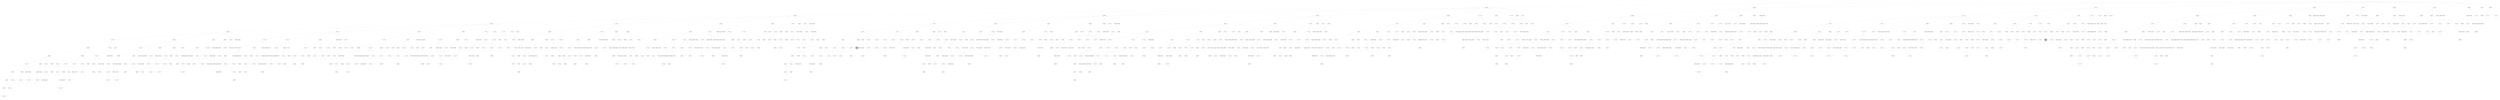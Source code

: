 digraph G { 
12453 -> 12454;
12453 -> 12455;
12453 -> 12457;
12453 -> 12460;
12453 -> 12467;
12453 -> 12478;
12453 -> 12499;
12453 -> 12536;
12453 -> 12727;
12453 -> 12938;
12454 -> 12456;
12454 -> 12458;
12454 -> 12461;
12454 -> 12468;
12454 -> 12479;
12454 -> 12537;
12454 -> 12604;
12454 -> 12939;
12454 -> 13306;
12455 -> 12462;
12455 -> 12480;
12455 -> 12500;
12455 -> 12538;
12455 -> 12605;
12455 -> 13307;
12456 -> 12459;
12456 -> 12463;
12456 -> 12469;
12456 -> 12501;
12456 -> 12539;
12456 -> 12606;
12456 -> 12728;
12456 -> 12940;
12456 -> 13308;
12457 -> 12464;
12457 -> 12470;
12457 -> 12481;
12457 -> 12502;
12457 -> 12729;
12457 -> 12941;
12457 -> 13309;
12458 -> 12465;
12458 -> 12471;
12458 -> 12482;
12458 -> 12503;
12458 -> 12540;
12458 -> 12730;
12458 -> 12942;
12458 -> 13310;
12459 -> 12466;
12459 -> 12472;
12459 -> 12483;
12459 -> 12504;
12459 -> 12541;
12459 -> 12607;
12459 -> 12731;
12459 -> 12943;
12459 -> 13311;
12460 -> 12473;
12460 -> 12484;
12460 -> 12505;
12460 -> 12542;
12460 -> 12608;
12460 -> 12732;
12460 -> 12944;
12460 -> 13312;
12461 -> 12474;
12461 -> 12485;
12461 -> 12506;
12461 -> 12543;
12461 -> 12733;
12461 -> 13313;
12462 -> 12486;
12462 -> 12507;
12462 -> 12544;
12462 -> 12609;
12462 -> 12734;
12462 -> 13314;
12463 -> 12475;
12463 -> 12508;
12463 -> 12545;
12463 -> 12610;
12464 -> 12476;
12464 -> 12487;
12464 -> 12509;
12464 -> 12546;
12464 -> 12611;
12464 -> 12735;
12464 -> 12945;
12464 -> 13315;
12465 -> 12488;
12465 -> 12510;
12465 -> 12547;
12465 -> 12612;
12465 -> 12946;
12465 -> 13316;
12466 -> 12477;
12466 -> 12489;
12466 -> 12511;
12466 -> 12613;
12466 -> 12736;
12466 -> 12947;
12466 -> 13317;
12467 -> 12548;
12467 -> 12614;
12467 -> 12737;
12467 -> 12948;
12468 -> 12490;
12468 -> 12512;
12468 -> 12615;
12468 -> 12738;
12468 -> 12949;
12468 -> 13318;
12469 -> 12491;
12469 -> 12549;
12469 -> 12616;
12469 -> 12739;
12469 -> 12950;
12469 -> 13319;
12470 -> 12513;
12470 -> 12550;
12470 -> 12617;
12470 -> 12740;
12470 -> 12951;
12471 -> 12492;
12471 -> 12551;
12471 -> 12618;
12471 -> 12741;
12471 -> 13320;
12472 -> 12493;
12472 -> 12514;
12472 -> 12552;
12472 -> 12619;
12472 -> 12952;
12472 -> 13321;
12473 -> 12494;
12473 -> 12515;
12473 -> 12553;
12473 -> 12620;
12473 -> 12953;
12474 -> 12495;
12474 -> 12516;
12474 -> 12554;
12474 -> 12621;
12474 -> 12954;
12474 -> 13322;
12475 -> 12496;
12475 -> 12555;
12475 -> 12622;
12475 -> 12742;
12475 -> 12955;
12476 -> 12497;
12476 -> 12517;
12476 -> 12556;
12476 -> 12623;
12476 -> 12743;
12476 -> 12956;
12477 -> 12498;
12477 -> 12744;
12477 -> 13323;
12478 -> 12518;
12478 -> 12624;
12478 -> 12745;
12478 -> 13324;
12479 -> 12557;
12479 -> 12625;
12479 -> 12957;
12480 -> 12519;
12480 -> 12558;
12480 -> 12626;
12480 -> 12746;
12480 -> 13325;
12481 -> 12520;
12481 -> 12958;
12481 -> 13326;
12482 -> 12559;
12482 -> 12627;
12482 -> 12747;
12483 -> 12521;
12483 -> 12560;
12483 -> 12628;
12483 -> 12748;
12483 -> 12959;
12484 -> 12522;
12484 -> 12561;
12484 -> 12629;
12484 -> 13327;
12485 -> 12523;
12485 -> 12562;
12485 -> 12630;
12485 -> 12749;
12485 -> 12960;
12485 -> 13328;
12486 -> 12524;
12486 -> 12563;
12486 -> 12631;
12486 -> 12750;
12486 -> 12961;
12487 -> 12525;
12487 -> 12564;
12487 -> 12632;
12487 -> 12751;
12487 -> 12962;
12487 -> 13329;
12488 -> 12526;
12488 -> 12565;
12488 -> 12633;
12488 -> 12752;
12488 -> 12963;
12488 -> 13330;
12489 -> 12527;
12489 -> 12566;
12489 -> 12634;
12489 -> 12753;
12490 -> 12528;
12490 -> 12567;
12490 -> 12635;
12490 -> 12754;
12490 -> 12964;
12490 -> 13331;
12491 -> 12529;
12491 -> 12568;
12491 -> 12636;
12491 -> 12755;
12491 -> 12965;
12491 -> 13332;
12492 -> 12530;
12492 -> 12756;
12492 -> 13333;
12493 -> 12531;
12493 -> 12569;
12493 -> 12637;
12493 -> 12966;
12493 -> 13334;
12494 -> 12532;
12494 -> 12570;
12494 -> 12638;
12494 -> 12757;
12494 -> 12967;
12494 -> 13335;
12495 -> 12533;
12495 -> 12639;
12495 -> 12758;
12495 -> 12968;
12495 -> 13336;
12496 -> 12759;
12496 -> 12969;
12496 -> 13337;
12497 -> 12534;
12497 -> 12571;
12497 -> 12640;
12497 -> 12760;
12497 -> 12970;
12497 -> 13338;
12498 -> 12535;
12498 -> 12572;
12498 -> 12641;
12499 -> 12573;
12499 -> 12642;
12499 -> 12761;
12499 -> 12971;
12499 -> 13339;
12500 -> 12643;
12500 -> 12762;
12500 -> 12972;
12500 -> 13340;
12501 -> 12574;
12501 -> 12644;
12501 -> 12763;
12501 -> 12973;
12501 -> 13341;
12502 -> 12575;
12502 -> 12645;
12502 -> 12764;
12502 -> 12974;
12503 -> 12576;
12503 -> 12765;
12503 -> 12975;
12503 -> 13342;
12504 -> 12577;
12504 -> 12646;
12504 -> 12766;
12505 -> 12578;
12505 -> 12647;
12505 -> 12767;
12505 -> 12976;
12505 -> 13343;
12506 -> 12579;
12506 -> 12648;
12506 -> 13344;
12507 -> 12580;
12507 -> 12649;
12507 -> 12977;
12507 -> 13345;
12508 -> 12581;
12508 -> 12650;
12508 -> 12768;
12508 -> 12978;
12508 -> 13346;
12509 -> 12582;
12509 -> 12651;
12509 -> 12769;
12509 -> 12979;
12509 -> 13347;
12510 -> 12770;
12510 -> 12980;
12510 -> 13348;
12511 -> 12583;
12511 -> 12652;
12511 -> 12771;
12511 -> 12981;
12512 -> 12584;
12512 -> 12653;
12512 -> 12772;
12512 -> 12982;
12512 -> 13349;
12513 -> 12585;
12513 -> 12654;
12513 -> 13350;
12514 -> 12655;
12514 -> 12773;
12514 -> 12983;
12515 -> 12586;
12515 -> 12656;
12515 -> 12774;
12515 -> 12984;
12515 -> 13351;
12516 -> 12587;
12516 -> 12657;
12516 -> 12775;
12516 -> 12985;
12516 -> 13352;
12517 -> 12658;
12517 -> 12986;
12517 -> 13353;
12518 -> 12588;
12518 -> 12659;
12518 -> 12776;
12518 -> 12987;
12519 -> 12589;
12519 -> 12660;
12519 -> 12777;
12519 -> 12988;
12519 -> 13354;
12520 -> 12661;
12520 -> 12778;
12520 -> 12989;
12520 -> 13355;
12521 -> 12590;
12521 -> 12662;
12521 -> 12779;
12521 -> 12990;
12521 -> 13356;
12522 -> 12591;
12522 -> 12663;
12522 -> 12780;
12523 -> 12592;
12523 -> 12664;
12523 -> 12991;
12523 -> 13357;
12524 -> 12593;
12524 -> 12665;
12524 -> 12781;
12524 -> 12992;
12524 -> 13358;
12525 -> 12594;
12525 -> 12782;
12525 -> 12993;
12525 -> 13359;
12526 -> 12595;
12526 -> 12666;
12526 -> 12994;
12527 -> 12596;
12527 -> 12667;
12527 -> 12783;
12527 -> 12995;
12527 -> 13360;
12528 -> 12597;
12528 -> 12668;
12528 -> 12784;
12528 -> 12996;
12529 -> 12598;
12529 -> 12669;
12529 -> 12785;
12529 -> 12997;
12529 -> 13361;
12530 -> 12599;
12530 -> 12670;
12530 -> 12786;
12531 -> 12671;
12531 -> 12787;
12531 -> 12998;
12531 -> 13362;
12532 -> 12600;
12532 -> 12672;
12532 -> 12788;
12532 -> 12999;
12532 -> 13363;
12533 -> 12601;
12533 -> 12673;
12533 -> 12789;
12533 -> 13364;
12534 -> 12602;
12534 -> 12674;
12534 -> 13000;
12534 -> 13365;
12535 -> 12603;
12535 -> 12675;
12535 -> 12790;
12535 -> 13001;
12535 -> 13366;
12536 -> 12676;
12536 -> 12791;
12536 -> 13367;
12537 -> 12677;
12537 -> 12792;
12537 -> 13002;
12537 -> 13368;
12538 -> 12678;
12538 -> 13003;
12538 -> 13369;
12539 -> 12679;
12539 -> 12793;
12539 -> 13004;
12540 -> 13005;
12540 -> 13370;
12541 -> 12680;
12541 -> 12794;
12541 -> 13006;
12541 -> 13371;
12542 -> 13007;
12542 -> 13372;
12543 -> 12681;
12543 -> 13373;
12544 -> 13008;
12544 -> 13374;
12545 -> 12682;
12545 -> 13009;
12546 -> 12683;
12546 -> 13010;
12546 -> 13375;
12547 -> 12684;
12547 -> 12795;
12547 -> 13376;
12548 -> 12685;
12548 -> 12796;
12548 -> 13011;
12548 -> 13377;
12549 -> 12797;
12549 -> 13012;
12549 -> 13378;
12550 -> 12798;
12550 -> 13013;
12550 -> 13379;
12551 -> 12686;
12551 -> 12799;
12551 -> 13014;
12551 -> 13380;
12552 -> 12687;
12552 -> 12800;
12552 -> 13015;
12552 -> 13381;
12553 -> 12801;
12553 -> 13382;
12554 -> 12688;
12554 -> 12802;
12554 -> 13383;
12555 -> 12689;
12555 -> 12803;
12555 -> 13016;
12556 -> 12690;
12556 -> 12804;
12556 -> 13017;
12556 -> 13384;
12557 -> 12805;
12557 -> 13018;
12558 -> 12691;
12558 -> 12806;
12558 -> 13019;
12558 -> 13385;
12559 -> 12692;
12559 -> 12807;
12559 -> 13020;
12559 -> 13386;
12560 -> 12808;
12560 -> 13021;
12560 -> 13387;
12561 -> 12693;
12561 -> 13022;
12562 -> 12694;
12562 -> 12809;
12562 -> 13023;
12563 -> 12695;
12563 -> 12810;
12563 -> 13024;
12563 -> 13388;
12564 -> 12696;
12564 -> 13389;
12565 -> 12811;
12565 -> 13390;
12566 -> 12697;
12566 -> 12812;
12566 -> 13025;
12566 -> 13391;
12567 -> 12813;
12567 -> 13026;
12567 -> 13392;
12568 -> 12698;
12568 -> 13027;
12569 -> 12699;
12569 -> 13028;
12569 -> 13393;
12570 -> 12814;
12570 -> 13029;
12570 -> 13394;
12571 -> 12700;
12571 -> 12815;
12571 -> 13030;
12571 -> 13395;
12572 -> 12701;
12572 -> 12816;
12572 -> 13031;
12572 -> 13396;
12573 -> 12702;
12573 -> 13032;
12573 -> 13397;
12574 -> 12703;
12574 -> 12817;
12574 -> 13033;
12574 -> 13398;
12575 -> 12704;
12575 -> 12818;
12576 -> 12705;
12576 -> 12819;
12576 -> 13034;
12576 -> 13399;
12577 -> 12706;
12577 -> 12820;
12577 -> 13035;
12577 -> 13400;
12578 -> 12707;
12578 -> 13036;
12578 -> 13401;
12579 -> 12708;
12579 -> 12821;
12579 -> 13037;
12580 -> 12709;
12580 -> 12822;
12580 -> 13402;
12581 -> 12710;
12581 -> 12823;
12581 -> 13038;
12581 -> 13403;
12582 -> 12824;
12582 -> 13039;
12582 -> 13404;
12583 -> 12711;
12583 -> 12825;
12583 -> 13040;
12583 -> 13405;
12584 -> 13041;
12584 -> 13406;
12585 -> 12826;
12585 -> 13042;
12585 -> 13407;
12586 -> 12712;
12586 -> 12827;
12586 -> 13043;
12586 -> 13408;
12587 -> 12713;
12587 -> 12828;
12587 -> 13044;
12588 -> 12714;
12588 -> 13045;
12588 -> 13409;
12589 -> 12829;
12589 -> 13046;
12590 -> 12715;
12590 -> 12830;
12590 -> 13047;
12590 -> 13410;
12591 -> 12716;
12591 -> 12831;
12592 -> 12717;
12592 -> 13048;
12592 -> 13411;
12593 -> 12718;
12593 -> 13412;
12594 -> 12832;
12594 -> 13049;
12595 -> 12719;
12595 -> 13050;
12595 -> 13413;
12596 -> 12720;
12596 -> 12833;
12596 -> 13414;
12597 -> 12721;
12597 -> 12834;
12597 -> 13051;
12597 -> 13415;
12598 -> 12722;
12598 -> 12835;
12598 -> 13052;
12598 -> 13416;
12599 -> 12723;
12599 -> 13053;
12600 -> 12836;
12600 -> 13417;
12601 -> 12724;
12601 -> 12837;
12601 -> 13054;
12601 -> 13418;
12602 -> 12725;
12602 -> 12838;
12602 -> 13055;
12603 -> 12726;
12603 -> 12839;
12603 -> 13056;
12603 -> 13419;
12604 -> 12840;
12604 -> 13057;
12605 -> 12841;
12605 -> 13058;
12605 -> 13420;
12606 -> 12842;
12606 -> 13059;
12607 -> 13421;
12608 -> 12843;
12608 -> 13060;
12609 -> 12844;
12609 -> 13061;
12610 -> 12845;
12610 -> 13062;
12610 -> 13422;
12611 -> 12846;
12611 -> 13423;
12612 -> 12847;
12612 -> 13063;
12612 -> 13424;
12613 -> 12848;
12613 -> 13064;
12613 -> 13425;
12614 -> 13065;
12614 -> 13426;
12615 -> 12849;
12615 -> 13066;
12615 -> 13427;
12616 -> 12850;
12616 -> 13067;
12616 -> 13428;
12617 -> 12851;
12617 -> 13068;
12617 -> 13429;
12618 -> 12852;
12618 -> 13069;
12618 -> 13430;
12619 -> 12853;
12619 -> 13070;
12619 -> 13431;
12620 -> 12854;
12620 -> 13071;
12620 -> 13432;
12621 -> 13433;
12622 -> 12855;
12622 -> 13072;
12623 -> 12856;
12623 -> 13073;
12623 -> 13434;
12624 -> 12857;
12624 -> 13074;
12624 -> 13435;
12625 -> 12858;
12625 -> 13075;
12625 -> 13436;
12626 -> 13076;
12626 -> 13437;
12627 -> 12859;
12627 -> 13438;
12628 -> 12860;
12628 -> 13077;
12629 -> 12861;
12629 -> 13078;
12630 -> 12862;
12630 -> 13439;
12631 -> 13079;
12633 -> 12863;
12633 -> 13080;
12633 -> 13440;
12634 -> 13081;
12634 -> 13441;
12635 -> 12864;
12635 -> 13442;
12636 -> 12865;
12636 -> 13082;
12636 -> 13443;
12637 -> 12866;
12637 -> 13083;
12638 -> 12867;
12638 -> 13084;
12639 -> 12868;
12639 -> 13085;
12639 -> 13444;
12640 -> 12869;
12640 -> 13445;
12641 -> 12870;
12641 -> 13086;
12641 -> 13446;
12642 -> 13087;
12642 -> 13447;
12643 -> 12871;
12643 -> 13088;
12643 -> 13448;
12644 -> 12872;
12644 -> 13089;
12644 -> 13449;
12645 -> 13090;
12645 -> 13450;
12646 -> 12873;
12646 -> 13091;
12646 -> 13451;
12647 -> 12874;
12647 -> 13092;
12648 -> 12875;
12648 -> 13093;
12649 -> 12876;
12649 -> 13094;
12649 -> 13452;
12650 -> 12877;
12650 -> 13095;
12650 -> 13453;
12651 -> 12878;
12651 -> 13096;
12651 -> 13454;
12652 -> 12879;
12652 -> 13097;
12653 -> 13098;
12653 -> 13455;
12654 -> 12880;
12654 -> 13456;
12655 -> 12881;
12655 -> 13099;
12655 -> 13457;
12656 -> 13100;
12657 -> 12882;
12657 -> 13101;
12657 -> 13458;
12658 -> 12883;
12658 -> 13102;
12658 -> 13459;
12659 -> 12884;
12659 -> 13103;
12660 -> 12885;
12660 -> 13104;
12660 -> 13460;
12661 -> 12886;
12661 -> 13105;
12661 -> 13461;
12662 -> 12887;
12662 -> 13106;
12662 -> 13462;
12663 -> 12888;
12663 -> 13463;
12664 -> 13464;
12665 -> 12889;
12665 -> 13107;
12665 -> 13465;
12666 -> 12890;
12666 -> 13108;
12666 -> 13466;
12667 -> 12891;
12667 -> 13467;
12668 -> 13109;
12668 -> 13468;
12669 -> 12892;
12669 -> 13469;
12670 -> 12893;
12670 -> 13110;
12670 -> 13470;
12671 -> 12894;
12671 -> 13111;
12671 -> 13471;
12672 -> 12895;
12672 -> 13112;
12672 -> 13472;
12673 -> 12896;
12673 -> 13113;
12673 -> 13473;
12674 -> 12897;
12674 -> 13114;
12674 -> 13474;
12675 -> 12898;
12675 -> 13475;
12676 -> 12899;
12676 -> 13115;
12676 -> 13476;
12677 -> 12900;
12677 -> 13477;
12678 -> 13116;
12678 -> 13478;
12679 -> 13117;
12679 -> 13479;
12680 -> 12901;
12680 -> 13118;
12680 -> 13480;
12681 -> 12902;
12681 -> 13119;
12681 -> 13481;
12682 -> 13120;
12682 -> 13482;
12683 -> 12903;
12683 -> 13121;
12683 -> 13483;
12684 -> 13122;
12684 -> 13484;
12685 -> 12904;
12685 -> 13123;
12685 -> 13485;
12686 -> 12905;
12686 -> 13124;
12686 -> 13486;
12687 -> 12906;
12687 -> 13125;
12687 -> 13487;
12688 -> 12907;
12688 -> 13126;
12688 -> 13488;
12689 -> 12908;
12689 -> 13127;
12689 -> 13489;
12690 -> 12909;
12690 -> 13128;
12690 -> 13490;
12691 -> 12910;
12691 -> 13129;
12691 -> 13491;
12692 -> 12911;
12692 -> 13130;
12692 -> 13492;
12693 -> 13131;
12694 -> 12912;
12694 -> 13132;
12694 -> 13493;
12695 -> 12913;
12695 -> 13494;
12696 -> 12914;
12696 -> 13133;
12697 -> 12915;
12698 -> 12916;
12698 -> 13134;
12698 -> 13495;
12699 -> 12917;
12699 -> 13135;
12699 -> 13496;
12700 -> 12918;
12700 -> 13136;
12701 -> 12919;
12701 -> 13137;
12702 -> 12920;
12702 -> 13138;
12702 -> 13497;
12703 -> 12921;
12703 -> 13139;
12704 -> 12922;
12704 -> 13498;
12705 -> 12923;
12705 -> 13140;
12705 -> 13499;
12706 -> 12924;
12706 -> 13141;
12706 -> 13500;
12707 -> 12925;
12707 -> 13142;
12707 -> 13501;
12708 -> 12926;
12708 -> 13143;
12709 -> 12927;
12709 -> 13144;
12709 -> 13502;
12710 -> 12928;
12710 -> 13145;
12710 -> 13503;
12711 -> 13146;
12711 -> 13504;
12712 -> 12929;
12712 -> 13147;
12712 -> 13505;
12713 -> 13148;
12713 -> 13506;
12714 -> 12930;
12714 -> 13507;
12715 -> 13149;
12715 -> 13508;
12716 -> 12931;
12716 -> 13150;
12717 -> 13151;
12717 -> 13509;
12718 -> 13152;
12719 -> 12932;
12719 -> 13153;
12719 -> 13510;
12720 -> 13154;
12720 -> 13511;
12721 -> 12933;
12721 -> 13155;
12721 -> 13512;
12722 -> 13513;
12723 -> 12934;
12723 -> 13514;
12724 -> 12935;
12725 -> 12936;
12725 -> 13156;
12725 -> 13515;
12726 -> 12937;
12726 -> 13516;
12727 -> 13157;
12727 -> 13517;
12728 -> 13158;
12729 -> 13159;
12730 -> 13518;
12731 -> 13160;
12731 -> 13519;
12733 -> 13161;
12734 -> 13520;
12735 -> 13162;
12736 -> 13521;
12737 -> 13163;
12738 -> 13164;
12738 -> 13522;
12739 -> 13523;
12740 -> 13165;
12740 -> 13524;
12741 -> 13525;
12742 -> 13166;
12742 -> 13526;
12743 -> 13167;
12743 -> 13527;
12744 -> 13168;
12744 -> 13528;
12745 -> 13169;
12745 -> 13529;
12746 -> 13530;
12747 -> 13170;
12747 -> 13531;
12749 -> 13532;
12750 -> 13171;
12750 -> 13533;
12751 -> 13172;
12751 -> 13534;
12752 -> 13173;
12752 -> 13535;
12753 -> 13174;
12753 -> 13536;
12754 -> 13537;
12755 -> 13538;
12756 -> 13175;
12757 -> 13539;
12758 -> 13176;
12759 -> 13177;
12760 -> 13178;
12761 -> 13179;
12761 -> 13540;
12762 -> 13541;
12763 -> 13180;
12765 -> 13181;
12765 -> 13542;
12766 -> 13543;
12767 -> 13182;
12768 -> 13183;
12768 -> 13544;
12769 -> 13184;
12769 -> 13545;
12770 -> 13185;
12770 -> 13546;
12772 -> 13186;
12773 -> 13187;
12774 -> 13188;
12774 -> 13547;
12775 -> 13189;
12775 -> 13548;
12776 -> 13549;
12777 -> 13190;
12777 -> 13550;
12778 -> 13191;
12778 -> 13551;
12779 -> 13192;
12779 -> 13552;
12780 -> 13193;
12780 -> 13553;
12781 -> 13554;
12782 -> 13194;
12782 -> 13555;
12783 -> 13195;
12783 -> 13556;
12784 -> 13196;
12785 -> 13197;
12785 -> 13557;
12786 -> 13558;
12787 -> 13559;
12788 -> 13560;
12789 -> 13198;
12789 -> 13561;
12790 -> 13199;
12790 -> 13562;
12791 -> 13200;
12791 -> 13563;
12792 -> 13201;
12792 -> 13564;
12793 -> 13565;
12794 -> 13202;
12795 -> 13203;
12795 -> 13566;
12796 -> 13204;
12796 -> 13567;
12797 -> 13205;
12798 -> 13206;
12798 -> 13568;
12799 -> 13569;
12800 -> 13207;
12800 -> 13570;
12801 -> 13208;
12801 -> 13571;
12802 -> 13209;
12802 -> 13572;
12804 -> 13210;
12805 -> 13211;
12805 -> 13573;
12806 -> 13212;
12806 -> 13574;
12807 -> 13213;
12807 -> 13575;
12808 -> 13214;
12808 -> 13576;
12810 -> 13577;
12811 -> 13578;
12812 -> 13215;
12812 -> 13579;
12813 -> 13216;
12813 -> 13580;
12814 -> 13217;
12814 -> 13581;
12815 -> 13218;
12815 -> 13582;
12816 -> 13219;
12816 -> 13583;
12817 -> 13220;
12817 -> 13584;
12818 -> 13221;
12818 -> 13585;
12819 -> 13222;
12819 -> 13586;
12820 -> 13223;
12820 -> 13587;
12821 -> 13224;
12821 -> 13588;
12822 -> 13225;
12822 -> 13589;
12823 -> 13226;
12824 -> 13227;
12824 -> 13590;
12825 -> 13591;
12826 -> 13228;
12826 -> 13592;
12827 -> 13229;
12827 -> 13593;
12828 -> 13230;
12828 -> 13594;
12829 -> 13231;
12829 -> 13595;
12830 -> 13232;
12830 -> 13596;
12831 -> 13233;
12831 -> 13597;
12832 -> 13598;
12833 -> 13234;
12834 -> 13599;
12835 -> 13600;
12836 -> 13235;
12836 -> 13601;
12837 -> 13236;
12837 -> 13602;
12838 -> 13603;
12839 -> 13604;
12840 -> 13237;
12840 -> 13605;
12842 -> 13238;
12842 -> 13606;
12843 -> 13239;
12843 -> 13607;
12844 -> 13608;
12845 -> 13240;
12845 -> 13609;
12846 -> 13241;
12846 -> 13610;
12847 -> 13242;
12847 -> 13611;
12848 -> 13612;
12849 -> 13613;
12850 -> 13243;
12850 -> 13614;
12851 -> 13244;
12851 -> 13615;
12852 -> 13245;
12852 -> 13616;
12853 -> 13246;
12853 -> 13617;
12854 -> 13247;
12854 -> 13618;
12856 -> 13248;
12856 -> 13619;
12857 -> 13249;
12857 -> 13620;
12858 -> 13250;
12858 -> 13621;
12859 -> 13251;
12859 -> 13622;
12860 -> 13252;
12860 -> 13623;
12861 -> 13253;
12862 -> 13624;
12863 -> 13254;
12864 -> 13255;
12865 -> 13625;
12866 -> 13256;
12866 -> 13626;
12867 -> 13257;
12867 -> 13627;
12868 -> 13258;
12868 -> 13628;
12869 -> 13259;
12869 -> 13629;
12870 -> 13630;
12871 -> 13260;
12871 -> 13631;
12872 -> 13632;
12873 -> 13633;
12874 -> 13261;
12874 -> 13634;
12875 -> 13262;
12875 -> 13635;
12876 -> 13636;
12877 -> 13263;
12878 -> 13264;
12878 -> 13637;
12879 -> 13265;
12879 -> 13638;
12880 -> 13266;
12880 -> 13639;
12881 -> 13640;
12882 -> 13641;
12884 -> 13267;
12884 -> 13642;
12885 -> 13268;
12885 -> 13643;
12887 -> 13269;
12888 -> 13270;
12888 -> 13644;
12889 -> 13271;
12889 -> 13645;
12890 -> 13272;
12890 -> 13646;
12891 -> 13647;
12893 -> 13273;
12893 -> 13648;
12894 -> 13274;
12895 -> 13275;
12895 -> 13649;
12896 -> 13276;
12896 -> 13650;
12897 -> 13277;
12897 -> 13651;
12898 -> 13278;
12898 -> 13652;
12899 -> 13279;
12899 -> 13653;
12900 -> 13280;
12901 -> 13281;
12901 -> 13654;
12902 -> 13282;
12903 -> 13655;
12904 -> 13283;
12905 -> 13284;
12906 -> 13656;
12907 -> 13657;
12908 -> 13285;
12908 -> 13658;
12909 -> 13659;
12910 -> 13286;
12910 -> 13660;
12911 -> 13661;
12912 -> 13287;
12912 -> 13662;
12913 -> 13288;
12913 -> 13663;
12915 -> 13289;
12915 -> 13664;
12916 -> 13665;
12917 -> 13290;
12917 -> 13666;
12918 -> 13667;
12919 -> 13291;
12919 -> 13668;
12920 -> 13292;
12921 -> 13293;
12921 -> 13669;
12922 -> 13294;
12922 -> 13670;
12923 -> 13295;
12923 -> 13671;
12924 -> 13672;
12925 -> 13296;
12926 -> 13297;
12926 -> 13673;
12927 -> 13298;
12927 -> 13674;
12928 -> 13299;
12928 -> 13675;
12929 -> 13300;
12930 -> 13301;
12930 -> 13676;
12931 -> 13302;
12932 -> 13303;
12934 -> 13677;
12935 -> 13304;
12937 -> 13305;
12937 -> 13678;
12938 -> 13679;
12939 -> 13680;
12940 -> 13681;
12941 -> 13682;
12942 -> 13683;
12943 -> 13684;
12944 -> 13685;
12945 -> 13686;
12946 -> 13687;
12947 -> 13688;
12949 -> 13689;
12951 -> 13690;
12952 -> 13691;
12953 -> 13692;
12954 -> 13693;
12955 -> 13694;
12957 -> 13695;
12958 -> 13696;
12960 -> 13697;
12961 -> 13698;
12962 -> 13699;
12963 -> 13700;
12964 -> 13701;
12966 -> 13702;
12967 -> 13703;
12968 -> 13704;
12969 -> 13705;
12970 -> 13706;
12971 -> 13707;
12972 -> 13708;
12974 -> 13709;
12976 -> 13710;
12977 -> 13711;
12978 -> 13712;
12979 -> 13713;
12980 -> 13714;
12982 -> 13715;
12983 -> 13716;
12984 -> 13717;
12985 -> 13718;
12986 -> 13719;
12988 -> 13720;
12989 -> 13721;
12991 -> 13722;
12992 -> 13723;
12994 -> 13724;
12996 -> 13725;
12997 -> 13726;
12999 -> 13727;
13001 -> 13728;
13002 -> 13729;
13003 -> 13730;
13004 -> 13731;
13005 -> 13732;
13006 -> 13733;
13007 -> 13734;
13008 -> 13735;
13009 -> 13736;
13010 -> 13737;
13011 -> 13738;
13012 -> 13739;
13013 -> 13740;
13015 -> 13741;
13016 -> 13742;
13017 -> 13743;
13018 -> 13744;
13019 -> 13745;
13020 -> 13746;
13021 -> 13747;
13022 -> 13748;
13023 -> 13749;
13024 -> 13750;
13025 -> 13751;
13026 -> 13752;
13027 -> 13753;
13028 -> 13754;
13029 -> 13755;
13030 -> 13756;
13031 -> 13757;
13032 -> 13758;
13033 -> 13759;
13034 -> 13760;
13035 -> 13761;
13036 -> 13762;
13037 -> 13763;
13038 -> 13764;
13039 -> 13765;
13040 -> 13766;
13042 -> 13767;
13043 -> 13768;
13046 -> 13769;
13047 -> 13770;
13048 -> 13771;
13050 -> 13772;
13051 -> 13773;
13052 -> 13774;
13053 -> 13775;
13054 -> 13776;
13055 -> 13777;
13056 -> 13778;
13058 -> 13779;
13060 -> 13780;
13061 -> 13781;
13062 -> 13782;
13063 -> 13783;
13065 -> 13784;
13066 -> 13785;
13067 -> 13786;
13068 -> 13787;
13071 -> 13788;
13072 -> 13789;
13073 -> 13790;
13074 -> 13791;
13075 -> 13792;
13076 -> 13793;
13077 -> 13794;
13078 -> 13795;
13079 -> 13796;
13082 -> 13797;
13084 -> 13798;
13085 -> 13799;
13086 -> 13800;
13087 -> 13801;
13088 -> 13802;
13090 -> 13803;
13092 -> 13804;
13093 -> 13805;
13094 -> 13806;
13095 -> 13807;
13096 -> 13808;
13097 -> 13809;
13098 -> 13810;
13099 -> 13811;
13100 -> 13812;
13101 -> 13813;
13102 -> 13814;
13104 -> 13815;
13106 -> 13816;
13107 -> 13817;
13108 -> 13818;
13109 -> 13819;
13110 -> 13820;
13111 -> 13821;
13112 -> 13822;
13113 -> 13823;
13114 -> 13824;
13115 -> 13825;
13117 -> 13826;
13118 -> 13827;
13119 -> 13828;
13120 -> 13829;
13121 -> 13830;
13122 -> 13831;
13123 -> 13832;
13124 -> 13833;
13125 -> 13834;
13126 -> 13835;
13127 -> 13836;
13129 -> 13837;
13130 -> 13838;
13131 -> 13839;
13132 -> 13840;
13134 -> 13841;
13135 -> 13842;
13136 -> 13843;
13137 -> 13844;
13138 -> 13845;
13141 -> 13846;
13142 -> 13847;
13143 -> 13848;
13144 -> 13849;
13145 -> 13850;
13146 -> 13851;
13147 -> 13852;
13148 -> 13853;
13149 -> 13854;
13152 -> 13855;
13153 -> 13856;
13154 -> 13857;
13155 -> 13858;
13156 -> 13859;
13157 -> 13860;
13158 -> 13861;
13159 -> 13862;
13160 -> 13863;
13161 -> 13864;
13165 -> 13865;
13166 -> 13866;
13167 -> 13867;
13168 -> 13868;
13169 -> 13869;
13170 -> 13870;
13171 -> 13871;
13173 -> 13872;
13174 -> 13873;
13175 -> 13874;
13176 -> 13875;
13177 -> 13876;
13178 -> 13877;
13179 -> 13878;
13180 -> 13879;
13181 -> 13880;
13182 -> 13881;
13183 -> 13882;
13184 -> 13883;
13185 -> 13884;
13187 -> 13885;
13188 -> 13886;
13189 -> 13887;
13190 -> 13888;
13191 -> 13889;
13192 -> 13890;
13193 -> 13891;
13195 -> 13892;
13198 -> 13893;
13199 -> 13894;
13200 -> 13895;
13201 -> 13896;
13202 -> 13897;
13204 -> 13898;
13205 -> 13899;
13206 -> 13900;
13209 -> 13901;
13210 -> 13902;
13211 -> 13903;
13212 -> 13904;
13214 -> 13905;
13215 -> 13906;
13216 -> 13907;
13217 -> 13908;
13218 -> 13909;
13220 -> 13910;
13221 -> 13911;
13222 -> 13912;
13223 -> 13913;
13224 -> 13914;
13226 -> 13915;
13227 -> 13916;
13228 -> 13917;
13229 -> 13918;
13230 -> 13919;
13231 -> 13920;
13232 -> 13921;
13234 -> 13922;
13235 -> 13923;
13236 -> 13924;
13237 -> 13925;
13238 -> 13926;
13239 -> 13927;
13240 -> 13928;
13241 -> 13929;
13242 -> 13930;
13243 -> 13931;
13244 -> 13932;
13245 -> 13933;
13246 -> 13934;
13248 -> 13935;
13249 -> 13936;
13251 -> 13937;
13253 -> 13938;
13255 -> 13939;
13256 -> 13940;
13258 -> 13941;
13259 -> 13942;
13260 -> 13943;
13261 -> 13944;
13263 -> 13945;
13264 -> 13946;
13266 -> 13947;
13267 -> 13948;
13268 -> 13949;
13271 -> 13950;
13272 -> 13951;
13273 -> 13952;
13276 -> 13953;
13277 -> 13954;
13279 -> 13955;
13280 -> 13956;
13281 -> 13957;
13282 -> 13958;
13284 -> 13959;
13285 -> 13960;
13286 -> 13961;
13287 -> 13962;
13290 -> 13963;
13291 -> 13964;
13292 -> 13965;
13293 -> 13966;
13294 -> 13967;
13295 -> 13968;
13296 -> 13969;
13298 -> 13970;
13300 -> 13971;
13301 -> 13972;
13302 -> 13973;
13303 -> 13974;
13304 -> 13975;
13305 -> 13976;
12453 [label="GL" fontname="arial-bold" fontsize=56 width=5 height=5];
12454 [shape=circle style=filled fillcolor=white fontname="helvetica-bold" fontsize=56 label="M12444" width=4.43 height=2 ];
12455 [shape=circle style=filled fillcolor=white fontname="helvetica-bold" fontsize=56 label="M12445" width=3.58 height=2 ];
12456 [shape=circle style=filled fillcolor=white fontname="helvetica-bold" fontsize=56 label="M12446" width=3.55 height=2 ];
12457 [shape=circle style=filled fillcolor=white fontname="helvetica-bold" fontsize=56 label="M12447" width=4.91 height=2 ];
12458 [shape=circle style=filled fillcolor=white fontname="helvetica-bold" fontsize=56 label="M12448" width=1.36 height=2 ];
12459 [shape=circle style=filled fillcolor=white fontname="helvetica-bold" fontsize=56 label="M12449" width=3.59 height=2 ];
12460 [shape=circle style=filled fillcolor=white fontname="helvetica-bold" fontsize=56 label="M12450" width=2.05 height=2 ];
12461 [shape=circle style=filled fillcolor=white fontname="helvetica-bold" fontsize=56 label="M12451" width=4.07 height=2 ];
12462 [shape=circle style=filled fillcolor=white fontname="helvetica-bold" fontsize=56 label="M12452" width=3.96 height=2 ];
12463 [shape=star style=filled fillcolor=white fontname="helvetica-bold" fontsize=42 label="CNV_M12453"];
12464 [shape=star style=filled fillcolor=white fontname="helvetica-bold" fontsize=42 label="CNV_M12454"];
12465 [shape=star style=filled fillcolor=white fontname="helvetica-bold" fontsize=42 label="CNV_M12455"];
12466 [shape=circle style=filled fillcolor=white fontname="helvetica-bold" fontsize=56 label="M12456" width=1.29 height=2 ];
12467 [shape=star style=filled fillcolor=white fontname="helvetica-bold" fontsize=42 label="CNV_M12457"];
12468 [shape=circle style=filled fillcolor=white fontname="helvetica-bold" fontsize=56 label="M12458" width=4.11 height=2 ];
12469 [shape=circle style=filled fillcolor=white fontname="helvetica-bold" fontsize=56 label="M12459" width=3.61 height=2 ];
12470 [shape=star style=filled fillcolor=white fontname="helvetica-bold" fontsize=42 label="CNV_M12460"];
12471 [shape=circle style=filled fillcolor=white fontname="helvetica-bold" fontsize=56 label="M12461" width=2.37 height=2 ];
12472 [shape=star style=filled fillcolor=white fontname="helvetica-bold" fontsize=42 label="CNV_M12462"];
12473 [shape=circle style=filled fillcolor=white fontname="helvetica-bold" fontsize=56 label="M12463" width=2.46 height=2 ];
12474 [shape=circle style=filled fillcolor=white fontname="helvetica-bold" fontsize=56 label="M12464" width=0.46 height=2 ];
12475 [shape=circle style=filled fillcolor=white fontname="helvetica-bold" fontsize=56 label="M12465" width=0.4 height=2 ];
12476 [shape=star style=filled fillcolor=white fontname="helvetica-bold" fontsize=42 label="CNV_M12466"];
12477 [shape=star style=filled fillcolor=white fontname="helvetica-bold" fontsize=42 label="CNV_M12467"];
12478 [shape=circle style=filled fillcolor=white fontname="helvetica-bold" fontsize=56 label="M12468" width=3.53 height=2 ];
12479 [shape=star style=filled fillcolor=white fontname="helvetica-bold" fontsize=42 label="CNV_M12469"];
12480 [shape=circle style=filled fillcolor=white fontname="helvetica-bold" fontsize=56 label="M12470" width=1.55 height=2 ];
12481 [shape=circle style=filled fillcolor=white fontname="helvetica-bold" fontsize=56 label="M12471" width=0.57 height=2 ];
12482 [shape=circle style=filled fillcolor=white fontname="helvetica-bold" fontsize=56 label="M12472" width=2.6 height=2 ];
12483 [shape=circle style=filled fillcolor=white fontname="helvetica-bold" fontsize=56 label="M12473" width=1.25 height=2 ];
12484 [shape=circle style=filled fillcolor=white fontname="helvetica-bold" fontsize=56 label="M12474" width=4.07 height=2 ];
12485 [shape=circle style=filled fillcolor=white fontname="helvetica-bold" fontsize=56 label="M12475" width=1.18 height=2 ];
12486 [shape=star style=filled fillcolor=white fontname="helvetica-bold" fontsize=42 label="CNV_M12476"];
12487 [shape=star style=filled fillcolor=white fontname="helvetica-bold" fontsize=42 label="CNV_M12477"];
12488 [shape=star style=filled fillcolor=white fontname="helvetica-bold" fontsize=42 label="CNV_M12478"];
12489 [shape=circle style=filled fillcolor=white fontname="helvetica-bold" fontsize=56 label="M12479" width=1.99 height=2 ];
12490 [shape=star style=filled fillcolor=white fontname="helvetica-bold" fontsize=42 label="CNV_M12480"];
12491 [shape=circle style=filled fillcolor=white fontname="helvetica-bold" fontsize=56 label="M12481" width=3.91 height=2 ];
12492 [shape=star style=filled fillcolor=white fontname="helvetica-bold" fontsize=42 label="CNV_M12482"];
12493 [shape=star style=filled fillcolor=white fontname="helvetica-bold" fontsize=42 label="CNV_M12483"];
12494 [shape=star style=filled fillcolor=white fontname="helvetica-bold" fontsize=42 label="CNV_M12484"];
12495 [shape=star style=filled fillcolor=white fontname="helvetica-bold" fontsize=42 label="CNV_M12485"];
12496 [shape=circle style=filled fillcolor=white fontname="helvetica-bold" fontsize=56 label="M12486" width=0.71 height=2 ];
12497 [shape=circle style=filled fillcolor=white fontname="helvetica-bold" fontsize=56 label="M12487" width=3.68 height=2 ];
12498 [shape=circle style=filled fillcolor=white fontname="helvetica-bold" fontsize=56 label="M12488" width=1.78 height=2 ];
12499 [shape=star style=filled fillcolor=white fontname="helvetica-bold" fontsize=42 label="CNV_M12489"];
12500 [shape=circle style=filled fillcolor=white fontname="helvetica-bold" fontsize=56 label="M12490" width=2.45 height=2 ];
12501 [shape=circle style=filled fillcolor=white fontname="helvetica-bold" fontsize=56 label="M12491" width=0.3 height=2 ];
12502 [shape=star style=filled fillcolor=white fontname="helvetica-bold" fontsize=42 label="CNV_M12492"];
12503 [shape=circle style=filled fillcolor=white fontname="helvetica-bold" fontsize=56 label="M12493" width=1.08 height=2 ];
12504 [shape=circle style=filled fillcolor=white fontname="helvetica-bold" fontsize=56 label="M12494" width=1.27 height=2 ];
12505 [shape=circle style=filled fillcolor=white fontname="helvetica-bold" fontsize=56 label="M12495" width=2.14 height=2 ];
12506 [shape=star style=filled fillcolor=white fontname="helvetica-bold" fontsize=42 label="CNV_M12496"];
12507 [shape=circle style=filled fillcolor=white fontname="helvetica-bold" fontsize=56 label="M12497" width=0.53 height=2 ];
12508 [shape=star style=filled fillcolor=white fontname="helvetica-bold" fontsize=42 label="CNV_M12498"];
12509 [shape=circle style=filled fillcolor=white fontname="helvetica-bold" fontsize=56 label="M12499" width=1.04 height=2 ];
12510 [shape=star style=filled fillcolor=white fontname="helvetica-bold" fontsize=42 label="CNV_M12500"];
12511 [shape=circle style=filled fillcolor=white fontname="helvetica-bold" fontsize=56 label="M12501" width=4.56 height=2 ];
12512 [shape=circle style=filled fillcolor=white fontname="helvetica-bold" fontsize=56 label="M12502" width=4.24 height=2 ];
12513 [shape=circle style=filled fillcolor=white fontname="helvetica-bold" fontsize=56 label="M12503" width=0.71 height=2 ];
12514 [shape=star style=filled fillcolor=white fontname="helvetica-bold" fontsize=42 label="CNV_M12504"];
12515 [shape=star style=filled fillcolor=white fontname="helvetica-bold" fontsize=42 label="CNV_M12505"];
12516 [shape=circle style=filled fillcolor=white fontname="helvetica-bold" fontsize=56 label="M12506" width=4.7 height=2 ];
12517 [shape=circle style=filled fillcolor=white fontname="helvetica-bold" fontsize=56 label="M12507" width=0.34 height=2 ];
12518 [shape=circle style=filled fillcolor=white fontname="helvetica-bold" fontsize=56 label="M12508" width=1.49 height=2 ];
12519 [shape=circle style=filled fillcolor=white fontname="helvetica-bold" fontsize=56 label="M12509" width=4.98 height=2 ];
12520 [shape=circle style=filled fillcolor=white fontname="helvetica-bold" fontsize=56 label="M12510" width=2.23 height=2 ];
12521 [shape=star style=filled fillcolor=white fontname="helvetica-bold" fontsize=42 label="CNV_M12511"];
12522 [shape=star style=filled fillcolor=white fontname="helvetica-bold" fontsize=42 label="CNV_M12512"];
12523 [shape=circle style=filled fillcolor=white fontname="helvetica-bold" fontsize=56 label="M12513" width=0.39 height=2 ];
12524 [shape=circle style=filled fillcolor=white fontname="helvetica-bold" fontsize=56 label="M12514" width=2.16 height=2 ];
12525 [shape=star style=filled fillcolor=white fontname="helvetica-bold" fontsize=42 label="CNV_M12515"];
12526 [shape=circle style=filled fillcolor=white fontname="helvetica-bold" fontsize=56 label="M12516" width=0.46 height=2 ];
12527 [shape=star style=filled fillcolor=white fontname="helvetica-bold" fontsize=42 label="CNV_M12517"];
12528 [shape=circle style=filled fillcolor=white fontname="helvetica-bold" fontsize=56 label="M12518" width=0.02 height=2 ];
12529 [shape=circle style=filled fillcolor=white fontname="helvetica-bold" fontsize=56 label="M12519" width=2.87 height=2 ];
12530 [shape=circle style=filled fillcolor=white fontname="helvetica-bold" fontsize=56 label="M12520" width=3.11 height=2 ];
12531 [shape=circle style=filled fillcolor=white fontname="helvetica-bold" fontsize=56 label="M12521" width=1.53 height=2 ];
12532 [shape=circle style=filled fillcolor=white fontname="helvetica-bold" fontsize=56 label="M12522" width=3.59 height=2 ];
12533 [shape=star style=filled fillcolor=white fontname="helvetica-bold" fontsize=42 label="CNV_M12523"];
12534 [shape=star style=filled fillcolor=white fontname="helvetica-bold" fontsize=42 label="CNV_M12524"];
12535 [shape=circle style=filled fillcolor=white fontname="helvetica-bold" fontsize=56 label="M12525" width=2.25 height=2 ];
12536 [shape=circle style=filled fillcolor=white fontname="helvetica-bold" fontsize=56 label="M12526" width=4.15 height=2 ];
12537 [shape=circle style=filled fillcolor=white fontname="helvetica-bold" fontsize=56 label="M12527" width=2.32 height=2 ];
12538 [shape=circle style=filled fillcolor=white fontname="helvetica-bold" fontsize=56 label="M12528" width=4.55 height=2 ];
12539 [shape=star style=filled fillcolor=white fontname="helvetica-bold" fontsize=42 label="CNV_M12529"];
12540 [shape=circle style=filled fillcolor=white fontname="helvetica-bold" fontsize=56 label="M12530" width=1.4 height=2 ];
12541 [shape=star style=filled fillcolor=white fontname="helvetica-bold" fontsize=42 label="CNV_M12531"];
12542 [shape=circle style=filled fillcolor=white fontname="helvetica-bold" fontsize=56 label="M12532" width=1.82 height=2 ];
12543 [shape=circle style=filled fillcolor=white fontname="helvetica-bold" fontsize=56 label="M12533" width=1.7 height=2 ];
12544 [shape=star style=filled fillcolor=white fontname="helvetica-bold" fontsize=42 label="CNV_M12534"];
12545 [shape=circle style=filled fillcolor=white fontname="helvetica-bold" fontsize=56 label="M12535" width=0.18 height=2 ];
12546 [shape=circle style=filled fillcolor=white fontname="helvetica-bold" fontsize=56 label="M12536" width=0.32 height=2 ];
12547 [shape=circle style=filled fillcolor=white fontname="helvetica-bold" fontsize=56 label="M12537" width=1.68 height=2 ];
12548 [shape=circle style=filled fillcolor=white fontname="helvetica-bold" fontsize=56 label="M12538" width=4.07 height=2 ];
12549 [shape=star style=filled fillcolor=white fontname="helvetica-bold" fontsize=42 label="CNV_M12539"];
12550 [shape=star style=filled fillcolor=white fontname="helvetica-bold" fontsize=42 label="CNV_M12540"];
12551 [shape=circle style=filled fillcolor=white fontname="helvetica-bold" fontsize=56 label="M12541" width=4.97 height=2 ];
12552 [shape=circle style=filled fillcolor=white fontname="helvetica-bold" fontsize=56 label="M12542" width=0.1 height=2 ];
12553 [shape=circle style=filled fillcolor=white fontname="helvetica-bold" fontsize=56 label="M12543" width=3.28 height=2 ];
12554 [shape=circle style=filled fillcolor=white fontname="helvetica-bold" fontsize=56 label="M12544" width=1 height=2 ];
12555 [shape=circle style=filled fillcolor=white fontname="helvetica-bold" fontsize=56 label="M12545" width=1.9 height=2 ];
12556 [shape=star style=filled fillcolor=white fontname="helvetica-bold" fontsize=42 label="CNV_M12546"];
12557 [shape=circle style=filled fillcolor=white fontname="helvetica-bold" fontsize=56 label="M12547" width=0.87 height=2 ];
12558 [shape=star style=filled fillcolor=white fontname="helvetica-bold" fontsize=42 label="CNV_M12548"];
12559 [shape=circle style=filled fillcolor=white fontname="helvetica-bold" fontsize=56 label="M12549" width=4.35 height=2 ];
12560 [shape=circle style=filled fillcolor=white fontname="helvetica-bold" fontsize=56 label="M12550" width=0.92 height=2 ];
12561 [shape=star style=filled fillcolor=white fontname="helvetica-bold" fontsize=42 label="CNV_M12551"];
12562 [shape=circle style=filled fillcolor=white fontname="helvetica-bold" fontsize=56 label="M12552" width=1.27 height=2 ];
12563 [shape=star style=filled fillcolor=white fontname="helvetica-bold" fontsize=42 label="CNV_M12553"];
12564 [shape=star style=filled fillcolor=white fontname="helvetica-bold" fontsize=42 label="CNV_M12554"];
12565 [shape=circle style=filled fillcolor=white fontname="helvetica-bold" fontsize=56 label="M12555" width=1.78 height=2 ];
12566 [shape=circle style=filled fillcolor=white fontname="helvetica-bold" fontsize=56 label="M12556" width=2.27 height=2 ];
12567 [shape=circle style=filled fillcolor=white fontname="helvetica-bold" fontsize=56 label="M12557" width=3.89 height=2 ];
12568 [shape=star style=filled fillcolor=white fontname="helvetica-bold" fontsize=42 label="CNV_M12558"];
12569 [shape=circle style=filled fillcolor=white fontname="helvetica-bold" fontsize=56 label="M12559" width=2.6 height=2 ];
12570 [shape=circle style=filled fillcolor=white fontname="helvetica-bold" fontsize=56 label="M12560" width=1.43 height=2 ];
12571 [shape=circle style=filled fillcolor=white fontname="helvetica-bold" fontsize=56 label="M12561" width=2.04 height=2 ];
12572 [shape=circle style=filled fillcolor=white fontname="helvetica-bold" fontsize=56 label="M12562" width=2.07 height=2 ];
12573 [shape=circle style=filled fillcolor=white fontname="helvetica-bold" fontsize=56 label="M12563" width=0.39 height=2 ];
12574 [shape=star style=filled fillcolor=white fontname="helvetica-bold" fontsize=42 label="CNV_M12564"];
12575 [shape=circle style=filled fillcolor=white fontname="helvetica-bold" fontsize=56 label="M12565" width=1.16 height=2 ];
12576 [shape=circle style=filled fillcolor=white fontname="helvetica-bold" fontsize=56 label="M12566" width=3.88 height=2 ];
12577 [shape=star style=filled fillcolor=white fontname="helvetica-bold" fontsize=42 label="CNV_M12567"];
12578 [shape=circle style=filled fillcolor=white fontname="helvetica-bold" fontsize=56 label="M12568" width=4.78 height=2 ];
12579 [shape=circle style=filled fillcolor=white fontname="helvetica-bold" fontsize=56 label="M12569" width=4.82 height=2 ];
12580 [shape=circle style=filled fillcolor=white fontname="helvetica-bold" fontsize=56 label="M12570" width=3.23 height=2 ];
12581 [shape=circle style=filled fillcolor=white fontname="helvetica-bold" fontsize=56 label="M12571" width=1.95 height=2 ];
12582 [shape=star style=filled fillcolor=white fontname="helvetica-bold" fontsize=42 label="CNV_M12572"];
12583 [shape=circle style=filled fillcolor=white fontname="helvetica-bold" fontsize=56 label="M12573" width=1.23 height=2 ];
12584 [shape=circle style=filled fillcolor=white fontname="helvetica-bold" fontsize=56 label="M12574" width=1.31 height=2 ];
12585 [shape=circle style=filled fillcolor=white fontname="helvetica-bold" fontsize=56 label="M12575" width=0.71 height=2 ];
12586 [shape=star style=filled fillcolor=white fontname="helvetica-bold" fontsize=42 label="CNV_M12576"];
12587 [shape=star style=filled fillcolor=white fontname="helvetica-bold" fontsize=42 label="CNV_M12577"];
12588 [shape=circle style=filled fillcolor=white fontname="helvetica-bold" fontsize=56 label="M12578" width=1.65 height=2 ];
12589 [shape=star style=filled fillcolor=white fontname="helvetica-bold" fontsize=42 label="CNV_M12579"];
12590 [shape=circle style=filled fillcolor=white fontname="helvetica-bold" fontsize=56 label="M12580" width=1.95 height=2 ];
12591 [shape=circle style=filled fillcolor=white fontname="helvetica-bold" fontsize=56 label="M12581" width=4.63 height=2 ];
12592 [shape=circle style=filled fillcolor=white fontname="helvetica-bold" fontsize=56 label="M12582" width=4.15 height=2 ];
12593 [shape=star style=filled fillcolor=white fontname="helvetica-bold" fontsize=42 label="CNV_M12583"];
12594 [shape=star style=filled fillcolor=white fontname="helvetica-bold" fontsize=42 label="CNV_M12584"];
12595 [shape=circle style=filled fillcolor=white fontname="helvetica-bold" fontsize=56 label="M12585" width=3.61 height=2 ];
12596 [shape=circle style=filled fillcolor=white fontname="helvetica-bold" fontsize=56 label="M12586" width=2.54 height=2 ];
12597 [shape=star style=filled fillcolor=white fontname="helvetica-bold" fontsize=42 label="CNV_M12587"];
12598 [shape=circle style=filled fillcolor=white fontname="helvetica-bold" fontsize=56 label="M12588" width=4.77 height=2 ];
12599 [shape=star style=filled fillcolor=white fontname="helvetica-bold" fontsize=42 label="CNV_M12589"];
12600 [shape=circle style=filled fillcolor=white fontname="helvetica-bold" fontsize=56 label="M12590" width=1.76 height=2 ];
12601 [shape=star style=filled fillcolor=white fontname="helvetica-bold" fontsize=42 label="CNV_M12591"];
12602 [shape=star style=filled fillcolor=white fontname="helvetica-bold" fontsize=42 label="CNV_M12592"];
12603 [shape=star style=filled fillcolor=white fontname="helvetica-bold" fontsize=42 label="CNV_M12593"];
12604 [shape=star style=filled fillcolor=white fontname="helvetica-bold" fontsize=42 label="CNV_M12594"];
12605 [shape=circle style=filled fillcolor=white fontname="helvetica-bold" fontsize=56 label="M12595" width=4.45 height=2 ];
12606 [shape=circle style=filled fillcolor=white fontname="helvetica-bold" fontsize=56 label="M12596" width=0.46 height=2 ];
12607 [shape=star style=filled fillcolor=white fontname="helvetica-bold" fontsize=42 label="CNV_M12597"];
12608 [shape=circle style=filled fillcolor=white fontname="helvetica-bold" fontsize=56 label="M12598" width=1.65 height=2 ];
12609 [shape=star style=filled fillcolor=white fontname="helvetica-bold" fontsize=42 label="CNV_M12599"];
12610 [shape=circle style=filled fillcolor=white fontname="helvetica-bold" fontsize=56 label="M12600" width=1.14 height=2 ];
12611 [shape=star style=filled fillcolor=white fontname="helvetica-bold" fontsize=42 label="CNV_M12601"];
12612 [shape=circle style=filled fillcolor=white fontname="helvetica-bold" fontsize=56 label="M12602" width=1.26 height=2 ];
12613 [shape=circle style=filled fillcolor=white fontname="helvetica-bold" fontsize=56 label="M12603" width=2.15 height=2 ];
12614 [shape=star style=filled fillcolor=white fontname="helvetica-bold" fontsize=42 label="CNV_M12604"];
12615 [shape=circle style=filled fillcolor=white fontname="helvetica-bold" fontsize=56 label="M12605" width=4.12 height=2 ];
12616 [shape=circle style=filled fillcolor=white fontname="helvetica-bold" fontsize=56 label="M12606" width=4.12 height=2 ];
12617 [shape=star style=filled fillcolor=white fontname="helvetica-bold" fontsize=42 label="CNV_M12607"];
12618 [shape=star style=filled fillcolor=white fontname="helvetica-bold" fontsize=42 label="CNV_M12608"];
12619 [shape=circle style=filled fillcolor=white fontname="helvetica-bold" fontsize=56 label="M12609" width=3.58 height=2 ];
12620 [shape=circle style=filled fillcolor=white fontname="helvetica-bold" fontsize=56 label="M12610" width=2.62 height=2 ];
12621 [shape=star style=filled fillcolor=white fontname="helvetica-bold" fontsize=42 label="CNV_M12611"];
12622 [shape=circle style=filled fillcolor=white fontname="helvetica-bold" fontsize=56 label="M12612" width=2.29 height=2 ];
12623 [shape=circle style=filled fillcolor=white fontname="helvetica-bold" fontsize=56 label="M12613" width=2.33 height=2 ];
12624 [shape=circle style=filled fillcolor=white fontname="helvetica-bold" fontsize=56 label="M12614" width=1.7 height=2 ];
12625 [shape=star style=filled fillcolor=white fontname="helvetica-bold" fontsize=42 label="CNV_M12615"];
12626 [shape=star style=filled fillcolor=white fontname="helvetica-bold" fontsize=42 label="CNV_M12616"];
12627 [shape=star style=filled fillcolor=white fontname="helvetica-bold" fontsize=42 label="CNV_M12617"];
12628 [shape=circle style=filled fillcolor=white fontname="helvetica-bold" fontsize=56 label="M12618" width=2.79 height=2 ];
12629 [shape=star style=filled fillcolor=white fontname="helvetica-bold" fontsize=42 label="CNV_M12619"];
12630 [shape=circle style=filled fillcolor=white fontname="helvetica-bold" fontsize=56 label="M12620" width=1.76 height=2 ];
12631 [shape=star style=filled fillcolor=white fontname="helvetica-bold" fontsize=42 label="CNV_M12621"];
12632 [shape=circle style=filled fillcolor=white fontname="helvetica-bold" fontsize=56 label="M12622" width=1.22 height=2 ];
12633 [shape=circle style=filled fillcolor=white fontname="helvetica-bold" fontsize=56 label="M12623" width=0.02 height=2 ];
12634 [shape=circle style=filled fillcolor=white fontname="helvetica-bold" fontsize=56 label="M12624" width=1.8 height=2 ];
12635 [shape=star style=filled fillcolor=white fontname="helvetica-bold" fontsize=42 label="CNV_M12625"];
12636 [shape=star style=filled fillcolor=white fontname="helvetica-bold" fontsize=42 label="CNV_M12626"];
12637 [shape=circle style=filled fillcolor=white fontname="helvetica-bold" fontsize=56 label="M12627" width=3.54 height=2 ];
12638 [shape=circle style=filled fillcolor=white fontname="helvetica-bold" fontsize=56 label="M12628" width=4.66 height=2 ];
12639 [shape=star style=filled fillcolor=white fontname="helvetica-bold" fontsize=42 label="CNV_M12629"];
12640 [shape=star style=filled fillcolor=white fontname="helvetica-bold" fontsize=42 label="CNV_M12630"];
12641 [shape=star style=filled fillcolor=white fontname="helvetica-bold" fontsize=42 label="CNV_M12631"];
12642 [shape=circle style=filled fillcolor=white fontname="helvetica-bold" fontsize=56 label="M12632" width=0.02 height=2 ];
12643 [shape=circle style=filled fillcolor=white fontname="helvetica-bold" fontsize=56 label="M12633" width=3.78 height=2 ];
12644 [shape=circle style=filled fillcolor=white fontname="helvetica-bold" fontsize=56 label="M12634" width=4.38 height=2 ];
12645 [shape=circle style=filled fillcolor=white fontname="helvetica-bold" fontsize=56 label="M12635" width=2.76 height=2 ];
12646 [shape=circle style=filled fillcolor=white fontname="helvetica-bold" fontsize=56 label="M12636" width=0.43 height=2 ];
12647 [shape=star style=filled fillcolor=white fontname="helvetica-bold" fontsize=42 label="CNV_M12637"];
12648 [shape=star style=filled fillcolor=white fontname="helvetica-bold" fontsize=42 label="CNV_M12638"];
12649 [shape=star style=filled fillcolor=white fontname="helvetica-bold" fontsize=42 label="CNV_M12639"];
12650 [shape=circle style=filled fillcolor=white fontname="helvetica-bold" fontsize=56 label="M12640" width=3.38 height=2 ];
12651 [shape=star style=filled fillcolor=white fontname="helvetica-bold" fontsize=42 label="CNV_M12641"];
12652 [shape=star style=filled fillcolor=white fontname="helvetica-bold" fontsize=42 label="CNV_M12642"];
12653 [shape=circle style=filled fillcolor=white fontname="helvetica-bold" fontsize=56 label="M12643" width=1.37 height=2 ];
12654 [shape=star style=filled fillcolor=white fontname="helvetica-bold" fontsize=42 label="CNV_M12644"];
12655 [shape=star style=filled fillcolor=white fontname="helvetica-bold" fontsize=42 label="CNV_M12645"];
12656 [shape=circle style=filled fillcolor=white fontname="helvetica-bold" fontsize=56 label="M12646" width=0.27 height=2 ];
12657 [shape=star style=filled fillcolor=white fontname="helvetica-bold" fontsize=42 label="CNV_M12647"];
12658 [shape=circle style=filled fillcolor=white fontname="helvetica-bold" fontsize=56 label="M12648" width=4.42 height=2 ];
12659 [shape=circle style=filled fillcolor=white fontname="helvetica-bold" fontsize=56 label="M12649" width=1.31 height=2 ];
12660 [shape=star style=filled fillcolor=white fontname="helvetica-bold" fontsize=42 label="CNV_M12650"];
12661 [shape=star style=filled fillcolor=white fontname="helvetica-bold" fontsize=42 label="CNV_M12651"];
12662 [shape=star style=filled fillcolor=white fontname="helvetica-bold" fontsize=42 label="CNV_M12652"];
12663 [shape=star style=filled fillcolor=white fontname="helvetica-bold" fontsize=42 label="CNV_M12653"];
12664 [shape=star style=filled fillcolor=white fontname="helvetica-bold" fontsize=42 label="CNV_M12654"];
12665 [shape=circle style=filled fillcolor=white fontname="helvetica-bold" fontsize=56 label="M12655" width=0.14 height=2 ];
12666 [shape=circle style=filled fillcolor=white fontname="helvetica-bold" fontsize=56 label="M12656" width=2.21 height=2 ];
12667 [shape=circle style=filled fillcolor=white fontname="helvetica-bold" fontsize=56 label="M12657" width=2.07 height=2 ];
12668 [shape=circle style=filled fillcolor=white fontname="helvetica-bold" fontsize=56 label="M12658" width=0.35 height=2 ];
12669 [shape=star style=filled fillcolor=white fontname="helvetica-bold" fontsize=42 label="CNV_M12659"];
12670 [shape=star style=filled fillcolor=white fontname="helvetica-bold" fontsize=42 label="CNV_M12660"];
12671 [shape=circle style=filled fillcolor=white fontname="helvetica-bold" fontsize=56 label="M12661" width=0.09 height=2 ];
12672 [shape=star style=filled fillcolor=white fontname="helvetica-bold" fontsize=42 label="CNV_M12662"];
12673 [shape=circle style=filled fillcolor=white fontname="helvetica-bold" fontsize=56 label="M12663" width=4.98 height=2 ];
12674 [shape=circle style=filled fillcolor=white fontname="helvetica-bold" fontsize=56 label="M12664" width=4.94 height=2 ];
12675 [shape=circle style=filled fillcolor=white fontname="helvetica-bold" fontsize=56 label="M12665" width=4.77 height=2 ];
12676 [shape=circle style=filled fillcolor=white fontname="helvetica-bold" fontsize=56 label="M12666" width=0.7 height=2 ];
12677 [shape=circle style=filled fillcolor=white fontname="helvetica-bold" fontsize=56 label="M12667" width=4.37 height=2 ];
12678 [shape=circle style=filled fillcolor=white fontname="helvetica-bold" fontsize=56 label="M12668" width=2.49 height=2 ];
12679 [shape=circle style=filled fillcolor=white fontname="helvetica-bold" fontsize=56 label="M12669" width=3.28 height=2 ];
12680 [shape=circle style=filled fillcolor=white fontname="helvetica-bold" fontsize=56 label="M12670" width=3.81 height=2 ];
12681 [shape=circle style=filled fillcolor=white fontname="helvetica-bold" fontsize=56 label="M12671" width=4.61 height=2 ];
12682 [shape=circle style=filled fillcolor=white fontname="helvetica-bold" fontsize=56 label="M12672" width=1.41 height=2 ];
12683 [shape=circle style=filled fillcolor=white fontname="helvetica-bold" fontsize=56 label="M12673" width=1.55 height=2 ];
12684 [shape=circle style=filled fillcolor=white fontname="helvetica-bold" fontsize=56 label="M12674" width=4.49 height=2 ];
12685 [shape=circle style=filled fillcolor=white fontname="helvetica-bold" fontsize=56 label="M12675" width=4.82 height=2 ];
12686 [shape=star style=filled fillcolor=white fontname="helvetica-bold" fontsize=42 label="CNV_M12676"];
12687 [shape=star style=filled fillcolor=white fontname="helvetica-bold" fontsize=42 label="CNV_M12677"];
12688 [shape=circle style=filled fillcolor=white fontname="helvetica-bold" fontsize=56 label="M12678" width=0.38 height=2 ];
12689 [shape=circle style=filled fillcolor=white fontname="helvetica-bold" fontsize=56 label="M12679" width=4.55 height=2 ];
12690 [shape=circle style=filled fillcolor=white fontname="helvetica-bold" fontsize=56 label="M12680" width=1.76 height=2 ];
12691 [shape=circle style=filled fillcolor=white fontname="helvetica-bold" fontsize=56 label="M12681" width=2.68 height=2 ];
12692 [shape=star style=filled fillcolor=white fontname="helvetica-bold" fontsize=42 label="CNV_M12682"];
12693 [shape=circle style=filled fillcolor=white fontname="helvetica-bold" fontsize=56 label="M12683" width=0.63 height=2 ];
12694 [shape=circle style=filled fillcolor=white fontname="helvetica-bold" fontsize=56 label="M12684" width=3.13 height=2 ];
12695 [shape=circle style=filled fillcolor=white fontname="helvetica-bold" fontsize=56 label="M12685" width=1.04 height=2 ];
12696 [shape=circle style=filled fillcolor=white fontname="helvetica-bold" fontsize=56 label="M12686" width=0.33 height=2 ];
12697 [shape=star style=filled fillcolor=white fontname="helvetica-bold" fontsize=42 label="CNV_M12687"];
12698 [shape=star style=filled fillcolor=white fontname="helvetica-bold" fontsize=42 label="CNV_M12688"];
12699 [shape=star style=filled fillcolor=white fontname="helvetica-bold" fontsize=42 label="CNV_M12689"];
12700 [shape=circle style=filled fillcolor=white fontname="helvetica-bold" fontsize=56 label="M12690" width=1.18 height=2 ];
12701 [shape=star style=filled fillcolor=white fontname="helvetica-bold" fontsize=42 label="CNV_M12691"];
12702 [shape=star style=filled fillcolor=white fontname="helvetica-bold" fontsize=42 label="CNV_M12692"];
12703 [shape=circle style=filled fillcolor=white fontname="helvetica-bold" fontsize=56 label="M12693" width=1.84 height=2 ];
12704 [shape=star style=filled fillcolor=white fontname="helvetica-bold" fontsize=42 label="CNV_M12694"];
12705 [shape=star style=filled fillcolor=white fontname="helvetica-bold" fontsize=42 label="CNV_M12695"];
12706 [shape=circle style=filled fillcolor=white fontname="helvetica-bold" fontsize=56 label="M12696" width=1.26 height=2 ];
12707 [shape=star style=filled fillcolor=white fontname="helvetica-bold" fontsize=42 label="CNV_M12697"];
12708 [shape=circle style=filled fillcolor=white fontname="helvetica-bold" fontsize=56 label="M12698" width=0.11 height=2 ];
12709 [shape=circle style=filled fillcolor=white fontname="helvetica-bold" fontsize=56 label="M12699" width=0.16 height=2 ];
12710 [shape=star style=filled fillcolor=white fontname="helvetica-bold" fontsize=42 label="CNV_M12700"];
12711 [shape=circle style=filled fillcolor=white fontname="helvetica-bold" fontsize=56 label="M12701" width=1.75 height=2 ];
12712 [shape=circle style=filled fillcolor=white fontname="helvetica-bold" fontsize=56 label="M12702" width=4.21 height=2 ];
12713 [shape=star style=filled fillcolor=white fontname="helvetica-bold" fontsize=42 label="CNV_M12703"];
12714 [shape=star style=filled fillcolor=white fontname="helvetica-bold" fontsize=42 label="CNV_M12704"];
12715 [shape=circle style=filled fillcolor=white fontname="helvetica-bold" fontsize=56 label="M12705" width=2.84 height=2 ];
12716 [shape=star style=filled fillcolor=white fontname="helvetica-bold" fontsize=42 label="CNV_M12706"];
12717 [shape=circle style=filled fillcolor=white fontname="helvetica-bold" fontsize=56 label="M12707" width=4.06 height=2 ];
12718 [shape=circle style=filled fillcolor=white fontname="helvetica-bold" fontsize=56 label="M12708" width=0.05 height=2 ];
12719 [shape=circle style=filled fillcolor=white fontname="helvetica-bold" fontsize=56 label="M12709" width=0.74 height=2 ];
12720 [shape=circle style=filled fillcolor=white fontname="helvetica-bold" fontsize=56 label="M12710" width=3.95 height=2 ];
12721 [shape=circle style=filled fillcolor=white fontname="helvetica-bold" fontsize=56 label="M12711" width=0.06 height=2 ];
12722 [shape=circle style=filled fillcolor=white fontname="helvetica-bold" fontsize=56 label="M12712" width=4.77 height=2 ];
12723 [shape=circle style=filled fillcolor=white fontname="helvetica-bold" fontsize=56 label="M12713" width=3.28 height=2 ];
12724 [shape=circle style=filled fillcolor=white fontname="helvetica-bold" fontsize=56 label="M12714" width=3.81 height=2 ];
12725 [shape=star style=filled fillcolor=white fontname="helvetica-bold" fontsize=42 label="CNV_M12715"];
12726 [shape=circle style=filled fillcolor=white fontname="helvetica-bold" fontsize=56 label="M12716" width=1.34 height=2 ];
12727 [shape=circle style=filled fillcolor=white fontname="helvetica-bold" fontsize=56 label="M12717" width=2.9 height=2 ];
12728 [shape=star style=filled fillcolor=white fontname="helvetica-bold" fontsize=42 label="CNV_M12718"];
12729 [shape=star style=filled fillcolor=white fontname="helvetica-bold" fontsize=42 label="CNV_M12719"];
12730 [shape=star style=filled fillcolor=white fontname="helvetica-bold" fontsize=42 label="CNV_M12720"];
12731 [shape=star style=filled fillcolor=white fontname="helvetica-bold" fontsize=42 label="CNV_M12721"];
12732 [shape=circle style=filled fillcolor=white fontname="helvetica-bold" fontsize=56 label="M12722" width=2.23 height=2 ];
12733 [shape=star style=filled fillcolor=white fontname="helvetica-bold" fontsize=42 label="CNV_M12723"];
12734 [shape=star style=filled fillcolor=white fontname="helvetica-bold" fontsize=42 label="CNV_M12724"];
12735 [shape=circle style=filled fillcolor=white fontname="helvetica-bold" fontsize=56 label="M12725" width=1.29 height=2 ];
12736 [shape=star style=filled fillcolor=white fontname="helvetica-bold" fontsize=42 label="CNV_M12726"];
12737 [shape=circle style=filled fillcolor=white fontname="helvetica-bold" fontsize=56 label="M12727" width=0.15 height=2 ];
12738 [shape=star style=filled fillcolor=white fontname="helvetica-bold" fontsize=42 label="CNV_M12728"];
12739 [shape=circle style=filled fillcolor=white fontname="helvetica-bold" fontsize=56 label="M12729" width=2.64 height=2 ];
12740 [shape=star style=filled fillcolor=white fontname="helvetica-bold" fontsize=42 label="CNV_M12730"];
12741 [shape=circle style=filled fillcolor=white fontname="helvetica-bold" fontsize=56 label="M12731" width=3.05 height=2 ];
12742 [shape=star style=filled fillcolor=white fontname="helvetica-bold" fontsize=42 label="CNV_M12732"];
12743 [shape=star style=filled fillcolor=white fontname="helvetica-bold" fontsize=42 label="CNV_M12733"];
12744 [shape=star style=filled fillcolor=white fontname="helvetica-bold" fontsize=42 label="CNV_M12734"];
12745 [shape=circle style=filled fillcolor=white fontname="helvetica-bold" fontsize=56 label="M12735" width=0.93 height=2 ];
12746 [shape=star style=filled fillcolor=white fontname="helvetica-bold" fontsize=42 label="CNV_M12736"];
12747 [shape=circle style=filled fillcolor=white fontname="helvetica-bold" fontsize=56 label="M12737" width=1.89 height=2 ];
12748 [shape=circle style=filled fillcolor=white fontname="helvetica-bold" fontsize=56 label="M12738" width=1.52 height=2 ];
12749 [shape=circle style=filled fillcolor=white fontname="helvetica-bold" fontsize=56 label="M12739" width=3.23 height=2 ];
12750 [shape=circle style=filled fillcolor=white fontname="helvetica-bold" fontsize=56 label="M12740" width=4.17 height=2 ];
12751 [shape=circle style=filled fillcolor=white fontname="helvetica-bold" fontsize=56 label="M12741" width=2.33 height=2 ];
12752 [shape=circle style=filled fillcolor=white fontname="helvetica-bold" fontsize=56 label="M12742" width=0.23 height=2 ];
12753 [shape=star style=filled fillcolor=white fontname="helvetica-bold" fontsize=42 label="CNV_M12743"];
12754 [shape=star style=filled fillcolor=white fontname="helvetica-bold" fontsize=42 label="CNV_M12744"];
12755 [shape=circle style=filled fillcolor=white fontname="helvetica-bold" fontsize=56 label="M12745" width=0.92 height=2 ];
12756 [shape=star style=filled fillcolor=white fontname="helvetica-bold" fontsize=42 label="CNV_M12746"];
12757 [shape=circle style=filled fillcolor=white fontname="helvetica-bold" fontsize=56 label="M12747" width=1.83 height=2 ];
12758 [shape=star style=filled fillcolor=white fontname="helvetica-bold" fontsize=42 label="CNV_M12748"];
12759 [shape=circle style=filled fillcolor=white fontname="helvetica-bold" fontsize=56 label="M12749" width=3.24 height=2 ];
12760 [shape=circle style=filled fillcolor=white fontname="helvetica-bold" fontsize=56 label="M12750" width=1.2 height=2 ];
12761 [shape=circle style=filled fillcolor=white fontname="helvetica-bold" fontsize=56 label="M12751" width=4.85 height=2 ];
12762 [shape=star style=filled fillcolor=white fontname="helvetica-bold" fontsize=42 label="CNV_M12752"];
12763 [shape=circle style=filled fillcolor=white fontname="helvetica-bold" fontsize=56 label="M12753" width=1.29 height=2 ];
12764 [shape=circle style=filled fillcolor=white fontname="helvetica-bold" fontsize=56 label="M12754" width=0.88 height=2 ];
12765 [shape=star style=filled fillcolor=white fontname="helvetica-bold" fontsize=42 label="CNV_M12755"];
12766 [shape=star style=filled fillcolor=white fontname="helvetica-bold" fontsize=42 label="CNV_M12756"];
12767 [shape=star style=filled fillcolor=white fontname="helvetica-bold" fontsize=42 label="CNV_M12757"];
12768 [shape=circle style=filled fillcolor=white fontname="helvetica-bold" fontsize=56 label="M12758" width=1.93 height=2 ];
12769 [shape=circle style=filled fillcolor=white fontname="helvetica-bold" fontsize=56 label="M12759" width=0.52 height=2 ];
12770 [shape=star style=filled fillcolor=white fontname="helvetica-bold" fontsize=42 label="CNV_M12760"];
12771 [shape=circle style=filled fillcolor=white fontname="helvetica-bold" fontsize=56 label="M12761" width=2.81 height=2 ];
12772 [shape=circle style=filled fillcolor=white fontname="helvetica-bold" fontsize=56 label="M12762" width=0.61 height=2 ];
12773 [shape=circle style=filled fillcolor=white fontname="helvetica-bold" fontsize=56 label="M12763" width=0.21 height=2 ];
12774 [shape=circle style=filled fillcolor=white fontname="helvetica-bold" fontsize=56 label="M12764" width=4.06 height=2 ];
12775 [shape=star style=filled fillcolor=white fontname="helvetica-bold" fontsize=42 label="CNV_M12765"];
12776 [shape=star style=filled fillcolor=white fontname="helvetica-bold" fontsize=42 label="CNV_M12766"];
12777 [shape=circle style=filled fillcolor=white fontname="helvetica-bold" fontsize=56 label="M12767" width=1.1 height=2 ];
12778 [shape=circle style=filled fillcolor=white fontname="helvetica-bold" fontsize=56 label="M12768" width=3.36 height=2 ];
12779 [shape=circle style=filled fillcolor=white fontname="helvetica-bold" fontsize=56 label="M12769" width=4.61 height=2 ];
12780 [shape=star style=filled fillcolor=white fontname="helvetica-bold" fontsize=42 label="CNV_M12770"];
12781 [shape=circle style=filled fillcolor=white fontname="helvetica-bold" fontsize=56 label="M12771" width=1.21 height=2 ];
12782 [shape=circle style=filled fillcolor=white fontname="helvetica-bold" fontsize=56 label="M12772" width=3.32 height=2 ];
12783 [shape=circle style=filled fillcolor=white fontname="helvetica-bold" fontsize=56 label="M12773" width=3.51 height=2 ];
12784 [shape=circle style=filled fillcolor=white fontname="helvetica-bold" fontsize=56 label="M12774" width=4.54 height=2 ];
12785 [shape=circle style=filled fillcolor=white fontname="helvetica-bold" fontsize=56 label="M12775" width=1.27 height=2 ];
12786 [shape=star style=filled fillcolor=white fontname="helvetica-bold" fontsize=42 label="CNV_M12776"];
12787 [shape=circle style=filled fillcolor=white fontname="helvetica-bold" fontsize=56 label="M12777" width=3.14 height=2 ];
12788 [shape=circle style=filled fillcolor=white fontname="helvetica-bold" fontsize=56 label="M12778" width=4.09 height=2 ];
12789 [shape=star style=filled fillcolor=white fontname="helvetica-bold" fontsize=42 label="CNV_M12779"];
12790 [shape=star style=filled fillcolor=white fontname="helvetica-bold" fontsize=42 label="CNV_M12780"];
12791 [shape=circle style=filled fillcolor=white fontname="helvetica-bold" fontsize=56 label="M12781" width=0.5 height=2 ];
12792 [shape=star style=filled fillcolor=white fontname="helvetica-bold" fontsize=42 label="CNV_M12782"];
12793 [shape=star style=filled fillcolor=white fontname="helvetica-bold" fontsize=42 label="CNV_M12783"];
12794 [shape=circle style=filled fillcolor=white fontname="helvetica-bold" fontsize=56 label="M12784" width=0.98 height=2 ];
12795 [shape=star style=filled fillcolor=white fontname="helvetica-bold" fontsize=42 label="CNV_M12785"];
12796 [shape=star style=filled fillcolor=white fontname="helvetica-bold" fontsize=42 label="CNV_M12786"];
12797 [shape=star style=filled fillcolor=white fontname="helvetica-bold" fontsize=42 label="CNV_M12787"];
12798 [shape=circle style=filled fillcolor=white fontname="helvetica-bold" fontsize=56 label="M12788" width=2.6 height=2 ];
12799 [shape=circle style=filled fillcolor=white fontname="helvetica-bold" fontsize=56 label="M12789" width=2.3 height=2 ];
12800 [shape=circle style=filled fillcolor=white fontname="helvetica-bold" fontsize=56 label="M12790" width=2.7 height=2 ];
12801 [shape=circle style=filled fillcolor=white fontname="helvetica-bold" fontsize=56 label="M12791" width=2.99 height=2 ];
12802 [shape=star style=filled fillcolor=white fontname="helvetica-bold" fontsize=42 label="CNV_M12792"];
12803 [shape=circle style=filled fillcolor=white fontname="helvetica-bold" fontsize=56 label="M12793" width=0.02 height=2 ];
12804 [shape=circle style=filled fillcolor=white fontname="helvetica-bold" fontsize=56 label="M12794" width=1.93 height=2 ];
12805 [shape=circle style=filled fillcolor=white fontname="helvetica-bold" fontsize=56 label="M12795" width=2.33 height=2 ];
12806 [shape=star style=filled fillcolor=white fontname="helvetica-bold" fontsize=42 label="CNV_M12796"];
12807 [shape=star style=filled fillcolor=white fontname="helvetica-bold" fontsize=42 label="CNV_M12797"];
12808 [shape=circle style=filled fillcolor=white fontname="helvetica-bold" fontsize=56 label="M12798" width=1.98 height=2 ];
12809 [shape=star style=filled fillcolor=white fontname="helvetica-bold" fontsize=42 label="CNV_M12799"];
12810 [shape=circle style=filled fillcolor=white fontname="helvetica-bold" fontsize=56 label="M12800" width=4.65 height=2 ];
12811 [shape=star style=filled fillcolor=white fontname="helvetica-bold" fontsize=42 label="CNV_M12801"];
12812 [shape=circle style=filled fillcolor=white fontname="helvetica-bold" fontsize=56 label="M12802" width=1.79 height=2 ];
12813 [shape=circle style=filled fillcolor=white fontname="helvetica-bold" fontsize=56 label="M12803" width=4.31 height=2 ];
12814 [shape=circle style=filled fillcolor=white fontname="helvetica-bold" fontsize=56 label="M12804" width=0.13 height=2 ];
12815 [shape=star style=filled fillcolor=white fontname="helvetica-bold" fontsize=42 label="CNV_M12805"];
12816 [shape=star style=filled fillcolor=white fontname="helvetica-bold" fontsize=42 label="CNV_M12806"];
12817 [shape=star style=filled fillcolor=white fontname="helvetica-bold" fontsize=42 label="CNV_M12807"];
12818 [shape=circle style=filled fillcolor=white fontname="helvetica-bold" fontsize=56 label="M12808" width=3.8 height=2 ];
12819 [shape=star style=filled fillcolor=white fontname="helvetica-bold" fontsize=42 label="CNV_M12809"];
12820 [shape=circle style=filled fillcolor=white fontname="helvetica-bold" fontsize=56 label="M12810" width=1.31 height=2 ];
12821 [shape=star style=filled fillcolor=white fontname="helvetica-bold" fontsize=42 label="CNV_M12811"];
12822 [shape=circle style=filled fillcolor=white fontname="helvetica-bold" fontsize=56 label="M12812" width=4.4 height=2 ];
12823 [shape=circle style=filled fillcolor=white fontname="helvetica-bold" fontsize=56 label="M12813" width=1.88 height=2 ];
12824 [shape=star style=filled fillcolor=white fontname="helvetica-bold" fontsize=42 label="CNV_M12814"];
12825 [shape=circle style=filled fillcolor=white fontname="helvetica-bold" fontsize=56 label="M12815" width=3.82 height=2 ];
12826 [shape=circle style=filled fillcolor=white fontname="helvetica-bold" fontsize=56 label="M12816" width=0.86 height=2 ];
12827 [shape=star style=filled fillcolor=white fontname="helvetica-bold" fontsize=42 label="CNV_M12817"];
12828 [shape=star style=filled fillcolor=white fontname="helvetica-bold" fontsize=42 label="CNV_M12818"];
12829 [shape=star style=filled fillcolor=white fontname="helvetica-bold" fontsize=42 label="CNV_M12819"];
12830 [shape=circle style=filled fillcolor=white fontname="helvetica-bold" fontsize=56 label="M12820" width=0.04 height=2 ];
12831 [shape=star style=filled fillcolor=white fontname="helvetica-bold" fontsize=42 label="CNV_M12821"];
12832 [shape=star style=filled fillcolor=white fontname="helvetica-bold" fontsize=42 label="CNV_M12822"];
12833 [shape=circle style=filled fillcolor=white fontname="helvetica-bold" fontsize=56 label="M12823" width=0.62 height=2 ];
12834 [shape=star style=filled fillcolor=white fontname="helvetica-bold" fontsize=42 label="CNV_M12824"];
12835 [shape=circle style=filled fillcolor=white fontname="helvetica-bold" fontsize=56 label="M12825" width=3.27 height=2 ];
12836 [shape=star style=filled fillcolor=white fontname="helvetica-bold" fontsize=42 label="CNV_M12826"];
12837 [shape=star style=filled fillcolor=white fontname="helvetica-bold" fontsize=42 label="CNV_M12827"];
12838 [shape=star style=filled fillcolor=white fontname="helvetica-bold" fontsize=42 label="CNV_M12828"];
12839 [shape=circle style=filled fillcolor=white fontname="helvetica-bold" fontsize=56 label="M12829" width=1.66 height=2 ];
12840 [shape=star style=filled fillcolor=white fontname="helvetica-bold" fontsize=42 label="CNV_M12830"];
12841 [shape=circle style=filled fillcolor=white fontname="helvetica-bold" fontsize=56 label="M12831" width=1.87 height=2 ];
12842 [shape=circle style=filled fillcolor=white fontname="helvetica-bold" fontsize=56 label="M12832" width=0.64 height=2 ];
12843 [shape=circle style=filled fillcolor=white fontname="helvetica-bold" fontsize=56 label="M12833" width=1.74 height=2 ];
12844 [shape=circle style=filled fillcolor=white fontname="helvetica-bold" fontsize=56 label="M12834" width=2.05 height=2 ];
12845 [shape=circle style=filled fillcolor=white fontname="helvetica-bold" fontsize=56 label="M12835" width=1.78 height=2 ];
12846 [shape=star style=filled fillcolor=white fontname="helvetica-bold" fontsize=42 label="CNV_M12836"];
12847 [shape=star style=filled fillcolor=white fontname="helvetica-bold" fontsize=42 label="CNV_M12837"];
12848 [shape=circle style=filled fillcolor=white fontname="helvetica-bold" fontsize=56 label="M12838" width=3.11 height=2 ];
12849 [shape=circle style=filled fillcolor=white fontname="helvetica-bold" fontsize=56 label="M12839" width=0.36 height=2 ];
12850 [shape=circle style=filled fillcolor=white fontname="helvetica-bold" fontsize=56 label="M12840" width=0.95 height=2 ];
12851 [shape=star style=filled fillcolor=white fontname="helvetica-bold" fontsize=42 label="CNV_M12841"];
12852 [shape=circle style=filled fillcolor=white fontname="helvetica-bold" fontsize=56 label="M12842" width=3.31 height=2 ];
12853 [shape=circle style=filled fillcolor=white fontname="helvetica-bold" fontsize=56 label="M12843" width=4.59 height=2 ];
12854 [shape=circle style=filled fillcolor=white fontname="helvetica-bold" fontsize=56 label="M12844" width=0.19 height=2 ];
12855 [shape=circle style=filled fillcolor=white fontname="helvetica-bold" fontsize=56 label="M12845" width=4.23 height=2 ];
12856 [shape=circle style=filled fillcolor=white fontname="helvetica-bold" fontsize=56 label="M12846" width=4.7 height=2 ];
12857 [shape=star style=filled fillcolor=white fontname="helvetica-bold" fontsize=42 label="CNV_M12847"];
12858 [shape=circle style=filled fillcolor=white fontname="helvetica-bold" fontsize=56 label="M12848" width=0.07 height=2 ];
12859 [shape=star style=filled fillcolor=white fontname="helvetica-bold" fontsize=42 label="CNV_M12849"];
12860 [shape=circle style=filled fillcolor=white fontname="helvetica-bold" fontsize=56 label="M12850" width=2.57 height=2 ];
12861 [shape=star style=filled fillcolor=white fontname="helvetica-bold" fontsize=42 label="CNV_M12851"];
12862 [shape=circle style=filled fillcolor=white fontname="helvetica-bold" fontsize=56 label="M12852" width=1.73 height=2 ];
12863 [shape=star style=filled fillcolor=white fontname="helvetica-bold" fontsize=42 label="CNV_M12853"];
12864 [shape=star style=filled fillcolor=white fontname="helvetica-bold" fontsize=42 label="CNV_M12854"];
12865 [shape=star style=filled fillcolor=white fontname="helvetica-bold" fontsize=42 label="CNV_M12855"];
12866 [shape=circle style=filled fillcolor=white fontname="helvetica-bold" fontsize=56 label="M12856" width=1.96 height=2 ];
12867 [shape=circle style=filled fillcolor=white fontname="helvetica-bold" fontsize=56 label="M12857" width=1.37 height=2 ];
12868 [shape=star style=filled fillcolor=white fontname="helvetica-bold" fontsize=42 label="CNV_M12858"];
12869 [shape=circle style=filled fillcolor=white fontname="helvetica-bold" fontsize=56 label="M12859" width=3.01 height=2 ];
12870 [shape=star style=filled fillcolor=white fontname="helvetica-bold" fontsize=42 label="CNV_M12860"];
12871 [shape=circle style=filled fillcolor=white fontname="helvetica-bold" fontsize=56 label="M12861" width=3.47 height=2 ];
12872 [shape=star style=filled fillcolor=white fontname="helvetica-bold" fontsize=42 label="CNV_M12862"];
12873 [shape=circle style=filled fillcolor=white fontname="helvetica-bold" fontsize=56 label="M12863" width=0.42 height=2 ];
12874 [shape=circle style=filled fillcolor=white fontname="helvetica-bold" fontsize=56 label="M12864" width=3.13 height=2 ];
12875 [shape=star style=filled fillcolor=white fontname="helvetica-bold" fontsize=42 label="CNV_M12865"];
12876 [shape=star style=filled fillcolor=white fontname="helvetica-bold" fontsize=42 label="CNV_M12866"];
12877 [shape=circle style=filled fillcolor=white fontname="helvetica-bold" fontsize=56 label="M12867" width=4.49 height=2 ];
12878 [shape=circle style=filled fillcolor=white fontname="helvetica-bold" fontsize=56 label="M12868" width=3.8 height=2 ];
12879 [shape=circle style=filled fillcolor=white fontname="helvetica-bold" fontsize=56 label="M12869" width=3.81 height=2 ];
12880 [shape=circle style=filled fillcolor=white fontname="helvetica-bold" fontsize=56 label="M12870" width=0.41 height=2 ];
12881 [shape=circle style=filled fillcolor=white fontname="helvetica-bold" fontsize=56 label="M12871" width=1.82 height=2 ];
12882 [shape=star style=filled fillcolor=white fontname="helvetica-bold" fontsize=42 label="CNV_M12872"];
12883 [shape=circle style=filled fillcolor=white fontname="helvetica-bold" fontsize=56 label="M12873" width=1.41 height=2 ];
12884 [shape=circle style=filled fillcolor=white fontname="helvetica-bold" fontsize=56 label="M12874" width=0.33 height=2 ];
12885 [shape=circle style=filled fillcolor=white fontname="helvetica-bold" fontsize=56 label="M12875" width=4.1 height=2 ];
12886 [shape=circle style=filled fillcolor=grey fontname="helvetica-bold" fontsize=56 label="M12876" width=1.16 height=2 ];
12887 [shape=circle style=filled fillcolor=white fontname="helvetica-bold" fontsize=56 label="M12877" width=3.32 height=2 ];
12888 [shape=star style=filled fillcolor=white fontname="helvetica-bold" fontsize=42 label="CNV_M12878"];
12889 [shape=star style=filled fillcolor=white fontname="helvetica-bold" fontsize=42 label="CNV_M12879"];
12890 [shape=star style=filled fillcolor=white fontname="helvetica-bold" fontsize=42 label="CNV_M12880"];
12891 [shape=star style=filled fillcolor=white fontname="helvetica-bold" fontsize=42 label="CNV_M12881"];
12892 [shape=star style=filled fillcolor=white fontname="helvetica-bold" fontsize=42 label="CNV_M12882"];
12893 [shape=circle style=filled fillcolor=white fontname="helvetica-bold" fontsize=56 label="M12883" width=0.22 height=2 ];
12894 [shape=circle style=filled fillcolor=white fontname="helvetica-bold" fontsize=56 label="M12884" width=3.44 height=2 ];
12895 [shape=star style=filled fillcolor=white fontname="helvetica-bold" fontsize=42 label="CNV_M12885"];
12896 [shape=circle style=filled fillcolor=white fontname="helvetica-bold" fontsize=56 label="M12886" width=2.85 height=2 ];
12897 [shape=star style=filled fillcolor=white fontname="helvetica-bold" fontsize=42 label="CNV_M12887"];
12898 [shape=circle style=filled fillcolor=white fontname="helvetica-bold" fontsize=56 label="M12888" width=0.5 height=2 ];
12899 [shape=circle style=filled fillcolor=white fontname="helvetica-bold" fontsize=56 label="M12889" width=2.53 height=2 ];
12900 [shape=star style=filled fillcolor=white fontname="helvetica-bold" fontsize=42 label="CNV_M12890"];
12901 [shape=star style=filled fillcolor=white fontname="helvetica-bold" fontsize=42 label="CNV_M12891"];
12902 [shape=circle style=filled fillcolor=white fontname="helvetica-bold" fontsize=56 label="M12892" width=4.48 height=2 ];
12903 [shape=star style=filled fillcolor=white fontname="helvetica-bold" fontsize=42 label="CNV_M12893"];
12904 [shape=circle style=filled fillcolor=white fontname="helvetica-bold" fontsize=56 label="M12894" width=0.46 height=2 ];
12905 [shape=circle style=filled fillcolor=white fontname="helvetica-bold" fontsize=56 label="M12895" width=2.9 height=2 ];
12906 [shape=star style=filled fillcolor=white fontname="helvetica-bold" fontsize=42 label="CNV_M12896"];
12907 [shape=circle style=filled fillcolor=white fontname="helvetica-bold" fontsize=56 label="M12897" width=4.83 height=2 ];
12908 [shape=star style=filled fillcolor=white fontname="helvetica-bold" fontsize=42 label="CNV_M12898"];
12909 [shape=circle style=filled fillcolor=white fontname="helvetica-bold" fontsize=56 label="M12899" width=1.28 height=2 ];
12910 [shape=circle style=filled fillcolor=white fontname="helvetica-bold" fontsize=56 label="M12900" width=0.68 height=2 ];
12911 [shape=star style=filled fillcolor=white fontname="helvetica-bold" fontsize=42 label="CNV_M12901"];
12912 [shape=star style=filled fillcolor=white fontname="helvetica-bold" fontsize=42 label="CNV_M12902"];
12913 [shape=circle style=filled fillcolor=white fontname="helvetica-bold" fontsize=56 label="M12903" width=0.45 height=2 ];
12914 [shape=star style=filled fillcolor=white fontname="helvetica-bold" fontsize=42 label="CNV_M12904"];
12915 [shape=star style=filled fillcolor=white fontname="helvetica-bold" fontsize=42 label="CNV_M12905"];
12916 [shape=circle style=filled fillcolor=white fontname="helvetica-bold" fontsize=56 label="M12906" width=3.61 height=2 ];
12917 [shape=circle style=filled fillcolor=white fontname="helvetica-bold" fontsize=56 label="M12907" width=4.86 height=2 ];
12918 [shape=circle style=filled fillcolor=white fontname="helvetica-bold" fontsize=56 label="M12908" width=3.14 height=2 ];
12919 [shape=circle style=filled fillcolor=white fontname="helvetica-bold" fontsize=56 label="M12909" width=3.11 height=2 ];
12920 [shape=circle style=filled fillcolor=white fontname="helvetica-bold" fontsize=56 label="M12910" width=3.82 height=2 ];
12921 [shape=star style=filled fillcolor=white fontname="helvetica-bold" fontsize=42 label="CNV_M12911"];
12922 [shape=star style=filled fillcolor=white fontname="helvetica-bold" fontsize=42 label="CNV_M12912"];
12923 [shape=star style=filled fillcolor=white fontname="helvetica-bold" fontsize=42 label="CNV_M12913"];
12924 [shape=circle style=filled fillcolor=white fontname="helvetica-bold" fontsize=56 label="M12914" width=3.02 height=2 ];
12925 [shape=circle style=filled fillcolor=white fontname="helvetica-bold" fontsize=56 label="M12915" width=3.56 height=2 ];
12926 [shape=circle style=filled fillcolor=white fontname="helvetica-bold" fontsize=56 label="M12916" width=3.46 height=2 ];
12927 [shape=circle style=filled fillcolor=white fontname="helvetica-bold" fontsize=56 label="M12917" width=1.02 height=2 ];
12928 [shape=circle style=filled fillcolor=white fontname="helvetica-bold" fontsize=56 label="M12918" width=3.87 height=2 ];
12929 [shape=circle style=filled fillcolor=white fontname="helvetica-bold" fontsize=56 label="M12919" width=3.65 height=2 ];
12930 [shape=circle style=filled fillcolor=white fontname="helvetica-bold" fontsize=56 label="M12920" width=2.96 height=2 ];
12931 [shape=circle style=filled fillcolor=white fontname="helvetica-bold" fontsize=56 label="M12921" width=0.95 height=2 ];
12932 [shape=circle style=filled fillcolor=white fontname="helvetica-bold" fontsize=56 label="M12922" width=0.22 height=2 ];
12933 [shape=circle style=filled fillcolor=white fontname="helvetica-bold" fontsize=56 label="M12923" width=4.04 height=2 ];
12934 [shape=star style=filled fillcolor=white fontname="helvetica-bold" fontsize=42 label="CNV_M12924"];
12935 [shape=circle style=filled fillcolor=white fontname="helvetica-bold" fontsize=56 label="M12925" width=3.01 height=2 ];
12936 [shape=circle style=filled fillcolor=white fontname="helvetica-bold" fontsize=56 label="M12926" width=1.8 height=2 ];
12937 [shape=circle style=filled fillcolor=white fontname="helvetica-bold" fontsize=56 label="M12927" width=1.37 height=2 ];
12938 [shape=circle style=filled fillcolor=white fontname="helvetica-bold" fontsize=56 label="M12928" width=0.21 height=2 ];
12939 [shape=circle style=filled fillcolor=white fontname="helvetica-bold" fontsize=56 label="M12929" width=3.5 height=2 ];
12940 [shape=circle style=filled fillcolor=white fontname="helvetica-bold" fontsize=56 label="M12930" width=1.87 height=2 ];
12941 [shape=circle style=filled fillcolor=white fontname="helvetica-bold" fontsize=56 label="M12931" width=3.77 height=2 ];
12942 [shape=circle style=filled fillcolor=white fontname="helvetica-bold" fontsize=56 label="M12932" width=1.72 height=2 ];
12943 [shape=star style=filled fillcolor=white fontname="helvetica-bold" fontsize=42 label="CNV_M12933"];
12944 [shape=circle style=filled fillcolor=white fontname="helvetica-bold" fontsize=56 label="M12934" width=4.59 height=2 ];
12945 [shape=circle style=filled fillcolor=white fontname="helvetica-bold" fontsize=56 label="M12935" width=0.19 height=2 ];
12946 [shape=star style=filled fillcolor=white fontname="helvetica-bold" fontsize=42 label="CNV_M12936"];
12947 [shape=circle style=filled fillcolor=white fontname="helvetica-bold" fontsize=56 label="M12937" width=3.15 height=2 ];
12948 [shape=circle style=filled fillcolor=white fontname="helvetica-bold" fontsize=56 label="M12938" width=3.88 height=2 ];
12949 [shape=star style=filled fillcolor=white fontname="helvetica-bold" fontsize=42 label="CNV_M12939"];
12950 [shape=circle style=filled fillcolor=white fontname="helvetica-bold" fontsize=56 label="M12940" width=2.19 height=2 ];
12951 [shape=circle style=filled fillcolor=white fontname="helvetica-bold" fontsize=56 label="M12941" width=4.48 height=2 ];
12952 [shape=circle style=filled fillcolor=white fontname="helvetica-bold" fontsize=56 label="M12942" width=1.48 height=2 ];
12953 [shape=circle style=filled fillcolor=white fontname="helvetica-bold" fontsize=56 label="M12943" width=0.29 height=2 ];
12954 [shape=star style=filled fillcolor=white fontname="helvetica-bold" fontsize=42 label="CNV_M12944"];
12955 [shape=star style=filled fillcolor=white fontname="helvetica-bold" fontsize=42 label="CNV_M12945"];
12956 [shape=star style=filled fillcolor=white fontname="helvetica-bold" fontsize=42 label="CNV_M12946"];
12957 [shape=star style=filled fillcolor=white fontname="helvetica-bold" fontsize=42 label="CNV_M12947"];
12958 [shape=star style=filled fillcolor=white fontname="helvetica-bold" fontsize=42 label="CNV_M12948"];
12959 [shape=circle style=filled fillcolor=white fontname="helvetica-bold" fontsize=56 label="M12949" width=0.46 height=2 ];
12960 [shape=circle style=filled fillcolor=white fontname="helvetica-bold" fontsize=56 label="M12950" width=0.13 height=2 ];
12961 [shape=circle style=filled fillcolor=white fontname="helvetica-bold" fontsize=56 label="M12951" width=1.43 height=2 ];
12962 [shape=circle style=filled fillcolor=white fontname="helvetica-bold" fontsize=56 label="M12952" width=2.4 height=2 ];
12963 [shape=star style=filled fillcolor=white fontname="helvetica-bold" fontsize=42 label="CNV_M12953"];
12964 [shape=circle style=filled fillcolor=white fontname="helvetica-bold" fontsize=56 label="M12954" width=0.9 height=2 ];
12965 [shape=circle style=filled fillcolor=white fontname="helvetica-bold" fontsize=56 label="M12955" width=4.19 height=2 ];
12966 [shape=circle style=filled fillcolor=white fontname="helvetica-bold" fontsize=56 label="M12956" width=4.17 height=2 ];
12967 [shape=star style=filled fillcolor=white fontname="helvetica-bold" fontsize=42 label="CNV_M12957"];
12968 [shape=circle style=filled fillcolor=white fontname="helvetica-bold" fontsize=56 label="M12958" width=3.48 height=2 ];
12969 [shape=circle style=filled fillcolor=white fontname="helvetica-bold" fontsize=56 label="M12959" width=2.82 height=2 ];
12970 [shape=circle style=filled fillcolor=white fontname="helvetica-bold" fontsize=56 label="M12960" width=1.85 height=2 ];
12971 [shape=circle style=filled fillcolor=white fontname="helvetica-bold" fontsize=56 label="M12961" width=3.09 height=2 ];
12972 [shape=circle style=filled fillcolor=white fontname="helvetica-bold" fontsize=56 label="M12962" width=2.96 height=2 ];
12973 [shape=star style=filled fillcolor=white fontname="helvetica-bold" fontsize=42 label="CNV_M12963"];
12974 [shape=circle style=filled fillcolor=white fontname="helvetica-bold" fontsize=56 label="M12964" width=1.25 height=2 ];
12975 [shape=star style=filled fillcolor=white fontname="helvetica-bold" fontsize=42 label="CNV_M12965"];
12976 [shape=circle style=filled fillcolor=white fontname="helvetica-bold" fontsize=56 label="M12966" width=0.68 height=2 ];
12977 [shape=circle style=filled fillcolor=white fontname="helvetica-bold" fontsize=56 label="M12967" width=3.08 height=2 ];
12978 [shape=circle style=filled fillcolor=white fontname="helvetica-bold" fontsize=56 label="M12968" width=1.04 height=2 ];
12979 [shape=circle style=filled fillcolor=white fontname="helvetica-bold" fontsize=56 label="M12969" width=1.14 height=2 ];
12980 [shape=star style=filled fillcolor=white fontname="helvetica-bold" fontsize=42 label="CNV_M12970"];
12981 [shape=circle style=filled fillcolor=white fontname="helvetica-bold" fontsize=56 label="M12971" width=2.72 height=2 ];
12982 [shape=circle style=filled fillcolor=white fontname="helvetica-bold" fontsize=56 label="M12972" width=4.87 height=2 ];
12983 [shape=circle style=filled fillcolor=white fontname="helvetica-bold" fontsize=56 label="M12973" width=0.22 height=2 ];
12984 [shape=circle style=filled fillcolor=white fontname="helvetica-bold" fontsize=56 label="M12974" width=0.7 height=2 ];
12985 [shape=circle style=filled fillcolor=white fontname="helvetica-bold" fontsize=56 label="M12975" width=3.91 height=2 ];
12986 [shape=star style=filled fillcolor=white fontname="helvetica-bold" fontsize=42 label="CNV_M12976"];
12987 [shape=circle style=filled fillcolor=white fontname="helvetica-bold" fontsize=56 label="M12977" width=2.54 height=2 ];
12988 [shape=circle style=filled fillcolor=white fontname="helvetica-bold" fontsize=56 label="M12978" width=4.36 height=2 ];
12989 [shape=star style=filled fillcolor=white fontname="helvetica-bold" fontsize=42 label="CNV_M12979"];
12990 [shape=star style=filled fillcolor=white fontname="helvetica-bold" fontsize=42 label="CNV_M12980"];
12991 [shape=circle style=filled fillcolor=white fontname="helvetica-bold" fontsize=56 label="M12981" width=0.27 height=2 ];
12992 [shape=circle style=filled fillcolor=white fontname="helvetica-bold" fontsize=56 label="M12982" width=2.18 height=2 ];
12993 [shape=circle style=filled fillcolor=white fontname="helvetica-bold" fontsize=56 label="M12983" width=1.13 height=2 ];
12994 [shape=star style=filled fillcolor=white fontname="helvetica-bold" fontsize=42 label="CNV_M12984"];
12995 [shape=circle style=filled fillcolor=white fontname="helvetica-bold" fontsize=56 label="M12985" width=4.55 height=2 ];
12996 [shape=star style=filled fillcolor=white fontname="helvetica-bold" fontsize=42 label="CNV_M12986"];
12997 [shape=circle style=filled fillcolor=white fontname="helvetica-bold" fontsize=56 label="M12987" width=0.89 height=2 ];
12998 [shape=circle style=filled fillcolor=white fontname="helvetica-bold" fontsize=56 label="M12988" width=3.75 height=2 ];
12999 [shape=circle style=filled fillcolor=white fontname="helvetica-bold" fontsize=56 label="M12989" width=2.2 height=2 ];
13000 [shape=circle style=filled fillcolor=white fontname="helvetica-bold" fontsize=56 label="M12990" width=0.34 height=2 ];
13001 [shape=circle style=filled fillcolor=white fontname="helvetica-bold" fontsize=56 label="M12991" width=0.61 height=2 ];
13002 [shape=star style=filled fillcolor=white fontname="helvetica-bold" fontsize=42 label="CNV_M12992"];
13003 [shape=circle style=filled fillcolor=white fontname="helvetica-bold" fontsize=56 label="M12993" width=1.36 height=2 ];
13004 [shape=circle style=filled fillcolor=white fontname="helvetica-bold" fontsize=56 label="M12994" width=0.91 height=2 ];
13005 [shape=circle style=filled fillcolor=white fontname="helvetica-bold" fontsize=56 label="M12995" width=1.17 height=2 ];
13006 [shape=star style=filled fillcolor=white fontname="helvetica-bold" fontsize=42 label="CNV_M12996"];
13007 [shape=circle style=filled fillcolor=white fontname="helvetica-bold" fontsize=56 label="M12997" width=3.7 height=2 ];
13008 [shape=circle style=filled fillcolor=white fontname="helvetica-bold" fontsize=56 label="M12998" width=4.03 height=2 ];
13009 [shape=star style=filled fillcolor=white fontname="helvetica-bold" fontsize=42 label="CNV_M12999"];
13010 [shape=star style=filled fillcolor=white fontname="helvetica-bold" fontsize=42 label="CNV_M13000"];
13011 [shape=circle style=filled fillcolor=white fontname="helvetica-bold" fontsize=56 label="M13001" width=2.89 height=2 ];
13012 [shape=circle style=filled fillcolor=white fontname="helvetica-bold" fontsize=56 label="M13002" width=0.87 height=2 ];
13013 [shape=star style=filled fillcolor=white fontname="helvetica-bold" fontsize=42 label="CNV_M13003"];
13014 [shape=circle style=filled fillcolor=white fontname="helvetica-bold" fontsize=56 label="M13004" width=1.3 height=2 ];
13015 [shape=star style=filled fillcolor=white fontname="helvetica-bold" fontsize=42 label="CNV_M13005"];
13016 [shape=star style=filled fillcolor=white fontname="helvetica-bold" fontsize=42 label="CNV_M13006"];
13017 [shape=circle style=filled fillcolor=white fontname="helvetica-bold" fontsize=56 label="M13007" width=0.85 height=2 ];
13018 [shape=circle style=filled fillcolor=white fontname="helvetica-bold" fontsize=56 label="M13008" width=0.35 height=2 ];
13019 [shape=star style=filled fillcolor=white fontname="helvetica-bold" fontsize=42 label="CNV_M13009"];
13020 [shape=star style=filled fillcolor=white fontname="helvetica-bold" fontsize=42 label="CNV_M13010"];
13021 [shape=star style=filled fillcolor=white fontname="helvetica-bold" fontsize=42 label="CNV_M13011"];
13022 [shape=circle style=filled fillcolor=white fontname="helvetica-bold" fontsize=56 label="M13012" width=2.9 height=2 ];
13023 [shape=circle style=filled fillcolor=white fontname="helvetica-bold" fontsize=56 label="M13013" width=0.97 height=2 ];
13024 [shape=circle style=filled fillcolor=white fontname="helvetica-bold" fontsize=56 label="M13014" width=2.63 height=2 ];
13025 [shape=circle style=filled fillcolor=white fontname="helvetica-bold" fontsize=56 label="M13015" width=4.81 height=2 ];
13026 [shape=circle style=filled fillcolor=white fontname="helvetica-bold" fontsize=56 label="M13016" width=3.35 height=2 ];
13027 [shape=star style=filled fillcolor=white fontname="helvetica-bold" fontsize=42 label="CNV_M13017"];
13028 [shape=circle style=filled fillcolor=white fontname="helvetica-bold" fontsize=56 label="M13018" width=4.24 height=2 ];
13029 [shape=star style=filled fillcolor=white fontname="helvetica-bold" fontsize=42 label="CNV_M13019"];
13030 [shape=circle style=filled fillcolor=white fontname="helvetica-bold" fontsize=56 label="M13020" width=3.3 height=2 ];
13031 [shape=star style=filled fillcolor=white fontname="helvetica-bold" fontsize=42 label="CNV_M13021"];
13032 [shape=circle style=filled fillcolor=white fontname="helvetica-bold" fontsize=56 label="M13022" width=2.24 height=2 ];
13033 [shape=circle style=filled fillcolor=white fontname="helvetica-bold" fontsize=56 label="M13023" width=4.67 height=2 ];
13034 [shape=star style=filled fillcolor=white fontname="helvetica-bold" fontsize=42 label="CNV_M13024"];
13035 [shape=circle style=filled fillcolor=white fontname="helvetica-bold" fontsize=56 label="M13025" width=4.12 height=2 ];
13036 [shape=circle style=filled fillcolor=white fontname="helvetica-bold" fontsize=56 label="M13026" width=2.49 height=2 ];
13037 [shape=star style=filled fillcolor=white fontname="helvetica-bold" fontsize=42 label="CNV_M13027"];
13038 [shape=circle style=filled fillcolor=white fontname="helvetica-bold" fontsize=56 label="M13028" width=2.67 height=2 ];
13039 [shape=circle style=filled fillcolor=white fontname="helvetica-bold" fontsize=56 label="M13029" width=4.09 height=2 ];
13040 [shape=star style=filled fillcolor=white fontname="helvetica-bold" fontsize=42 label="CNV_M13030"];
13041 [shape=circle style=filled fillcolor=white fontname="helvetica-bold" fontsize=56 label="M13031" width=1.49 height=2 ];
13042 [shape=star style=filled fillcolor=white fontname="helvetica-bold" fontsize=42 label="CNV_M13032"];
13043 [shape=circle style=filled fillcolor=white fontname="helvetica-bold" fontsize=56 label="M13033" width=0.68 height=2 ];
13044 [shape=circle style=filled fillcolor=white fontname="helvetica-bold" fontsize=56 label="M13034" width=2.72 height=2 ];
13045 [shape=circle style=filled fillcolor=white fontname="helvetica-bold" fontsize=56 label="M13035" width=1.97 height=2 ];
13046 [shape=circle style=filled fillcolor=white fontname="helvetica-bold" fontsize=56 label="M13036" width=1.7 height=2 ];
13047 [shape=circle style=filled fillcolor=white fontname="helvetica-bold" fontsize=56 label="M13037" width=2.83 height=2 ];
13048 [shape=circle style=filled fillcolor=white fontname="helvetica-bold" fontsize=56 label="M13038" width=1.99 height=2 ];
13049 [shape=star style=filled fillcolor=white fontname="helvetica-bold" fontsize=42 label="CNV_M13039"];
13050 [shape=circle style=filled fillcolor=white fontname="helvetica-bold" fontsize=56 label="M13040" width=4.21 height=2 ];
13051 [shape=circle style=filled fillcolor=white fontname="helvetica-bold" fontsize=56 label="M13041" width=1.07 height=2 ];
13052 [shape=star style=filled fillcolor=white fontname="helvetica-bold" fontsize=42 label="CNV_M13042"];
13053 [shape=circle style=filled fillcolor=white fontname="helvetica-bold" fontsize=56 label="M13043" width=4.45 height=2 ];
13054 [shape=circle style=filled fillcolor=white fontname="helvetica-bold" fontsize=56 label="M13044" width=3.51 height=2 ];
13055 [shape=circle style=filled fillcolor=white fontname="helvetica-bold" fontsize=56 label="M13045" width=4.76 height=2 ];
13056 [shape=circle style=filled fillcolor=white fontname="helvetica-bold" fontsize=56 label="M13046" width=1.93 height=2 ];
13057 [shape=circle style=filled fillcolor=white fontname="helvetica-bold" fontsize=56 label="M13047" width=2.6 height=2 ];
13058 [shape=circle style=filled fillcolor=white fontname="helvetica-bold" fontsize=56 label="M13048" width=0.35 height=2 ];
13059 [shape=star style=filled fillcolor=white fontname="helvetica-bold" fontsize=42 label="CNV_M13049"];
13060 [shape=circle style=filled fillcolor=white fontname="helvetica-bold" fontsize=56 label="M13050" width=4.85 height=2 ];
13061 [shape=circle style=filled fillcolor=white fontname="helvetica-bold" fontsize=56 label="M13051" width=2.95 height=2 ];
13062 [shape=star style=filled fillcolor=white fontname="helvetica-bold" fontsize=42 label="CNV_M13052"];
13063 [shape=star style=filled fillcolor=white fontname="helvetica-bold" fontsize=42 label="CNV_M13053"];
13064 [shape=star style=filled fillcolor=white fontname="helvetica-bold" fontsize=42 label="CNV_M13054"];
13065 [shape=circle style=filled fillcolor=white fontname="helvetica-bold" fontsize=56 label="M13055" width=4.79 height=2 ];
13066 [shape=star style=filled fillcolor=white fontname="helvetica-bold" fontsize=42 label="CNV_M13056"];
13067 [shape=circle style=filled fillcolor=white fontname="helvetica-bold" fontsize=56 label="M13057" width=0.29 height=2 ];
13068 [shape=circle style=filled fillcolor=white fontname="helvetica-bold" fontsize=56 label="M13058" width=1.52 height=2 ];
13069 [shape=star style=filled fillcolor=white fontname="helvetica-bold" fontsize=42 label="CNV_M13059"];
13070 [shape=star style=filled fillcolor=white fontname="helvetica-bold" fontsize=42 label="CNV_M13060"];
13071 [shape=circle style=filled fillcolor=white fontname="helvetica-bold" fontsize=56 label="M13061" width=3.32 height=2 ];
13072 [shape=star style=filled fillcolor=white fontname="helvetica-bold" fontsize=42 label="CNV_M13062"];
13073 [shape=circle style=filled fillcolor=white fontname="helvetica-bold" fontsize=56 label="M13063" width=0.37 height=2 ];
13074 [shape=circle style=filled fillcolor=white fontname="helvetica-bold" fontsize=56 label="M13064" width=1.1 height=2 ];
13075 [shape=circle style=filled fillcolor=white fontname="helvetica-bold" fontsize=56 label="M13065" width=2.53 height=2 ];
13076 [shape=circle style=filled fillcolor=white fontname="helvetica-bold" fontsize=56 label="M13066" width=1.69 height=2 ];
13077 [shape=star style=filled fillcolor=white fontname="helvetica-bold" fontsize=42 label="CNV_M13067"];
13078 [shape=circle style=filled fillcolor=white fontname="helvetica-bold" fontsize=56 label="M13068" width=0.93 height=2 ];
13079 [shape=star style=filled fillcolor=white fontname="helvetica-bold" fontsize=42 label="CNV_M13069"];
13080 [shape=circle style=filled fillcolor=grey fontname="helvetica-bold" fontsize=56 label="M13070" width=1.84 height=2 ];
13081 [shape=circle style=filled fillcolor=white fontname="helvetica-bold" fontsize=56 label="M13071" width=3.76 height=2 ];
13082 [shape=star style=filled fillcolor=white fontname="helvetica-bold" fontsize=42 label="CNV_M13072"];
13083 [shape=circle style=filled fillcolor=white fontname="helvetica-bold" fontsize=56 label="M13073" width=2.86 height=2 ];
13084 [shape=circle style=filled fillcolor=white fontname="helvetica-bold" fontsize=56 label="M13074" width=3.27 height=2 ];
13085 [shape=circle style=filled fillcolor=white fontname="helvetica-bold" fontsize=56 label="M13075" width=2.92 height=2 ];
13086 [shape=circle style=filled fillcolor=white fontname="helvetica-bold" fontsize=56 label="M13076" width=4.4 height=2 ];
13087 [shape=circle style=filled fillcolor=white fontname="helvetica-bold" fontsize=56 label="M13077" width=3.67 height=2 ];
13088 [shape=circle style=filled fillcolor=white fontname="helvetica-bold" fontsize=56 label="M13078" width=2.49 height=2 ];
13089 [shape=circle style=filled fillcolor=white fontname="helvetica-bold" fontsize=56 label="M13079" width=2.96 height=2 ];
13090 [shape=circle style=filled fillcolor=white fontname="helvetica-bold" fontsize=56 label="M13080" width=2.28 height=2 ];
13091 [shape=circle style=filled fillcolor=white fontname="helvetica-bold" fontsize=56 label="M13081" width=1.34 height=2 ];
13092 [shape=star style=filled fillcolor=white fontname="helvetica-bold" fontsize=42 label="CNV_M13082"];
13093 [shape=circle style=filled fillcolor=white fontname="helvetica-bold" fontsize=56 label="M13083" width=4.26 height=2 ];
13094 [shape=star style=filled fillcolor=white fontname="helvetica-bold" fontsize=42 label="CNV_M13084"];
13095 [shape=circle style=filled fillcolor=white fontname="helvetica-bold" fontsize=56 label="M13085" width=1.24 height=2 ];
13096 [shape=circle style=filled fillcolor=white fontname="helvetica-bold" fontsize=56 label="M13086" width=4.31 height=2 ];
13097 [shape=circle style=filled fillcolor=white fontname="helvetica-bold" fontsize=56 label="M13087" width=2.78 height=2 ];
13098 [shape=circle style=filled fillcolor=white fontname="helvetica-bold" fontsize=56 label="M13088" width=2.39 height=2 ];
13099 [shape=circle style=filled fillcolor=white fontname="helvetica-bold" fontsize=56 label="M13089" width=2.99 height=2 ];
13100 [shape=circle style=filled fillcolor=white fontname="helvetica-bold" fontsize=56 label="M13090" width=2.27 height=2 ];
13101 [shape=circle style=filled fillcolor=white fontname="helvetica-bold" fontsize=56 label="M13091" width=4.78 height=2 ];
13102 [shape=circle style=filled fillcolor=white fontname="helvetica-bold" fontsize=56 label="M13092" width=4.32 height=2 ];
13103 [shape=star style=filled fillcolor=white fontname="helvetica-bold" fontsize=42 label="CNV_M13093"];
13104 [shape=circle style=filled fillcolor=white fontname="helvetica-bold" fontsize=56 label="M13094" width=2.9 height=2 ];
13105 [shape=star style=filled fillcolor=white fontname="helvetica-bold" fontsize=42 label="CNV_M13095"];
13106 [shape=circle style=filled fillcolor=white fontname="helvetica-bold" fontsize=56 label="M13096" width=0.67 height=2 ];
13107 [shape=star style=filled fillcolor=white fontname="helvetica-bold" fontsize=42 label="CNV_M13097"];
13108 [shape=star style=filled fillcolor=white fontname="helvetica-bold" fontsize=42 label="CNV_M13098"];
13109 [shape=star style=filled fillcolor=white fontname="helvetica-bold" fontsize=42 label="CNV_M13099"];
13110 [shape=circle style=filled fillcolor=white fontname="helvetica-bold" fontsize=56 label="M13100" width=1.21 height=2 ];
13111 [shape=circle style=filled fillcolor=white fontname="helvetica-bold" fontsize=56 label="M13101" width=2.68 height=2 ];
13112 [shape=star style=filled fillcolor=white fontname="helvetica-bold" fontsize=42 label="CNV_M13102"];
13113 [shape=star style=filled fillcolor=white fontname="helvetica-bold" fontsize=42 label="CNV_M13103"];
13114 [shape=circle style=filled fillcolor=white fontname="helvetica-bold" fontsize=56 label="M13104" width=3.81 height=2 ];
13115 [shape=star style=filled fillcolor=white fontname="helvetica-bold" fontsize=42 label="CNV_M13105"];
13116 [shape=star style=filled fillcolor=white fontname="helvetica-bold" fontsize=42 label="CNV_M13106"];
13117 [shape=star style=filled fillcolor=white fontname="helvetica-bold" fontsize=42 label="CNV_M13107"];
13118 [shape=circle style=filled fillcolor=white fontname="helvetica-bold" fontsize=56 label="M13108" width=4.56 height=2 ];
13119 [shape=circle style=filled fillcolor=white fontname="helvetica-bold" fontsize=56 label="M13109" width=3.68 height=2 ];
13120 [shape=circle style=filled fillcolor=white fontname="helvetica-bold" fontsize=56 label="M13110" width=3.8 height=2 ];
13121 [shape=circle style=filled fillcolor=white fontname="helvetica-bold" fontsize=56 label="M13111" width=4.19 height=2 ];
13122 [shape=circle style=filled fillcolor=white fontname="helvetica-bold" fontsize=56 label="M13112" width=3.27 height=2 ];
13123 [shape=circle style=filled fillcolor=white fontname="helvetica-bold" fontsize=56 label="M13113" width=0.67 height=2 ];
13124 [shape=star style=filled fillcolor=white fontname="helvetica-bold" fontsize=42 label="CNV_M13114"];
13125 [shape=star style=filled fillcolor=white fontname="helvetica-bold" fontsize=42 label="CNV_M13115"];
13126 [shape=circle style=filled fillcolor=white fontname="helvetica-bold" fontsize=56 label="M13116" width=0.65 height=2 ];
13127 [shape=circle style=filled fillcolor=white fontname="helvetica-bold" fontsize=56 label="M13117" width=3.88 height=2 ];
13128 [shape=circle style=filled fillcolor=white fontname="helvetica-bold" fontsize=56 label="M13118" width=1.59 height=2 ];
13129 [shape=circle style=filled fillcolor=white fontname="helvetica-bold" fontsize=56 label="M13119" width=3.35 height=2 ];
13130 [shape=circle style=filled fillcolor=white fontname="helvetica-bold" fontsize=56 label="M13120" width=2.23 height=2 ];
13131 [shape=circle style=filled fillcolor=white fontname="helvetica-bold" fontsize=56 label="M13121" width=4.7 height=2 ];
13132 [shape=circle style=filled fillcolor=white fontname="helvetica-bold" fontsize=56 label="M13122" width=3.71 height=2 ];
13133 [shape=star style=filled fillcolor=white fontname="helvetica-bold" fontsize=42 label="CNV_M13123"];
13134 [shape=circle style=filled fillcolor=white fontname="helvetica-bold" fontsize=56 label="M13124" width=2.74 height=2 ];
13135 [shape=star style=filled fillcolor=white fontname="helvetica-bold" fontsize=42 label="CNV_M13125"];
13136 [shape=star style=filled fillcolor=white fontname="helvetica-bold" fontsize=42 label="CNV_M13126"];
13137 [shape=circle style=filled fillcolor=white fontname="helvetica-bold" fontsize=56 label="M13127" width=0.03 height=2 ];
13138 [shape=star style=filled fillcolor=white fontname="helvetica-bold" fontsize=42 label="CNV_M13128"];
13139 [shape=star style=filled fillcolor=white fontname="helvetica-bold" fontsize=42 label="CNV_M13129"];
13140 [shape=circle style=filled fillcolor=white fontname="helvetica-bold" fontsize=56 label="M13130" width=2.66 height=2 ];
13141 [shape=circle style=filled fillcolor=white fontname="helvetica-bold" fontsize=56 label="M13131" width=3.09 height=2 ];
13142 [shape=star style=filled fillcolor=white fontname="helvetica-bold" fontsize=42 label="CNV_M13132"];
13143 [shape=circle style=filled fillcolor=white fontname="helvetica-bold" fontsize=56 label="M13133" width=3.56 height=2 ];
13144 [shape=star style=filled fillcolor=white fontname="helvetica-bold" fontsize=42 label="CNV_M13134"];
13145 [shape=circle style=filled fillcolor=white fontname="helvetica-bold" fontsize=56 label="M13135" width=0.65 height=2 ];
13146 [shape=star style=filled fillcolor=white fontname="helvetica-bold" fontsize=42 label="CNV_M13136"];
13147 [shape=circle style=filled fillcolor=white fontname="helvetica-bold" fontsize=56 label="M13137" width=4.4 height=2 ];
13148 [shape=circle style=filled fillcolor=white fontname="helvetica-bold" fontsize=56 label="M13138" width=2.62 height=2 ];
13149 [shape=star style=filled fillcolor=white fontname="helvetica-bold" fontsize=42 label="CNV_M13139"];
13150 [shape=circle style=filled fillcolor=white fontname="helvetica-bold" fontsize=56 label="M13140" width=0.04 height=2 ];
13151 [shape=circle style=filled fillcolor=white fontname="helvetica-bold" fontsize=56 label="M13141" width=3.56 height=2 ];
13152 [shape=circle style=filled fillcolor=white fontname="helvetica-bold" fontsize=56 label="M13142" width=3.14 height=2 ];
13153 [shape=star style=filled fillcolor=white fontname="helvetica-bold" fontsize=42 label="CNV_M13143"];
13154 [shape=star style=filled fillcolor=white fontname="helvetica-bold" fontsize=42 label="CNV_M13144"];
13155 [shape=star style=filled fillcolor=white fontname="helvetica-bold" fontsize=42 label="CNV_M13145"];
13156 [shape=circle style=filled fillcolor=white fontname="helvetica-bold" fontsize=56 label="M13146" width=4.13 height=2 ];
13157 [shape=circle style=filled fillcolor=white fontname="helvetica-bold" fontsize=56 label="M13147" width=3.91 height=2 ];
13158 [shape=circle style=filled fillcolor=white fontname="helvetica-bold" fontsize=56 label="M13148" width=3.9 height=2 ];
13159 [shape=circle style=filled fillcolor=white fontname="helvetica-bold" fontsize=56 label="M13149" width=0.95 height=2 ];
13160 [shape=star style=filled fillcolor=white fontname="helvetica-bold" fontsize=42 label="CNV_M13150"];
13161 [shape=circle style=filled fillcolor=white fontname="helvetica-bold" fontsize=56 label="M13151" width=0.21 height=2 ];
13162 [shape=circle style=filled fillcolor=white fontname="helvetica-bold" fontsize=56 label="M13152" width=4.39 height=2 ];
13163 [shape=star style=filled fillcolor=white fontname="helvetica-bold" fontsize=42 label="CNV_M13153"];
13164 [shape=circle style=filled fillcolor=white fontname="helvetica-bold" fontsize=56 label="M13154" width=2.05 height=2 ];
13165 [shape=circle style=filled fillcolor=white fontname="helvetica-bold" fontsize=56 label="M13155" width=2.35 height=2 ];
13166 [shape=circle style=filled fillcolor=white fontname="helvetica-bold" fontsize=56 label="M13156" width=1.72 height=2 ];
13167 [shape=circle style=filled fillcolor=white fontname="helvetica-bold" fontsize=56 label="M13157" width=4.17 height=2 ];
13168 [shape=circle style=filled fillcolor=white fontname="helvetica-bold" fontsize=56 label="M13158" width=3.77 height=2 ];
13169 [shape=star style=filled fillcolor=white fontname="helvetica-bold" fontsize=42 label="CNV_M13159"];
13170 [shape=star style=filled fillcolor=white fontname="helvetica-bold" fontsize=42 label="CNV_M13160"];
13171 [shape=star style=filled fillcolor=white fontname="helvetica-bold" fontsize=42 label="CNV_M13161"];
13172 [shape=circle style=filled fillcolor=white fontname="helvetica-bold" fontsize=56 label="M13162" width=0.26 height=2 ];
13173 [shape=circle style=filled fillcolor=white fontname="helvetica-bold" fontsize=56 label="M13163" width=2.09 height=2 ];
13174 [shape=circle style=filled fillcolor=white fontname="helvetica-bold" fontsize=56 label="M13164" width=0.39 height=2 ];
13175 [shape=circle style=filled fillcolor=white fontname="helvetica-bold" fontsize=56 label="M13165" width=4.3 height=2 ];
13176 [shape=star style=filled fillcolor=white fontname="helvetica-bold" fontsize=42 label="CNV_M13166"];
13177 [shape=star style=filled fillcolor=white fontname="helvetica-bold" fontsize=42 label="CNV_M13167"];
13178 [shape=circle style=filled fillcolor=white fontname="helvetica-bold" fontsize=56 label="M13168" width=0.45 height=2 ];
13179 [shape=star style=filled fillcolor=white fontname="helvetica-bold" fontsize=42 label="CNV_M13169"];
13180 [shape=circle style=filled fillcolor=white fontname="helvetica-bold" fontsize=56 label="M13170" width=2.86 height=2 ];
13181 [shape=star style=filled fillcolor=white fontname="helvetica-bold" fontsize=42 label="CNV_M13171"];
13182 [shape=circle style=filled fillcolor=white fontname="helvetica-bold" fontsize=56 label="M13172" width=1.11 height=2 ];
13183 [shape=star style=filled fillcolor=white fontname="helvetica-bold" fontsize=42 label="CNV_M13173"];
13184 [shape=star style=filled fillcolor=white fontname="helvetica-bold" fontsize=42 label="CNV_M13174"];
13185 [shape=star style=filled fillcolor=white fontname="helvetica-bold" fontsize=42 label="CNV_M13175"];
13186 [shape=circle style=filled fillcolor=white fontname="helvetica-bold" fontsize=56 label="M13176" width=1.32 height=2 ];
13187 [shape=star style=filled fillcolor=white fontname="helvetica-bold" fontsize=42 label="CNV_M13177"];
13188 [shape=circle style=filled fillcolor=white fontname="helvetica-bold" fontsize=56 label="M13178" width=4.95 height=2 ];
13189 [shape=circle style=filled fillcolor=white fontname="helvetica-bold" fontsize=56 label="M13179" width=2.39 height=2 ];
13190 [shape=circle style=filled fillcolor=white fontname="helvetica-bold" fontsize=56 label="M13180" width=3.63 height=2 ];
13191 [shape=circle style=filled fillcolor=white fontname="helvetica-bold" fontsize=56 label="M13181" width=2.55 height=2 ];
13192 [shape=star style=filled fillcolor=white fontname="helvetica-bold" fontsize=42 label="CNV_M13182"];
13193 [shape=circle style=filled fillcolor=white fontname="helvetica-bold" fontsize=56 label="M13183" width=3.5 height=2 ];
13194 [shape=star style=filled fillcolor=white fontname="helvetica-bold" fontsize=42 label="CNV_M13184"];
13195 [shape=circle style=filled fillcolor=white fontname="helvetica-bold" fontsize=56 label="M13185" width=1.08 height=2 ];
13196 [shape=star style=filled fillcolor=white fontname="helvetica-bold" fontsize=42 label="CNV_M13186"];
13197 [shape=star style=filled fillcolor=white fontname="helvetica-bold" fontsize=42 label="CNV_M13187"];
13198 [shape=star style=filled fillcolor=white fontname="helvetica-bold" fontsize=42 label="CNV_M13188"];
13199 [shape=star style=filled fillcolor=white fontname="helvetica-bold" fontsize=42 label="CNV_M13189"];
13200 [shape=circle style=filled fillcolor=white fontname="helvetica-bold" fontsize=56 label="M13190" width=3.23 height=2 ];
13201 [shape=circle style=filled fillcolor=white fontname="helvetica-bold" fontsize=56 label="M13191" width=1.05 height=2 ];
13202 [shape=star style=filled fillcolor=white fontname="helvetica-bold" fontsize=42 label="CNV_M13192"];
13203 [shape=star style=filled fillcolor=white fontname="helvetica-bold" fontsize=42 label="CNV_M13193"];
13204 [shape=star style=filled fillcolor=white fontname="helvetica-bold" fontsize=42 label="CNV_M13194"];
13205 [shape=circle style=filled fillcolor=white fontname="helvetica-bold" fontsize=56 label="M13195" width=4.44 height=2 ];
13206 [shape=star style=filled fillcolor=white fontname="helvetica-bold" fontsize=42 label="CNV_M13196"];
13207 [shape=star style=filled fillcolor=white fontname="helvetica-bold" fontsize=42 label="CNV_M13197"];
13208 [shape=circle style=filled fillcolor=white fontname="helvetica-bold" fontsize=56 label="M13198" width=2.63 height=2 ];
13209 [shape=circle style=filled fillcolor=white fontname="helvetica-bold" fontsize=56 label="M13199" width=4.81 height=2 ];
13210 [shape=star style=filled fillcolor=white fontname="helvetica-bold" fontsize=42 label="CNV_M13200"];
13211 [shape=circle style=filled fillcolor=white fontname="helvetica-bold" fontsize=56 label="M13201" width=3.16 height=2 ];
13212 [shape=circle style=filled fillcolor=white fontname="helvetica-bold" fontsize=56 label="M13202" width=2.57 height=2 ];
13213 [shape=star style=filled fillcolor=white fontname="helvetica-bold" fontsize=42 label="CNV_M13203"];
13214 [shape=star style=filled fillcolor=white fontname="helvetica-bold" fontsize=42 label="CNV_M13204"];
13215 [shape=star style=filled fillcolor=white fontname="helvetica-bold" fontsize=42 label="CNV_M13205"];
13216 [shape=circle style=filled fillcolor=white fontname="helvetica-bold" fontsize=56 label="M13206" width=1.48 height=2 ];
13217 [shape=star style=filled fillcolor=white fontname="helvetica-bold" fontsize=42 label="CNV_M13207"];
13218 [shape=circle style=filled fillcolor=white fontname="helvetica-bold" fontsize=56 label="M13208" width=3.07 height=2 ];
13219 [shape=circle style=filled fillcolor=white fontname="helvetica-bold" fontsize=56 label="M13209" width=1.3 height=2 ];
13220 [shape=star style=filled fillcolor=white fontname="helvetica-bold" fontsize=42 label="CNV_M13210"];
13221 [shape=star style=filled fillcolor=white fontname="helvetica-bold" fontsize=42 label="CNV_M13211"];
13222 [shape=circle style=filled fillcolor=white fontname="helvetica-bold" fontsize=56 label="M13212" width=0.72 height=2 ];
13223 [shape=star style=filled fillcolor=white fontname="helvetica-bold" fontsize=42 label="CNV_M13213"];
13224 [shape=star style=filled fillcolor=white fontname="helvetica-bold" fontsize=42 label="CNV_M13214"];
13225 [shape=circle style=filled fillcolor=white fontname="helvetica-bold" fontsize=56 label="M13215" width=2.01 height=2 ];
13226 [shape=circle style=filled fillcolor=white fontname="helvetica-bold" fontsize=56 label="M13216" width=0.65 height=2 ];
13227 [shape=star style=filled fillcolor=white fontname="helvetica-bold" fontsize=42 label="CNV_M13217"];
13228 [shape=star style=filled fillcolor=white fontname="helvetica-bold" fontsize=42 label="CNV_M13218"];
13229 [shape=circle style=filled fillcolor=white fontname="helvetica-bold" fontsize=56 label="M13219" width=1.38 height=2 ];
13230 [shape=circle style=filled fillcolor=white fontname="helvetica-bold" fontsize=56 label="M13220" width=0.15 height=2 ];
13231 [shape=circle style=filled fillcolor=white fontname="helvetica-bold" fontsize=56 label="M13221" width=2.25 height=2 ];
13232 [shape=star style=filled fillcolor=white fontname="helvetica-bold" fontsize=42 label="CNV_M13222"];
13233 [shape=circle style=filled fillcolor=white fontname="helvetica-bold" fontsize=56 label="M13223" width=0.45 height=2 ];
13234 [shape=circle style=filled fillcolor=white fontname="helvetica-bold" fontsize=56 label="M13224" width=1.44 height=2 ];
13235 [shape=star style=filled fillcolor=white fontname="helvetica-bold" fontsize=42 label="CNV_M13225"];
13236 [shape=circle style=filled fillcolor=white fontname="helvetica-bold" fontsize=56 label="M13226" width=1.29 height=2 ];
13237 [shape=circle style=filled fillcolor=white fontname="helvetica-bold" fontsize=56 label="M13227" width=0.2 height=2 ];
13238 [shape=star style=filled fillcolor=white fontname="helvetica-bold" fontsize=42 label="CNV_M13228"];
13239 [shape=star style=filled fillcolor=white fontname="helvetica-bold" fontsize=42 label="CNV_M13229"];
13240 [shape=circle style=filled fillcolor=white fontname="helvetica-bold" fontsize=56 label="M13230" width=0.56 height=2 ];
13241 [shape=circle style=filled fillcolor=white fontname="helvetica-bold" fontsize=56 label="M13231" width=2.94 height=2 ];
13242 [shape=circle style=filled fillcolor=white fontname="helvetica-bold" fontsize=56 label="M13232" width=1.99 height=2 ];
13243 [shape=circle style=filled fillcolor=white fontname="helvetica-bold" fontsize=56 label="M13233" width=3.97 height=2 ];
13244 [shape=star style=filled fillcolor=white fontname="helvetica-bold" fontsize=42 label="CNV_M13234"];
13245 [shape=circle style=filled fillcolor=white fontname="helvetica-bold" fontsize=56 label="M13235" width=0.87 height=2 ];
13246 [shape=star style=filled fillcolor=white fontname="helvetica-bold" fontsize=42 label="CNV_M13236"];
13247 [shape=circle style=filled fillcolor=white fontname="helvetica-bold" fontsize=56 label="M13237" width=1.07 height=2 ];
13248 [shape=star style=filled fillcolor=white fontname="helvetica-bold" fontsize=42 label="CNV_M13238"];
13249 [shape=circle style=filled fillcolor=white fontname="helvetica-bold" fontsize=56 label="M13239" width=2.79 height=2 ];
13250 [shape=circle style=filled fillcolor=white fontname="helvetica-bold" fontsize=56 label="M13240" width=2.42 height=2 ];
13251 [shape=circle style=filled fillcolor=white fontname="helvetica-bold" fontsize=56 label="M13241" width=2.39 height=2 ];
13252 [shape=circle style=filled fillcolor=white fontname="helvetica-bold" fontsize=56 label="M13242" width=0.49 height=2 ];
13253 [shape=circle style=filled fillcolor=white fontname="helvetica-bold" fontsize=56 label="M13243" width=0.44 height=2 ];
13254 [shape=circle style=filled fillcolor=white fontname="helvetica-bold" fontsize=56 label="M13244" width=1.88 height=2 ];
13255 [shape=star style=filled fillcolor=white fontname="helvetica-bold" fontsize=42 label="CNV_M13245"];
13256 [shape=circle style=filled fillcolor=white fontname="helvetica-bold" fontsize=56 label="M13246" width=1.97 height=2 ];
13257 [shape=circle style=filled fillcolor=white fontname="helvetica-bold" fontsize=56 label="M13247" width=0.73 height=2 ];
13258 [shape=circle style=filled fillcolor=white fontname="helvetica-bold" fontsize=56 label="M13248" width=2.77 height=2 ];
13259 [shape=circle style=filled fillcolor=white fontname="helvetica-bold" fontsize=56 label="M13249" width=3.91 height=2 ];
13260 [shape=star style=filled fillcolor=white fontname="helvetica-bold" fontsize=42 label="CNV_M13250"];
13261 [shape=star style=filled fillcolor=white fontname="helvetica-bold" fontsize=42 label="CNV_M13251"];
13262 [shape=circle style=filled fillcolor=white fontname="helvetica-bold" fontsize=56 label="M13252" width=1.57 height=2 ];
13263 [shape=circle style=filled fillcolor=white fontname="helvetica-bold" fontsize=56 label="M13253" width=4.02 height=2 ];
13264 [shape=circle style=filled fillcolor=white fontname="helvetica-bold" fontsize=56 label="M13254" width=3.65 height=2 ];
13265 [shape=circle style=filled fillcolor=white fontname="helvetica-bold" fontsize=56 label="M13255" width=4.2 height=2 ];
13266 [shape=star style=filled fillcolor=white fontname="helvetica-bold" fontsize=42 label="CNV_M13256"];
13267 [shape=star style=filled fillcolor=white fontname="helvetica-bold" fontsize=42 label="CNV_M13257"];
13268 [shape=star style=filled fillcolor=white fontname="helvetica-bold" fontsize=42 label="CNV_M13258"];
13269 [shape=circle style=filled fillcolor=white fontname="helvetica-bold" fontsize=56 label="M13259" width=4.09 height=2 ];
13270 [shape=circle style=filled fillcolor=white fontname="helvetica-bold" fontsize=56 label="M13260" width=2.09 height=2 ];
13271 [shape=star style=filled fillcolor=white fontname="helvetica-bold" fontsize=42 label="CNV_M13261"];
13272 [shape=circle style=filled fillcolor=white fontname="helvetica-bold" fontsize=56 label="M13262" width=0.82 height=2 ];
13273 [shape=star style=filled fillcolor=white fontname="helvetica-bold" fontsize=42 label="CNV_M13263"];
13274 [shape=circle style=filled fillcolor=white fontname="helvetica-bold" fontsize=56 label="M13264" width=0.31 height=2 ];
13275 [shape=circle style=filled fillcolor=white fontname="helvetica-bold" fontsize=56 label="M13265" width=4.98 height=2 ];
13276 [shape=circle style=filled fillcolor=white fontname="helvetica-bold" fontsize=56 label="M13266" width=1.06 height=2 ];
13277 [shape=circle style=filled fillcolor=white fontname="helvetica-bold" fontsize=56 label="M13267" width=3.51 height=2 ];
13278 [shape=star style=filled fillcolor=white fontname="helvetica-bold" fontsize=42 label="CNV_M13268"];
13279 [shape=circle style=filled fillcolor=white fontname="helvetica-bold" fontsize=56 label="M13269" width=4.41 height=2 ];
13280 [shape=circle style=filled fillcolor=white fontname="helvetica-bold" fontsize=56 label="M13270" width=4.77 height=2 ];
13281 [shape=circle style=filled fillcolor=white fontname="helvetica-bold" fontsize=56 label="M13271" width=3.42 height=2 ];
13282 [shape=circle style=filled fillcolor=white fontname="helvetica-bold" fontsize=56 label="M13272" width=3.72 height=2 ];
13283 [shape=star style=filled fillcolor=white fontname="helvetica-bold" fontsize=42 label="CNV_M13273"];
13284 [shape=circle style=filled fillcolor=white fontname="helvetica-bold" fontsize=56 label="M13274" width=3.77 height=2 ];
13285 [shape=circle style=filled fillcolor=white fontname="helvetica-bold" fontsize=56 label="M13275" width=3.54 height=2 ];
13286 [shape=circle style=filled fillcolor=white fontname="helvetica-bold" fontsize=56 label="M13276" width=1.51 height=2 ];
13287 [shape=circle style=filled fillcolor=white fontname="helvetica-bold" fontsize=56 label="M13277" width=2.73 height=2 ];
13288 [shape=circle style=filled fillcolor=white fontname="helvetica-bold" fontsize=56 label="M13278" width=1.54 height=2 ];
13289 [shape=star style=filled fillcolor=white fontname="helvetica-bold" fontsize=42 label="CNV_M13279"];
13290 [shape=star style=filled fillcolor=white fontname="helvetica-bold" fontsize=42 label="CNV_M13280"];
13291 [shape=circle style=filled fillcolor=white fontname="helvetica-bold" fontsize=56 label="M13281" width=2.84 height=2 ];
13292 [shape=circle style=filled fillcolor=white fontname="helvetica-bold" fontsize=56 label="M13282" width=4.29 height=2 ];
13293 [shape=circle style=filled fillcolor=white fontname="helvetica-bold" fontsize=56 label="M13283" width=0.57 height=2 ];
13294 [shape=circle style=filled fillcolor=white fontname="helvetica-bold" fontsize=56 label="M13284" width=1.22 height=2 ];
13295 [shape=circle style=filled fillcolor=white fontname="helvetica-bold" fontsize=56 label="M13285" width=0.91 height=2 ];
13296 [shape=circle style=filled fillcolor=white fontname="helvetica-bold" fontsize=56 label="M13286" width=1.42 height=2 ];
13297 [shape=circle style=filled fillcolor=white fontname="helvetica-bold" fontsize=56 label="M13287" width=4.4 height=2 ];
13298 [shape=star style=filled fillcolor=white fontname="helvetica-bold" fontsize=42 label="CNV_M13288"];
13299 [shape=circle style=filled fillcolor=white fontname="helvetica-bold" fontsize=56 label="M13289" width=0.92 height=2 ];
13300 [shape=star style=filled fillcolor=white fontname="helvetica-bold" fontsize=42 label="CNV_M13290"];
13301 [shape=star style=filled fillcolor=white fontname="helvetica-bold" fontsize=42 label="CNV_M13291"];
13302 [shape=circle style=filled fillcolor=white fontname="helvetica-bold" fontsize=56 label="M13292" width=2.92 height=2 ];
13303 [shape=star style=filled fillcolor=white fontname="helvetica-bold" fontsize=42 label="CNV_M13293"];
13304 [shape=star style=filled fillcolor=white fontname="helvetica-bold" fontsize=42 label="CNV_M13294"];
13305 [shape=circle style=filled fillcolor=white fontname="helvetica-bold" fontsize=56 label="M13295" width=3.43 height=2 ];
13306 [shape=star style=filled fillcolor=white fontname="helvetica-bold" fontsize=42 label="CNV_M13296"];
13307 [shape=circle style=filled fillcolor=white fontname="helvetica-bold" fontsize=56 label="M13297" width=2.6 height=2 ];
13308 [shape=circle style=filled fillcolor=white fontname="helvetica-bold" fontsize=56 label="M13298" width=1.18 height=2 ];
13309 [shape=star style=filled fillcolor=white fontname="helvetica-bold" fontsize=42 label="CNV_M13299"];
13310 [shape=circle style=filled fillcolor=white fontname="helvetica-bold" fontsize=56 label="M13300" width=3.13 height=2 ];
13311 [shape=circle style=filled fillcolor=white fontname="helvetica-bold" fontsize=56 label="M13301" width=4.06 height=2 ];
13312 [shape=circle style=filled fillcolor=white fontname="helvetica-bold" fontsize=56 label="M13302" width=3.69 height=2 ];
13313 [shape=circle style=filled fillcolor=white fontname="helvetica-bold" fontsize=56 label="M13303" width=0.82 height=2 ];
13314 [shape=circle style=filled fillcolor=white fontname="helvetica-bold" fontsize=56 label="M13304" width=1.91 height=2 ];
13315 [shape=star style=filled fillcolor=white fontname="helvetica-bold" fontsize=42 label="CNV_M13305"];
13316 [shape=circle style=filled fillcolor=white fontname="helvetica-bold" fontsize=56 label="M13306" width=4.19 height=2 ];
13317 [shape=circle style=filled fillcolor=white fontname="helvetica-bold" fontsize=56 label="M13307" width=1.69 height=2 ];
13318 [shape=star style=filled fillcolor=white fontname="helvetica-bold" fontsize=42 label="CNV_M13308"];
13319 [shape=star style=filled fillcolor=white fontname="helvetica-bold" fontsize=42 label="CNV_M13309"];
13320 [shape=circle style=filled fillcolor=white fontname="helvetica-bold" fontsize=56 label="M13310" width=1.42 height=2 ];
13321 [shape=star style=filled fillcolor=white fontname="helvetica-bold" fontsize=42 label="CNV_M13311"];
13322 [shape=circle style=filled fillcolor=white fontname="helvetica-bold" fontsize=56 label="M13312" width=2.06 height=2 ];
13323 [shape=circle style=filled fillcolor=white fontname="helvetica-bold" fontsize=56 label="M13313" width=1.97 height=2 ];
13324 [shape=circle style=filled fillcolor=white fontname="helvetica-bold" fontsize=56 label="M13314" width=4.19 height=2 ];
13325 [shape=circle style=filled fillcolor=white fontname="helvetica-bold" fontsize=56 label="M13315" width=1.7 height=2 ];
13326 [shape=star style=filled fillcolor=white fontname="helvetica-bold" fontsize=42 label="CNV_M13316"];
13327 [shape=circle style=filled fillcolor=white fontname="helvetica-bold" fontsize=56 label="M13317" width=0.68 height=2 ];
13328 [shape=star style=filled fillcolor=white fontname="helvetica-bold" fontsize=42 label="CNV_M13318"];
13329 [shape=circle style=filled fillcolor=white fontname="helvetica-bold" fontsize=56 label="M13319" width=4.45 height=2 ];
13330 [shape=star style=filled fillcolor=white fontname="helvetica-bold" fontsize=42 label="CNV_M13320"];
13331 [shape=star style=filled fillcolor=white fontname="helvetica-bold" fontsize=42 label="CNV_M13321"];
13332 [shape=circle style=filled fillcolor=white fontname="helvetica-bold" fontsize=56 label="M13322" width=1.99 height=2 ];
13333 [shape=circle style=filled fillcolor=white fontname="helvetica-bold" fontsize=56 label="M13323" width=1.45 height=2 ];
13334 [shape=circle style=filled fillcolor=white fontname="helvetica-bold" fontsize=56 label="M13324" width=2.35 height=2 ];
13335 [shape=circle style=filled fillcolor=white fontname="helvetica-bold" fontsize=56 label="M13325" width=1.9 height=2 ];
13336 [shape=circle style=filled fillcolor=white fontname="helvetica-bold" fontsize=56 label="M13326" width=3.69 height=2 ];
13337 [shape=circle style=filled fillcolor=white fontname="helvetica-bold" fontsize=56 label="M13327" width=3.83 height=2 ];
13338 [shape=star style=filled fillcolor=white fontname="helvetica-bold" fontsize=42 label="CNV_M13328"];
13339 [shape=circle style=filled fillcolor=white fontname="helvetica-bold" fontsize=56 label="M13329" width=4.1 height=2 ];
13340 [shape=circle style=filled fillcolor=white fontname="helvetica-bold" fontsize=56 label="M13330" width=0.28 height=2 ];
13341 [shape=circle style=filled fillcolor=white fontname="helvetica-bold" fontsize=56 label="M13331" width=3.7 height=2 ];
13342 [shape=star style=filled fillcolor=white fontname="helvetica-bold" fontsize=42 label="CNV_M13332"];
13343 [shape=star style=filled fillcolor=white fontname="helvetica-bold" fontsize=42 label="CNV_M13333"];
13344 [shape=circle style=filled fillcolor=white fontname="helvetica-bold" fontsize=56 label="M13334" width=3.01 height=2 ];
13345 [shape=star style=filled fillcolor=white fontname="helvetica-bold" fontsize=42 label="CNV_M13335"];
13346 [shape=circle style=filled fillcolor=white fontname="helvetica-bold" fontsize=56 label="M13336" width=4.17 height=2 ];
13347 [shape=circle style=filled fillcolor=white fontname="helvetica-bold" fontsize=56 label="M13337" width=3.83 height=2 ];
13348 [shape=star style=filled fillcolor=white fontname="helvetica-bold" fontsize=42 label="CNV_M13338"];
13349 [shape=star style=filled fillcolor=white fontname="helvetica-bold" fontsize=42 label="CNV_M13339"];
13350 [shape=star style=filled fillcolor=white fontname="helvetica-bold" fontsize=42 label="CNV_M13340"];
13351 [shape=circle style=filled fillcolor=white fontname="helvetica-bold" fontsize=56 label="M13341" width=2.75 height=2 ];
13352 [shape=star style=filled fillcolor=white fontname="helvetica-bold" fontsize=42 label="CNV_M13342"];
13353 [shape=star style=filled fillcolor=white fontname="helvetica-bold" fontsize=42 label="CNV_M13343"];
13354 [shape=star style=filled fillcolor=white fontname="helvetica-bold" fontsize=42 label="CNV_M13344"];
13355 [shape=circle style=filled fillcolor=white fontname="helvetica-bold" fontsize=56 label="M13345" width=4.55 height=2 ];
13356 [shape=circle style=filled fillcolor=white fontname="helvetica-bold" fontsize=56 label="M13346" width=1.13 height=2 ];
13357 [shape=circle style=filled fillcolor=white fontname="helvetica-bold" fontsize=56 label="M13347" width=4.67 height=2 ];
13358 [shape=star style=filled fillcolor=white fontname="helvetica-bold" fontsize=42 label="CNV_M13348"];
13359 [shape=circle style=filled fillcolor=white fontname="helvetica-bold" fontsize=56 label="M13349" width=1.81 height=2 ];
13360 [shape=circle style=filled fillcolor=white fontname="helvetica-bold" fontsize=56 label="M13350" width=3.85 height=2 ];
13361 [shape=circle style=filled fillcolor=white fontname="helvetica-bold" fontsize=56 label="M13351" width=4.1 height=2 ];
13362 [shape=circle style=filled fillcolor=white fontname="helvetica-bold" fontsize=56 label="M13352" width=4.27 height=2 ];
13363 [shape=circle style=filled fillcolor=white fontname="helvetica-bold" fontsize=56 label="M13353" width=4.95 height=2 ];
13364 [shape=star style=filled fillcolor=white fontname="helvetica-bold" fontsize=42 label="CNV_M13354"];
13365 [shape=circle style=filled fillcolor=white fontname="helvetica-bold" fontsize=56 label="M13355" width=2.26 height=2 ];
13366 [shape=star style=filled fillcolor=white fontname="helvetica-bold" fontsize=42 label="CNV_M13356"];
13367 [shape=star style=filled fillcolor=white fontname="helvetica-bold" fontsize=42 label="CNV_M13357"];
13368 [shape=star style=filled fillcolor=white fontname="helvetica-bold" fontsize=42 label="CNV_M13358"];
13369 [shape=circle style=filled fillcolor=white fontname="helvetica-bold" fontsize=56 label="M13359" width=4.78 height=2 ];
13370 [shape=circle style=filled fillcolor=white fontname="helvetica-bold" fontsize=56 label="M13360" width=0.97 height=2 ];
13371 [shape=star style=filled fillcolor=white fontname="helvetica-bold" fontsize=42 label="CNV_M13361"];
13372 [shape=star style=filled fillcolor=white fontname="helvetica-bold" fontsize=42 label="CNV_M13362"];
13373 [shape=circle style=filled fillcolor=white fontname="helvetica-bold" fontsize=56 label="M13363" width=3.78 height=2 ];
13374 [shape=circle style=filled fillcolor=white fontname="helvetica-bold" fontsize=56 label="M13364" width=4.95 height=2 ];
13375 [shape=star style=filled fillcolor=white fontname="helvetica-bold" fontsize=42 label="CNV_M13365"];
13376 [shape=star style=filled fillcolor=white fontname="helvetica-bold" fontsize=42 label="CNV_M13366"];
13377 [shape=circle style=filled fillcolor=white fontname="helvetica-bold" fontsize=56 label="M13367" width=1.92 height=2 ];
13378 [shape=circle style=filled fillcolor=white fontname="helvetica-bold" fontsize=56 label="M13368" width=3.97 height=2 ];
13379 [shape=circle style=filled fillcolor=white fontname="helvetica-bold" fontsize=56 label="M13369" width=3.92 height=2 ];
13380 [shape=circle style=filled fillcolor=white fontname="helvetica-bold" fontsize=56 label="M13370" width=4.95 height=2 ];
13381 [shape=star style=filled fillcolor=white fontname="helvetica-bold" fontsize=42 label="CNV_M13371"];
13382 [shape=circle style=filled fillcolor=white fontname="helvetica-bold" fontsize=56 label="M13372" width=3.86 height=2 ];
13383 [shape=circle style=filled fillcolor=white fontname="helvetica-bold" fontsize=56 label="M13373" width=4.55 height=2 ];
13384 [shape=circle style=filled fillcolor=white fontname="helvetica-bold" fontsize=56 label="M13374" width=0.4 height=2 ];
13385 [shape=star style=filled fillcolor=white fontname="helvetica-bold" fontsize=42 label="CNV_M13375"];
13386 [shape=star style=filled fillcolor=white fontname="helvetica-bold" fontsize=42 label="CNV_M13376"];
13387 [shape=star style=filled fillcolor=white fontname="helvetica-bold" fontsize=42 label="CNV_M13377"];
13388 [shape=star style=filled fillcolor=white fontname="helvetica-bold" fontsize=42 label="CNV_M13378"];
13389 [shape=circle style=filled fillcolor=white fontname="helvetica-bold" fontsize=56 label="M13379" width=1.72 height=2 ];
13390 [shape=star style=filled fillcolor=white fontname="helvetica-bold" fontsize=42 label="CNV_M13380"];
13391 [shape=star style=filled fillcolor=white fontname="helvetica-bold" fontsize=42 label="CNV_M13381"];
13392 [shape=star style=filled fillcolor=white fontname="helvetica-bold" fontsize=42 label="CNV_M13382"];
13393 [shape=star style=filled fillcolor=white fontname="helvetica-bold" fontsize=42 label="CNV_M13383"];
13394 [shape=circle style=filled fillcolor=white fontname="helvetica-bold" fontsize=56 label="M13384" width=4.13 height=2 ];
13395 [shape=circle style=filled fillcolor=white fontname="helvetica-bold" fontsize=56 label="M13385" width=0.77 height=2 ];
13396 [shape=circle style=filled fillcolor=white fontname="helvetica-bold" fontsize=56 label="M13386" width=4.24 height=2 ];
13397 [shape=circle style=filled fillcolor=white fontname="helvetica-bold" fontsize=56 label="M13387" width=4.32 height=2 ];
13398 [shape=star style=filled fillcolor=white fontname="helvetica-bold" fontsize=42 label="CNV_M13388"];
13399 [shape=star style=filled fillcolor=white fontname="helvetica-bold" fontsize=42 label="CNV_M13389"];
13400 [shape=star style=filled fillcolor=white fontname="helvetica-bold" fontsize=42 label="CNV_M13390"];
13401 [shape=circle style=filled fillcolor=white fontname="helvetica-bold" fontsize=56 label="M13391" width=1.81 height=2 ];
13402 [shape=star style=filled fillcolor=white fontname="helvetica-bold" fontsize=42 label="CNV_M13392"];
13403 [shape=circle style=filled fillcolor=white fontname="helvetica-bold" fontsize=56 label="M13393" width=2.39 height=2 ];
13404 [shape=circle style=filled fillcolor=white fontname="helvetica-bold" fontsize=56 label="M13394" width=3.48 height=2 ];
13405 [shape=star style=filled fillcolor=white fontname="helvetica-bold" fontsize=42 label="CNV_M13395"];
13406 [shape=star style=filled fillcolor=white fontname="helvetica-bold" fontsize=42 label="CNV_M13396"];
13407 [shape=circle style=filled fillcolor=white fontname="helvetica-bold" fontsize=56 label="M13397" width=1.23 height=2 ];
13408 [shape=circle style=filled fillcolor=white fontname="helvetica-bold" fontsize=56 label="M13398" width=3.92 height=2 ];
13409 [shape=circle style=filled fillcolor=white fontname="helvetica-bold" fontsize=56 label="M13399" width=3.67 height=2 ];
13410 [shape=circle style=filled fillcolor=white fontname="helvetica-bold" fontsize=56 label="M13400" width=1.04 height=2 ];
13411 [shape=star style=filled fillcolor=white fontname="helvetica-bold" fontsize=42 label="CNV_M13401"];
13412 [shape=star style=filled fillcolor=white fontname="helvetica-bold" fontsize=42 label="CNV_M13402"];
13413 [shape=star style=filled fillcolor=white fontname="helvetica-bold" fontsize=42 label="CNV_M13403"];
13414 [shape=circle style=filled fillcolor=white fontname="helvetica-bold" fontsize=56 label="M13404" width=3.06 height=2 ];
13415 [shape=star style=filled fillcolor=white fontname="helvetica-bold" fontsize=42 label="CNV_M13405"];
13416 [shape=circle style=filled fillcolor=white fontname="helvetica-bold" fontsize=56 label="M13406" width=1.02 height=2 ];
13417 [shape=circle style=filled fillcolor=white fontname="helvetica-bold" fontsize=56 label="M13407" width=0.81 height=2 ];
13418 [shape=circle style=filled fillcolor=white fontname="helvetica-bold" fontsize=56 label="M13408" width=1.5 height=2 ];
13419 [shape=circle style=filled fillcolor=white fontname="helvetica-bold" fontsize=56 label="M13409" width=0.69 height=2 ];
13420 [shape=circle style=filled fillcolor=white fontname="helvetica-bold" fontsize=56 label="M13410" width=3.86 height=2 ];
13421 [shape=circle style=filled fillcolor=white fontname="helvetica-bold" fontsize=56 label="M13411" width=1.21 height=2 ];
13422 [shape=star style=filled fillcolor=white fontname="helvetica-bold" fontsize=42 label="CNV_M13412"];
13423 [shape=circle style=filled fillcolor=white fontname="helvetica-bold" fontsize=56 label="M13413" width=4.1 height=2 ];
13424 [shape=star style=filled fillcolor=white fontname="helvetica-bold" fontsize=42 label="CNV_M13414"];
13425 [shape=circle style=filled fillcolor=white fontname="helvetica-bold" fontsize=56 label="M13415" width=1.79 height=2 ];
13426 [shape=circle style=filled fillcolor=white fontname="helvetica-bold" fontsize=56 label="M13416" width=2.62 height=2 ];
13427 [shape=star style=filled fillcolor=white fontname="helvetica-bold" fontsize=42 label="CNV_M13417"];
13428 [shape=circle style=filled fillcolor=white fontname="helvetica-bold" fontsize=56 label="M13418" width=4.07 height=2 ];
13429 [shape=star style=filled fillcolor=white fontname="helvetica-bold" fontsize=42 label="CNV_M13419"];
13430 [shape=circle style=filled fillcolor=white fontname="helvetica-bold" fontsize=56 label="M13420" width=0.72 height=2 ];
13431 [shape=circle style=filled fillcolor=white fontname="helvetica-bold" fontsize=56 label="M13421" width=4.76 height=2 ];
13432 [shape=star style=filled fillcolor=white fontname="helvetica-bold" fontsize=42 label="CNV_M13422"];
13433 [shape=circle style=filled fillcolor=white fontname="helvetica-bold" fontsize=56 label="M13423" width=3.7 height=2 ];
13434 [shape=star style=filled fillcolor=white fontname="helvetica-bold" fontsize=42 label="CNV_M13424"];
13435 [shape=circle style=filled fillcolor=white fontname="helvetica-bold" fontsize=56 label="M13425" width=4.09 height=2 ];
13436 [shape=circle style=filled fillcolor=white fontname="helvetica-bold" fontsize=56 label="M13426" width=1.13 height=2 ];
13437 [shape=circle style=filled fillcolor=white fontname="helvetica-bold" fontsize=56 label="M13427" width=3.56 height=2 ];
13438 [shape=circle style=filled fillcolor=white fontname="helvetica-bold" fontsize=56 label="M13428" width=2.42 height=2 ];
13439 [shape=circle style=filled fillcolor=white fontname="helvetica-bold" fontsize=56 label="M13429" width=2.57 height=2 ];
13440 [shape=circle style=filled fillcolor=white fontname="helvetica-bold" fontsize=56 label="M13430" width=2.88 height=2 ];
13441 [shape=star style=filled fillcolor=white fontname="helvetica-bold" fontsize=42 label="CNV_M13431"];
13442 [shape=circle style=filled fillcolor=white fontname="helvetica-bold" fontsize=56 label="M13432" width=2.34 height=2 ];
13443 [shape=circle style=filled fillcolor=white fontname="helvetica-bold" fontsize=56 label="M13433" width=2.89 height=2 ];
13444 [shape=star style=filled fillcolor=white fontname="helvetica-bold" fontsize=42 label="CNV_M13434"];
13445 [shape=circle style=filled fillcolor=white fontname="helvetica-bold" fontsize=56 label="M13435" width=3.16 height=2 ];
13446 [shape=circle style=filled fillcolor=white fontname="helvetica-bold" fontsize=56 label="M13436" width=1.72 height=2 ];
13447 [shape=star style=filled fillcolor=white fontname="helvetica-bold" fontsize=42 label="CNV_M13437"];
13448 [shape=circle style=filled fillcolor=white fontname="helvetica-bold" fontsize=56 label="M13438" width=2.56 height=2 ];
13449 [shape=star style=filled fillcolor=white fontname="helvetica-bold" fontsize=42 label="CNV_M13439"];
13450 [shape=circle style=filled fillcolor=white fontname="helvetica-bold" fontsize=56 label="M13440" width=3.05 height=2 ];
13451 [shape=star style=filled fillcolor=white fontname="helvetica-bold" fontsize=42 label="CNV_M13441"];
13452 [shape=star style=filled fillcolor=white fontname="helvetica-bold" fontsize=42 label="CNV_M13442"];
13453 [shape=circle style=filled fillcolor=white fontname="helvetica-bold" fontsize=56 label="M13443" width=0.22 height=2 ];
13454 [shape=circle style=filled fillcolor=white fontname="helvetica-bold" fontsize=56 label="M13444" width=2.78 height=2 ];
13455 [shape=circle style=filled fillcolor=white fontname="helvetica-bold" fontsize=56 label="M13445" width=1.41 height=2 ];
13456 [shape=star style=filled fillcolor=white fontname="helvetica-bold" fontsize=42 label="CNV_M13446"];
13457 [shape=circle style=filled fillcolor=white fontname="helvetica-bold" fontsize=56 label="M13447" width=2.94 height=2 ];
13458 [shape=star style=filled fillcolor=white fontname="helvetica-bold" fontsize=42 label="CNV_M13448"];
13459 [shape=star style=filled fillcolor=white fontname="helvetica-bold" fontsize=42 label="CNV_M13449"];
13460 [shape=circle style=filled fillcolor=white fontname="helvetica-bold" fontsize=56 label="M13450" width=3.71 height=2 ];
13461 [shape=circle style=filled fillcolor=white fontname="helvetica-bold" fontsize=56 label="M13451" width=1.3 height=2 ];
13462 [shape=star style=filled fillcolor=white fontname="helvetica-bold" fontsize=42 label="CNV_M13452"];
13463 [shape=circle style=filled fillcolor=white fontname="helvetica-bold" fontsize=56 label="M13453" width=2.58 height=2 ];
13464 [shape=circle style=filled fillcolor=white fontname="helvetica-bold" fontsize=56 label="M13454" width=3.42 height=2 ];
13465 [shape=circle style=filled fillcolor=white fontname="helvetica-bold" fontsize=56 label="M13455" width=3.87 height=2 ];
13466 [shape=star style=filled fillcolor=white fontname="helvetica-bold" fontsize=42 label="CNV_M13456"];
13467 [shape=star style=filled fillcolor=white fontname="helvetica-bold" fontsize=42 label="CNV_M13457"];
13468 [shape=circle style=filled fillcolor=white fontname="helvetica-bold" fontsize=56 label="M13458" width=4.06 height=2 ];
13469 [shape=circle style=filled fillcolor=white fontname="helvetica-bold" fontsize=56 label="M13459" width=0.92 height=2 ];
13470 [shape=star style=filled fillcolor=white fontname="helvetica-bold" fontsize=42 label="CNV_M13460"];
13471 [shape=star style=filled fillcolor=white fontname="helvetica-bold" fontsize=42 label="CNV_M13461"];
13472 [shape=star style=filled fillcolor=white fontname="helvetica-bold" fontsize=42 label="CNV_M13462"];
13473 [shape=star style=filled fillcolor=white fontname="helvetica-bold" fontsize=42 label="CNV_M13463"];
13474 [shape=star style=filled fillcolor=white fontname="helvetica-bold" fontsize=42 label="CNV_M13464"];
13475 [shape=circle style=filled fillcolor=white fontname="helvetica-bold" fontsize=56 label="M13465" width=3.35 height=2 ];
13476 [shape=circle style=filled fillcolor=white fontname="helvetica-bold" fontsize=56 label="M13466" width=0.61 height=2 ];
13477 [shape=star style=filled fillcolor=white fontname="helvetica-bold" fontsize=42 label="CNV_M13467"];
13478 [shape=circle style=filled fillcolor=white fontname="helvetica-bold" fontsize=56 label="M13468" width=2.23 height=2 ];
13479 [shape=circle style=filled fillcolor=white fontname="helvetica-bold" fontsize=56 label="M13469" width=1.07 height=2 ];
13480 [shape=star style=filled fillcolor=white fontname="helvetica-bold" fontsize=42 label="CNV_M13470"];
13481 [shape=star style=filled fillcolor=white fontname="helvetica-bold" fontsize=42 label="CNV_M13471"];
13482 [shape=circle style=filled fillcolor=white fontname="helvetica-bold" fontsize=56 label="M13472" width=2.5 height=2 ];
13483 [shape=circle style=filled fillcolor=white fontname="helvetica-bold" fontsize=56 label="M13473" width=3.65 height=2 ];
13484 [shape=circle style=filled fillcolor=white fontname="helvetica-bold" fontsize=56 label="M13474" width=3.81 height=2 ];
13485 [shape=star style=filled fillcolor=white fontname="helvetica-bold" fontsize=42 label="CNV_M13475"];
13486 [shape=circle style=filled fillcolor=white fontname="helvetica-bold" fontsize=56 label="M13476" width=1.32 height=2 ];
13487 [shape=circle style=filled fillcolor=white fontname="helvetica-bold" fontsize=56 label="M13477" width=4.94 height=2 ];
13488 [shape=circle style=filled fillcolor=white fontname="helvetica-bold" fontsize=56 label="M13478" width=4.11 height=2 ];
13489 [shape=circle style=filled fillcolor=white fontname="helvetica-bold" fontsize=56 label="M13479" width=3.12 height=2 ];
13490 [shape=star style=filled fillcolor=white fontname="helvetica-bold" fontsize=42 label="CNV_M13480"];
13491 [shape=circle style=filled fillcolor=white fontname="helvetica-bold" fontsize=56 label="M13481" width=1.32 height=2 ];
13492 [shape=circle style=filled fillcolor=white fontname="helvetica-bold" fontsize=56 label="M13482" width=1.46 height=2 ];
13493 [shape=circle style=filled fillcolor=white fontname="helvetica-bold" fontsize=56 label="M13483" width=0.78 height=2 ];
13494 [shape=circle style=filled fillcolor=white fontname="helvetica-bold" fontsize=56 label="M13484" width=3.06 height=2 ];
13495 [shape=circle style=filled fillcolor=white fontname="helvetica-bold" fontsize=56 label="M13485" width=0.8 height=2 ];
13496 [shape=star style=filled fillcolor=white fontname="helvetica-bold" fontsize=42 label="CNV_M13486"];
13497 [shape=star style=filled fillcolor=white fontname="helvetica-bold" fontsize=42 label="CNV_M13487"];
13498 [shape=circle style=filled fillcolor=white fontname="helvetica-bold" fontsize=56 label="M13488" width=4.56 height=2 ];
13499 [shape=circle style=filled fillcolor=white fontname="helvetica-bold" fontsize=56 label="M13489" width=3.19 height=2 ];
13500 [shape=star style=filled fillcolor=white fontname="helvetica-bold" fontsize=42 label="CNV_M13490"];
13501 [shape=star style=filled fillcolor=white fontname="helvetica-bold" fontsize=42 label="CNV_M13491"];
13502 [shape=circle style=filled fillcolor=white fontname="helvetica-bold" fontsize=56 label="M13492" width=3.59 height=2 ];
13503 [shape=star style=filled fillcolor=white fontname="helvetica-bold" fontsize=42 label="CNV_M13493"];
13504 [shape=circle style=filled fillcolor=white fontname="helvetica-bold" fontsize=56 label="M13494" width=3.74 height=2 ];
13505 [shape=circle style=filled fillcolor=white fontname="helvetica-bold" fontsize=56 label="M13495" width=3.86 height=2 ];
13506 [shape=circle style=filled fillcolor=white fontname="helvetica-bold" fontsize=56 label="M13496" width=3.61 height=2 ];
13507 [shape=circle style=filled fillcolor=white fontname="helvetica-bold" fontsize=56 label="M13497" width=3.08 height=2 ];
13508 [shape=circle style=filled fillcolor=white fontname="helvetica-bold" fontsize=56 label="M13498" width=4.69 height=2 ];
13509 [shape=star style=filled fillcolor=white fontname="helvetica-bold" fontsize=42 label="CNV_M13499"];
13510 [shape=circle style=filled fillcolor=white fontname="helvetica-bold" fontsize=56 label="M13500" width=1.55 height=2 ];
13511 [shape=circle style=filled fillcolor=white fontname="helvetica-bold" fontsize=56 label="M13501" width=0.23 height=2 ];
13512 [shape=circle style=filled fillcolor=white fontname="helvetica-bold" fontsize=56 label="M13502" width=3.59 height=2 ];
13513 [shape=star style=filled fillcolor=white fontname="helvetica-bold" fontsize=42 label="CNV_M13503"];
13514 [shape=circle style=filled fillcolor=white fontname="helvetica-bold" fontsize=56 label="M13504" width=1.64 height=2 ];
13515 [shape=star style=filled fillcolor=white fontname="helvetica-bold" fontsize=42 label="CNV_M13505"];
13516 [shape=star style=filled fillcolor=white fontname="helvetica-bold" fontsize=42 label="CNV_M13506"];
13517 [shape=star style=filled fillcolor=white fontname="helvetica-bold" fontsize=42 label="CNV_M13507"];
13518 [shape=star style=filled fillcolor=white fontname="helvetica-bold" fontsize=42 label="CNV_M13508"];
13519 [shape=star style=filled fillcolor=white fontname="helvetica-bold" fontsize=42 label="CNV_M13509"];
13520 [shape=circle style=filled fillcolor=white fontname="helvetica-bold" fontsize=56 label="M13510" width=0.97 height=2 ];
13521 [shape=circle style=filled fillcolor=white fontname="helvetica-bold" fontsize=56 label="M13511" width=3.91 height=2 ];
13522 [shape=circle style=filled fillcolor=white fontname="helvetica-bold" fontsize=56 label="M13512" width=3.1 height=2 ];
13523 [shape=circle style=filled fillcolor=white fontname="helvetica-bold" fontsize=56 label="M13513" width=0.67 height=2 ];
13524 [shape=star style=filled fillcolor=white fontname="helvetica-bold" fontsize=42 label="CNV_M13514"];
13525 [shape=circle style=filled fillcolor=white fontname="helvetica-bold" fontsize=56 label="M13515" width=3.86 height=2 ];
13526 [shape=circle style=filled fillcolor=white fontname="helvetica-bold" fontsize=56 label="M13516" width=0.48 height=2 ];
13527 [shape=circle style=filled fillcolor=white fontname="helvetica-bold" fontsize=56 label="M13517" width=1.94 height=2 ];
13528 [shape=circle style=filled fillcolor=white fontname="helvetica-bold" fontsize=56 label="M13518" width=0.95 height=2 ];
13529 [shape=circle style=filled fillcolor=white fontname="helvetica-bold" fontsize=56 label="M13519" width=2.28 height=2 ];
13530 [shape=star style=filled fillcolor=white fontname="helvetica-bold" fontsize=42 label="CNV_M13520"];
13531 [shape=circle style=filled fillcolor=white fontname="helvetica-bold" fontsize=56 label="M13521" width=2.73 height=2 ];
13532 [shape=star style=filled fillcolor=white fontname="helvetica-bold" fontsize=42 label="CNV_M13522"];
13533 [shape=circle style=filled fillcolor=white fontname="helvetica-bold" fontsize=56 label="M13523" width=4.44 height=2 ];
13534 [shape=star style=filled fillcolor=white fontname="helvetica-bold" fontsize=42 label="CNV_M13524"];
13535 [shape=star style=filled fillcolor=white fontname="helvetica-bold" fontsize=42 label="CNV_M13525"];
13536 [shape=circle style=filled fillcolor=white fontname="helvetica-bold" fontsize=56 label="M13526" width=2.71 height=2 ];
13537 [shape=circle style=filled fillcolor=white fontname="helvetica-bold" fontsize=56 label="M13527" width=3.83 height=2 ];
13538 [shape=circle style=filled fillcolor=white fontname="helvetica-bold" fontsize=56 label="M13528" width=4 height=2 ];
13539 [shape=circle style=filled fillcolor=white fontname="helvetica-bold" fontsize=56 label="M13529" width=0.15 height=2 ];
13540 [shape=star style=filled fillcolor=white fontname="helvetica-bold" fontsize=42 label="CNV_M13530"];
13541 [shape=circle style=filled fillcolor=white fontname="helvetica-bold" fontsize=56 label="M13531" width=4.57 height=2 ];
13542 [shape=circle style=filled fillcolor=white fontname="helvetica-bold" fontsize=56 label="M13532" width=3.75 height=2 ];
13543 [shape=circle style=filled fillcolor=white fontname="helvetica-bold" fontsize=56 label="M13533" width=0.79 height=2 ];
13544 [shape=star style=filled fillcolor=white fontname="helvetica-bold" fontsize=42 label="CNV_M13534"];
13545 [shape=star style=filled fillcolor=white fontname="helvetica-bold" fontsize=42 label="CNV_M13535"];
13546 [shape=circle style=filled fillcolor=white fontname="helvetica-bold" fontsize=56 label="M13536" width=0.77 height=2 ];
13547 [shape=circle style=filled fillcolor=white fontname="helvetica-bold" fontsize=56 label="M13537" width=4.49 height=2 ];
13548 [shape=star style=filled fillcolor=white fontname="helvetica-bold" fontsize=42 label="CNV_M13538"];
13549 [shape=circle style=filled fillcolor=white fontname="helvetica-bold" fontsize=56 label="M13539" width=2.03 height=2 ];
13550 [shape=circle style=filled fillcolor=white fontname="helvetica-bold" fontsize=56 label="M13540" width=2.02 height=2 ];
13551 [shape=star style=filled fillcolor=white fontname="helvetica-bold" fontsize=42 label="CNV_M13541"];
13552 [shape=star style=filled fillcolor=white fontname="helvetica-bold" fontsize=42 label="CNV_M13542"];
13553 [shape=circle style=filled fillcolor=white fontname="helvetica-bold" fontsize=56 label="M13543" width=3.82 height=2 ];
13554 [shape=circle style=filled fillcolor=white fontname="helvetica-bold" fontsize=56 label="M13544" width=4.2 height=2 ];
13555 [shape=circle style=filled fillcolor=white fontname="helvetica-bold" fontsize=56 label="M13545" width=0.82 height=2 ];
13556 [shape=circle style=filled fillcolor=white fontname="helvetica-bold" fontsize=56 label="M13546" width=0.48 height=2 ];
13557 [shape=circle style=filled fillcolor=white fontname="helvetica-bold" fontsize=56 label="M13547" width=0.1 height=2 ];
13558 [shape=star style=filled fillcolor=white fontname="helvetica-bold" fontsize=42 label="CNV_M13548"];
13559 [shape=star style=filled fillcolor=white fontname="helvetica-bold" fontsize=42 label="CNV_M13549"];
13560 [shape=star style=filled fillcolor=white fontname="helvetica-bold" fontsize=42 label="CNV_M13550"];
13561 [shape=circle style=filled fillcolor=white fontname="helvetica-bold" fontsize=56 label="M13551" width=3.85 height=2 ];
13562 [shape=circle style=filled fillcolor=white fontname="helvetica-bold" fontsize=56 label="M13552" width=1.69 height=2 ];
13563 [shape=circle style=filled fillcolor=white fontname="helvetica-bold" fontsize=56 label="M13553" width=2.27 height=2 ];
13564 [shape=star style=filled fillcolor=white fontname="helvetica-bold" fontsize=42 label="CNV_M13554"];
13565 [shape=star style=filled fillcolor=white fontname="helvetica-bold" fontsize=42 label="CNV_M13555"];
13566 [shape=circle style=filled fillcolor=white fontname="helvetica-bold" fontsize=56 label="M13556" width=2.18 height=2 ];
13567 [shape=star style=filled fillcolor=white fontname="helvetica-bold" fontsize=42 label="CNV_M13557"];
13568 [shape=star style=filled fillcolor=white fontname="helvetica-bold" fontsize=42 label="CNV_M13558"];
13569 [shape=circle style=filled fillcolor=white fontname="helvetica-bold" fontsize=56 label="M13559" width=1.44 height=2 ];
13570 [shape=star style=filled fillcolor=white fontname="helvetica-bold" fontsize=42 label="CNV_M13560"];
13571 [shape=circle style=filled fillcolor=white fontname="helvetica-bold" fontsize=56 label="M13561" width=4.09 height=2 ];
13572 [shape=circle style=filled fillcolor=white fontname="helvetica-bold" fontsize=56 label="M13562" width=1.62 height=2 ];
13573 [shape=circle style=filled fillcolor=white fontname="helvetica-bold" fontsize=56 label="M13563" width=2.1 height=2 ];
13574 [shape=star style=filled fillcolor=white fontname="helvetica-bold" fontsize=42 label="CNV_M13564"];
13575 [shape=circle style=filled fillcolor=white fontname="helvetica-bold" fontsize=56 label="M13565" width=4.75 height=2 ];
13576 [shape=star style=filled fillcolor=white fontname="helvetica-bold" fontsize=42 label="CNV_M13566"];
13577 [shape=circle style=filled fillcolor=white fontname="helvetica-bold" fontsize=56 label="M13567" width=0.45 height=2 ];
13578 [shape=star style=filled fillcolor=white fontname="helvetica-bold" fontsize=42 label="CNV_M13568"];
13579 [shape=star style=filled fillcolor=white fontname="helvetica-bold" fontsize=42 label="CNV_M13569"];
13580 [shape=star style=filled fillcolor=white fontname="helvetica-bold" fontsize=42 label="CNV_M13570"];
13581 [shape=circle style=filled fillcolor=white fontname="helvetica-bold" fontsize=56 label="M13571" width=4.31 height=2 ];
13582 [shape=circle style=filled fillcolor=white fontname="helvetica-bold" fontsize=56 label="M13572" width=3.81 height=2 ];
13583 [shape=circle style=filled fillcolor=white fontname="helvetica-bold" fontsize=56 label="M13573" width=0.26 height=2 ];
13584 [shape=circle style=filled fillcolor=white fontname="helvetica-bold" fontsize=56 label="M13574" width=0.62 height=2 ];
13585 [shape=circle style=filled fillcolor=white fontname="helvetica-bold" fontsize=56 label="M13575" width=2.73 height=2 ];
13586 [shape=circle style=filled fillcolor=white fontname="helvetica-bold" fontsize=56 label="M13576" width=3.29 height=2 ];
13587 [shape=circle style=filled fillcolor=white fontname="helvetica-bold" fontsize=56 label="M13577" width=2.8 height=2 ];
13588 [shape=circle style=filled fillcolor=white fontname="helvetica-bold" fontsize=56 label="M13578" width=3.08 height=2 ];
13589 [shape=circle style=filled fillcolor=white fontname="helvetica-bold" fontsize=56 label="M13579" width=1.33 height=2 ];
13590 [shape=circle style=filled fillcolor=white fontname="helvetica-bold" fontsize=56 label="M13580" width=2.2 height=2 ];
13591 [shape=star style=filled fillcolor=white fontname="helvetica-bold" fontsize=42 label="CNV_M13581"];
13592 [shape=circle style=filled fillcolor=white fontname="helvetica-bold" fontsize=56 label="M13582" width=1.28 height=2 ];
13593 [shape=circle style=filled fillcolor=white fontname="helvetica-bold" fontsize=56 label="M13583" width=4.35 height=2 ];
13594 [shape=circle style=filled fillcolor=white fontname="helvetica-bold" fontsize=56 label="M13584" width=0.88 height=2 ];
13595 [shape=circle style=filled fillcolor=white fontname="helvetica-bold" fontsize=56 label="M13585" width=2.25 height=2 ];
13596 [shape=star style=filled fillcolor=white fontname="helvetica-bold" fontsize=42 label="CNV_M13586"];
13597 [shape=circle style=filled fillcolor=white fontname="helvetica-bold" fontsize=56 label="M13587" width=1.69 height=2 ];
13598 [shape=star style=filled fillcolor=white fontname="helvetica-bold" fontsize=42 label="CNV_M13588"];
13599 [shape=circle style=filled fillcolor=white fontname="helvetica-bold" fontsize=56 label="M13589" width=4.24 height=2 ];
13600 [shape=star style=filled fillcolor=white fontname="helvetica-bold" fontsize=42 label="CNV_M13590"];
13601 [shape=star style=filled fillcolor=white fontname="helvetica-bold" fontsize=42 label="CNV_M13591"];
13602 [shape=circle style=filled fillcolor=white fontname="helvetica-bold" fontsize=56 label="M13592" width=0.79 height=2 ];
13603 [shape=star style=filled fillcolor=white fontname="helvetica-bold" fontsize=42 label="CNV_M13593"];
13604 [shape=star style=filled fillcolor=white fontname="helvetica-bold" fontsize=42 label="CNV_M13594"];
13605 [shape=circle style=filled fillcolor=white fontname="helvetica-bold" fontsize=56 label="M13595" width=4.11 height=2 ];
13606 [shape=star style=filled fillcolor=white fontname="helvetica-bold" fontsize=42 label="CNV_M13596"];
13607 [shape=circle style=filled fillcolor=white fontname="helvetica-bold" fontsize=56 label="M13597" width=2.33 height=2 ];
13608 [shape=star style=filled fillcolor=white fontname="helvetica-bold" fontsize=42 label="CNV_M13598"];
13609 [shape=circle style=filled fillcolor=white fontname="helvetica-bold" fontsize=56 label="M13599" width=0.52 height=2 ];
13610 [shape=star style=filled fillcolor=white fontname="helvetica-bold" fontsize=42 label="CNV_M13600"];
13611 [shape=circle style=filled fillcolor=white fontname="helvetica-bold" fontsize=56 label="M13601" width=4.44 height=2 ];
13612 [shape=star style=filled fillcolor=white fontname="helvetica-bold" fontsize=42 label="CNV_M13602"];
13613 [shape=circle style=filled fillcolor=white fontname="helvetica-bold" fontsize=56 label="M13603" width=4.87 height=2 ];
13614 [shape=circle style=filled fillcolor=white fontname="helvetica-bold" fontsize=56 label="M13604" width=1.54 height=2 ];
13615 [shape=circle style=filled fillcolor=white fontname="helvetica-bold" fontsize=56 label="M13605" width=4.52 height=2 ];
13616 [shape=circle style=filled fillcolor=white fontname="helvetica-bold" fontsize=56 label="M13606" width=1.98 height=2 ];
13617 [shape=circle style=filled fillcolor=white fontname="helvetica-bold" fontsize=56 label="M13607" width=3.22 height=2 ];
13618 [shape=star style=filled fillcolor=white fontname="helvetica-bold" fontsize=42 label="CNV_M13608"];
13619 [shape=circle style=filled fillcolor=white fontname="helvetica-bold" fontsize=56 label="M13609" width=2.6 height=2 ];
13620 [shape=star style=filled fillcolor=white fontname="helvetica-bold" fontsize=42 label="CNV_M13610"];
13621 [shape=star style=filled fillcolor=white fontname="helvetica-bold" fontsize=42 label="CNV_M13611"];
13622 [shape=circle style=filled fillcolor=white fontname="helvetica-bold" fontsize=56 label="M13612" width=2.89 height=2 ];
13623 [shape=circle style=filled fillcolor=white fontname="helvetica-bold" fontsize=56 label="M13613" width=0.4 height=2 ];
13624 [shape=circle style=filled fillcolor=white fontname="helvetica-bold" fontsize=56 label="M13614" width=3.87 height=2 ];
13625 [shape=circle style=filled fillcolor=white fontname="helvetica-bold" fontsize=56 label="M13615" width=3.05 height=2 ];
13626 [shape=circle style=filled fillcolor=white fontname="helvetica-bold" fontsize=56 label="M13616" width=3.93 height=2 ];
13627 [shape=circle style=filled fillcolor=white fontname="helvetica-bold" fontsize=56 label="M13617" width=3.93 height=2 ];
13628 [shape=circle style=filled fillcolor=white fontname="helvetica-bold" fontsize=56 label="M13618" width=1.66 height=2 ];
13629 [shape=circle style=filled fillcolor=white fontname="helvetica-bold" fontsize=56 label="M13619" width=0.02 height=2 ];
13630 [shape=circle style=filled fillcolor=white fontname="helvetica-bold" fontsize=56 label="M13620" width=2.53 height=2 ];
13631 [shape=circle style=filled fillcolor=white fontname="helvetica-bold" fontsize=56 label="M13621" width=2.25 height=2 ];
13632 [shape=circle style=filled fillcolor=white fontname="helvetica-bold" fontsize=56 label="M13622" width=4.5 height=2 ];
13633 [shape=star style=filled fillcolor=white fontname="helvetica-bold" fontsize=42 label="CNV_M13623"];
13634 [shape=star style=filled fillcolor=white fontname="helvetica-bold" fontsize=42 label="CNV_M13624"];
13635 [shape=circle style=filled fillcolor=white fontname="helvetica-bold" fontsize=56 label="M13625" width=1.71 height=2 ];
13636 [shape=circle style=filled fillcolor=white fontname="helvetica-bold" fontsize=56 label="M13626" width=2.8 height=2 ];
13637 [shape=circle style=filled fillcolor=white fontname="helvetica-bold" fontsize=56 label="M13627" width=4.08 height=2 ];
13638 [shape=circle style=filled fillcolor=white fontname="helvetica-bold" fontsize=56 label="M13628" width=2.71 height=2 ];
13639 [shape=circle style=filled fillcolor=white fontname="helvetica-bold" fontsize=56 label="M13629" width=2.29 height=2 ];
13640 [shape=star style=filled fillcolor=white fontname="helvetica-bold" fontsize=42 label="CNV_M13630"];
13641 [shape=circle style=filled fillcolor=white fontname="helvetica-bold" fontsize=56 label="M13631" width=1.58 height=2 ];
13642 [shape=circle style=filled fillcolor=white fontname="helvetica-bold" fontsize=56 label="M13632" width=4.62 height=2 ];
13643 [shape=circle style=filled fillcolor=white fontname="helvetica-bold" fontsize=56 label="M13633" width=1.4 height=2 ];
13644 [shape=circle style=filled fillcolor=white fontname="helvetica-bold" fontsize=56 label="M13634" width=1.09 height=2 ];
13645 [shape=circle style=filled fillcolor=white fontname="helvetica-bold" fontsize=56 label="M13635" width=3.07 height=2 ];
13646 [shape=circle style=filled fillcolor=white fontname="helvetica-bold" fontsize=56 label="M13636" width=0.56 height=2 ];
13647 [shape=circle style=filled fillcolor=white fontname="helvetica-bold" fontsize=56 label="M13637" width=4.36 height=2 ];
13648 [shape=circle style=filled fillcolor=white fontname="helvetica-bold" fontsize=56 label="M13638" width=0.5 height=2 ];
13649 [shape=star style=filled fillcolor=white fontname="helvetica-bold" fontsize=42 label="CNV_M13639"];
13650 [shape=star style=filled fillcolor=white fontname="helvetica-bold" fontsize=42 label="CNV_M13640"];
13651 [shape=circle style=filled fillcolor=white fontname="helvetica-bold" fontsize=56 label="M13641" width=3.64 height=2 ];
13652 [shape=circle style=filled fillcolor=white fontname="helvetica-bold" fontsize=56 label="M13642" width=0.57 height=2 ];
13653 [shape=circle style=filled fillcolor=white fontname="helvetica-bold" fontsize=56 label="M13643" width=1.18 height=2 ];
13654 [shape=circle style=filled fillcolor=white fontname="helvetica-bold" fontsize=56 label="M13644" width=1.14 height=2 ];
13655 [shape=star style=filled fillcolor=white fontname="helvetica-bold" fontsize=42 label="CNV_M13645"];
13656 [shape=circle style=filled fillcolor=white fontname="helvetica-bold" fontsize=56 label="M13646" width=1.82 height=2 ];
13657 [shape=circle style=filled fillcolor=white fontname="helvetica-bold" fontsize=56 label="M13647" width=3.08 height=2 ];
13658 [shape=star style=filled fillcolor=white fontname="helvetica-bold" fontsize=42 label="CNV_M13648"];
13659 [shape=star style=filled fillcolor=white fontname="helvetica-bold" fontsize=42 label="CNV_M13649"];
13660 [shape=circle style=filled fillcolor=white fontname="helvetica-bold" fontsize=56 label="M13650" width=2.67 height=2 ];
13661 [shape=circle style=filled fillcolor=white fontname="helvetica-bold" fontsize=56 label="M13651" width=1.83 height=2 ];
13662 [shape=circle style=filled fillcolor=white fontname="helvetica-bold" fontsize=56 label="M13652" width=1.52 height=2 ];
13663 [shape=circle style=filled fillcolor=white fontname="helvetica-bold" fontsize=56 label="M13653" width=2.17 height=2 ];
13664 [shape=star style=filled fillcolor=white fontname="helvetica-bold" fontsize=42 label="CNV_M13654"];
13665 [shape=star style=filled fillcolor=white fontname="helvetica-bold" fontsize=42 label="CNV_M13655"];
13666 [shape=circle style=filled fillcolor=white fontname="helvetica-bold" fontsize=56 label="M13656" width=0.29 height=2 ];
13667 [shape=star style=filled fillcolor=white fontname="helvetica-bold" fontsize=42 label="CNV_M13657"];
13668 [shape=circle style=filled fillcolor=white fontname="helvetica-bold" fontsize=56 label="M13658" width=2.47 height=2 ];
13669 [shape=circle style=filled fillcolor=white fontname="helvetica-bold" fontsize=56 label="M13659" width=1.77 height=2 ];
13670 [shape=star style=filled fillcolor=white fontname="helvetica-bold" fontsize=42 label="CNV_M13660"];
13671 [shape=circle style=filled fillcolor=white fontname="helvetica-bold" fontsize=56 label="M13661" width=0.26 height=2 ];
13672 [shape=circle style=filled fillcolor=white fontname="helvetica-bold" fontsize=56 label="M13662" width=2.35 height=2 ];
13673 [shape=star style=filled fillcolor=white fontname="helvetica-bold" fontsize=42 label="CNV_M13663"];
13674 [shape=circle style=filled fillcolor=white fontname="helvetica-bold" fontsize=56 label="M13664" width=0.61 height=2 ];
13675 [shape=star style=filled fillcolor=white fontname="helvetica-bold" fontsize=42 label="CNV_M13665"];
13676 [shape=star style=filled fillcolor=white fontname="helvetica-bold" fontsize=42 label="CNV_M13666"];
13677 [shape=circle style=filled fillcolor=white fontname="helvetica-bold" fontsize=56 label="M13667" width=1.25 height=2 ];
13678 [shape=star style=filled fillcolor=white fontname="helvetica-bold" fontsize=42 label="CNV_M13668"];
13679 [shape=star style=filled fillcolor=white fontname="helvetica-bold" fontsize=42 label="CNV_M13669"];
13680 [shape=star style=filled fillcolor=white fontname="helvetica-bold" fontsize=42 label="CNV_M13670"];
13681 [shape=circle style=filled fillcolor=white fontname="helvetica-bold" fontsize=56 label="M13671" width=2.16 height=2 ];
13682 [shape=circle style=filled fillcolor=white fontname="helvetica-bold" fontsize=56 label="M13672" width=4.73 height=2 ];
13683 [shape=circle style=filled fillcolor=white fontname="helvetica-bold" fontsize=56 label="M13673" width=4.97 height=2 ];
13684 [shape=circle style=filled fillcolor=white fontname="helvetica-bold" fontsize=56 label="M13674" width=1.49 height=2 ];
13685 [shape=circle style=filled fillcolor=white fontname="helvetica-bold" fontsize=56 label="M13675" width=2.94 height=2 ];
13686 [shape=star style=filled fillcolor=white fontname="helvetica-bold" fontsize=42 label="CNV_M13676"];
13687 [shape=circle style=filled fillcolor=white fontname="helvetica-bold" fontsize=56 label="M13677" width=2.09 height=2 ];
13688 [shape=circle style=filled fillcolor=white fontname="helvetica-bold" fontsize=56 label="M13678" width=2.07 height=2 ];
13689 [shape=circle style=filled fillcolor=white fontname="helvetica-bold" fontsize=56 label="M13679" width=4.75 height=2 ];
13690 [shape=circle style=filled fillcolor=white fontname="helvetica-bold" fontsize=56 label="M13680" width=1.44 height=2 ];
13691 [shape=star style=filled fillcolor=white fontname="helvetica-bold" fontsize=42 label="CNV_M13681"];
13692 [shape=circle style=filled fillcolor=white fontname="helvetica-bold" fontsize=56 label="M13682" width=2.78 height=2 ];
13693 [shape=circle style=filled fillcolor=white fontname="helvetica-bold" fontsize=56 label="M13683" width=1.2 height=2 ];
13694 [shape=star style=filled fillcolor=white fontname="helvetica-bold" fontsize=42 label="CNV_M13684"];
13695 [shape=circle style=filled fillcolor=white fontname="helvetica-bold" fontsize=56 label="M13685" width=1.99 height=2 ];
13696 [shape=circle style=filled fillcolor=white fontname="helvetica-bold" fontsize=56 label="M13686" width=1.24 height=2 ];
13697 [shape=circle style=filled fillcolor=white fontname="helvetica-bold" fontsize=56 label="M13687" width=4 height=2 ];
13698 [shape=circle style=filled fillcolor=white fontname="helvetica-bold" fontsize=56 label="M13688" width=1.27 height=2 ];
13699 [shape=star style=filled fillcolor=white fontname="helvetica-bold" fontsize=42 label="CNV_M13689"];
13700 [shape=star style=filled fillcolor=white fontname="helvetica-bold" fontsize=42 label="CNV_M13690"];
13701 [shape=star style=filled fillcolor=white fontname="helvetica-bold" fontsize=42 label="CNV_M13691"];
13702 [shape=circle style=filled fillcolor=white fontname="helvetica-bold" fontsize=56 label="M13692" width=4.5 height=2 ];
13703 [shape=circle style=filled fillcolor=white fontname="helvetica-bold" fontsize=56 label="M13693" width=2.95 height=2 ];
13704 [shape=star style=filled fillcolor=white fontname="helvetica-bold" fontsize=42 label="CNV_M13694"];
13705 [shape=circle style=filled fillcolor=white fontname="helvetica-bold" fontsize=56 label="M13695" width=3.28 height=2 ];
13706 [shape=circle style=filled fillcolor=white fontname="helvetica-bold" fontsize=56 label="M13696" width=2.19 height=2 ];
13707 [shape=star style=filled fillcolor=white fontname="helvetica-bold" fontsize=42 label="CNV_M13697"];
13708 [shape=star style=filled fillcolor=white fontname="helvetica-bold" fontsize=42 label="CNV_M13698"];
13709 [shape=star style=filled fillcolor=white fontname="helvetica-bold" fontsize=42 label="CNV_M13699"];
13710 [shape=circle style=filled fillcolor=white fontname="helvetica-bold" fontsize=56 label="M13700" width=3.31 height=2 ];
13711 [shape=circle style=filled fillcolor=white fontname="helvetica-bold" fontsize=56 label="M13701" width=2.7 height=2 ];
13712 [shape=circle style=filled fillcolor=white fontname="helvetica-bold" fontsize=56 label="M13702" width=4.94 height=2 ];
13713 [shape=circle style=filled fillcolor=white fontname="helvetica-bold" fontsize=56 label="M13703" width=4.23 height=2 ];
13714 [shape=circle style=filled fillcolor=white fontname="helvetica-bold" fontsize=56 label="M13704" width=1.63 height=2 ];
13715 [shape=star style=filled fillcolor=white fontname="helvetica-bold" fontsize=42 label="CNV_M13705"];
13716 [shape=circle style=filled fillcolor=white fontname="helvetica-bold" fontsize=56 label="M13706" width=3.21 height=2 ];
13717 [shape=circle style=filled fillcolor=white fontname="helvetica-bold" fontsize=56 label="M13707" width=3.46 height=2 ];
13718 [shape=circle style=filled fillcolor=white fontname="helvetica-bold" fontsize=56 label="M13708" width=4.14 height=2 ];
13719 [shape=circle style=filled fillcolor=white fontname="helvetica-bold" fontsize=56 label="M13709" width=4.6 height=2 ];
13720 [shape=star style=filled fillcolor=white fontname="helvetica-bold" fontsize=42 label="CNV_M13710"];
13721 [shape=circle style=filled fillcolor=white fontname="helvetica-bold" fontsize=56 label="M13711" width=1.75 height=2 ];
13722 [shape=circle style=filled fillcolor=white fontname="helvetica-bold" fontsize=56 label="M13712" width=2.28 height=2 ];
13723 [shape=star style=filled fillcolor=white fontname="helvetica-bold" fontsize=42 label="CNV_M13713"];
13724 [shape=circle style=filled fillcolor=white fontname="helvetica-bold" fontsize=56 label="M13714" width=4.95 height=2 ];
13725 [shape=star style=filled fillcolor=white fontname="helvetica-bold" fontsize=42 label="CNV_M13715"];
13726 [shape=circle style=filled fillcolor=white fontname="helvetica-bold" fontsize=56 label="M13716" width=3.01 height=2 ];
13727 [shape=circle style=filled fillcolor=white fontname="helvetica-bold" fontsize=56 label="M13717" width=2.65 height=2 ];
13728 [shape=star style=filled fillcolor=white fontname="helvetica-bold" fontsize=42 label="CNV_M13718"];
13729 [shape=star style=filled fillcolor=white fontname="helvetica-bold" fontsize=42 label="CNV_M13719"];
13730 [shape=star style=filled fillcolor=white fontname="helvetica-bold" fontsize=42 label="CNV_M13720"];
13731 [shape=circle style=filled fillcolor=white fontname="helvetica-bold" fontsize=56 label="M13721" width=4.97 height=2 ];
13732 [shape=circle style=filled fillcolor=white fontname="helvetica-bold" fontsize=56 label="M13722" width=1.6 height=2 ];
13733 [shape=star style=filled fillcolor=white fontname="helvetica-bold" fontsize=42 label="CNV_M13723"];
13734 [shape=circle style=filled fillcolor=white fontname="helvetica-bold" fontsize=56 label="M13724" width=3.8 height=2 ];
13735 [shape=circle style=filled fillcolor=white fontname="helvetica-bold" fontsize=56 label="M13725" width=2.86 height=2 ];
13736 [shape=circle style=filled fillcolor=white fontname="helvetica-bold" fontsize=56 label="M13726" width=4.96 height=2 ];
13737 [shape=star style=filled fillcolor=white fontname="helvetica-bold" fontsize=42 label="CNV_M13727"];
13738 [shape=circle style=filled fillcolor=white fontname="helvetica-bold" fontsize=56 label="M13728" width=4.44 height=2 ];
13739 [shape=star style=filled fillcolor=white fontname="helvetica-bold" fontsize=42 label="CNV_M13729"];
13740 [shape=star style=filled fillcolor=white fontname="helvetica-bold" fontsize=42 label="CNV_M13730"];
13741 [shape=circle style=filled fillcolor=white fontname="helvetica-bold" fontsize=56 label="M13731" width=0.38 height=2 ];
13742 [shape=circle style=filled fillcolor=white fontname="helvetica-bold" fontsize=56 label="M13732" width=1.85 height=2 ];
13743 [shape=star style=filled fillcolor=white fontname="helvetica-bold" fontsize=42 label="CNV_M13733"];
13744 [shape=circle style=filled fillcolor=white fontname="helvetica-bold" fontsize=56 label="M13734" width=4.75 height=2 ];
13745 [shape=star style=filled fillcolor=white fontname="helvetica-bold" fontsize=42 label="CNV_M13735"];
13746 [shape=circle style=filled fillcolor=white fontname="helvetica-bold" fontsize=56 label="M13736" width=3.64 height=2 ];
13747 [shape=circle style=filled fillcolor=white fontname="helvetica-bold" fontsize=56 label="M13737" width=3.59 height=2 ];
13748 [shape=circle style=filled fillcolor=white fontname="helvetica-bold" fontsize=56 label="M13738" width=3.88 height=2 ];
13749 [shape=circle style=filled fillcolor=white fontname="helvetica-bold" fontsize=56 label="M13739" width=2.86 height=2 ];
13750 [shape=star style=filled fillcolor=white fontname="helvetica-bold" fontsize=42 label="CNV_M13740"];
13751 [shape=circle style=filled fillcolor=white fontname="helvetica-bold" fontsize=56 label="M13741" width=1.35 height=2 ];
13752 [shape=circle style=filled fillcolor=white fontname="helvetica-bold" fontsize=56 label="M13742" width=2.35 height=2 ];
13753 [shape=circle style=filled fillcolor=white fontname="helvetica-bold" fontsize=56 label="M13743" width=1.34 height=2 ];
13754 [shape=circle style=filled fillcolor=white fontname="helvetica-bold" fontsize=56 label="M13744" width=3.05 height=2 ];
13755 [shape=circle style=filled fillcolor=white fontname="helvetica-bold" fontsize=56 label="M13745" width=3.91 height=2 ];
13756 [shape=circle style=filled fillcolor=white fontname="helvetica-bold" fontsize=56 label="M13746" width=4.65 height=2 ];
13757 [shape=star style=filled fillcolor=white fontname="helvetica-bold" fontsize=42 label="CNV_M13747"];
13758 [shape=star style=filled fillcolor=white fontname="helvetica-bold" fontsize=42 label="CNV_M13748"];
13759 [shape=star style=filled fillcolor=white fontname="helvetica-bold" fontsize=42 label="CNV_M13749"];
13760 [shape=circle style=filled fillcolor=white fontname="helvetica-bold" fontsize=56 label="M13750" width=3.19 height=2 ];
13761 [shape=circle style=filled fillcolor=white fontname="helvetica-bold" fontsize=56 label="M13751" width=4.89 height=2 ];
13762 [shape=circle style=filled fillcolor=white fontname="helvetica-bold" fontsize=56 label="M13752" width=0.49 height=2 ];
13763 [shape=circle style=filled fillcolor=white fontname="helvetica-bold" fontsize=56 label="M13753" width=3.96 height=2 ];
13764 [shape=star style=filled fillcolor=white fontname="helvetica-bold" fontsize=42 label="CNV_M13754"];
13765 [shape=star style=filled fillcolor=white fontname="helvetica-bold" fontsize=42 label="CNV_M13755"];
13766 [shape=star style=filled fillcolor=white fontname="helvetica-bold" fontsize=42 label="CNV_M13756"];
13767 [shape=star style=filled fillcolor=white fontname="helvetica-bold" fontsize=42 label="CNV_M13757"];
13768 [shape=circle style=filled fillcolor=white fontname="helvetica-bold" fontsize=56 label="M13758" width=1.34 height=2 ];
13769 [shape=star style=filled fillcolor=white fontname="helvetica-bold" fontsize=42 label="CNV_M13759"];
13770 [shape=circle style=filled fillcolor=white fontname="helvetica-bold" fontsize=56 label="M13760" width=3.45 height=2 ];
13771 [shape=circle style=filled fillcolor=white fontname="helvetica-bold" fontsize=56 label="M13761" width=0.74 height=2 ];
13772 [shape=circle style=filled fillcolor=white fontname="helvetica-bold" fontsize=56 label="M13762" width=4.06 height=2 ];
13773 [shape=circle style=filled fillcolor=white fontname="helvetica-bold" fontsize=56 label="M13763" width=0.23 height=2 ];
13774 [shape=star style=filled fillcolor=white fontname="helvetica-bold" fontsize=42 label="CNV_M13764"];
13775 [shape=star style=filled fillcolor=white fontname="helvetica-bold" fontsize=42 label="CNV_M13765"];
13776 [shape=circle style=filled fillcolor=white fontname="helvetica-bold" fontsize=56 label="M13766" width=1.31 height=2 ];
13777 [shape=star style=filled fillcolor=white fontname="helvetica-bold" fontsize=42 label="CNV_M13767"];
13778 [shape=star style=filled fillcolor=white fontname="helvetica-bold" fontsize=42 label="CNV_M13768"];
13779 [shape=circle style=filled fillcolor=white fontname="helvetica-bold" fontsize=56 label="M13769" width=3.7 height=2 ];
13780 [shape=circle style=filled fillcolor=white fontname="helvetica-bold" fontsize=56 label="M13770" width=0.97 height=2 ];
13781 [shape=star style=filled fillcolor=white fontname="helvetica-bold" fontsize=42 label="CNV_M13771"];
13782 [shape=circle style=filled fillcolor=white fontname="helvetica-bold" fontsize=56 label="M13772" width=2.72 height=2 ];
13783 [shape=circle style=filled fillcolor=white fontname="helvetica-bold" fontsize=56 label="M13773" width=0.57 height=2 ];
13784 [shape=circle style=filled fillcolor=white fontname="helvetica-bold" fontsize=56 label="M13774" width=3.62 height=2 ];
13785 [shape=star style=filled fillcolor=white fontname="helvetica-bold" fontsize=42 label="CNV_M13775"];
13786 [shape=circle style=filled fillcolor=white fontname="helvetica-bold" fontsize=56 label="M13776" width=3.05 height=2 ];
13787 [shape=circle style=filled fillcolor=white fontname="helvetica-bold" fontsize=56 label="M13777" width=3.82 height=2 ];
13788 [shape=circle style=filled fillcolor=white fontname="helvetica-bold" fontsize=56 label="M13778" width=4.05 height=2 ];
13789 [shape=star style=filled fillcolor=white fontname="helvetica-bold" fontsize=42 label="CNV_M13779"];
13790 [shape=circle style=filled fillcolor=white fontname="helvetica-bold" fontsize=56 label="M13780" width=1.19 height=2 ];
13791 [shape=circle style=filled fillcolor=white fontname="helvetica-bold" fontsize=56 label="M13781" width=3.91 height=2 ];
13792 [shape=circle style=filled fillcolor=white fontname="helvetica-bold" fontsize=56 label="M13782" width=3.18 height=2 ];
13793 [shape=star style=filled fillcolor=white fontname="helvetica-bold" fontsize=42 label="CNV_M13783"];
13794 [shape=circle style=filled fillcolor=white fontname="helvetica-bold" fontsize=56 label="M13784" width=0.85 height=2 ];
13795 [shape=star style=filled fillcolor=white fontname="helvetica-bold" fontsize=42 label="CNV_M13785"];
13796 [shape=star style=filled fillcolor=white fontname="helvetica-bold" fontsize=42 label="CNV_M13786"];
13797 [shape=circle style=filled fillcolor=white fontname="helvetica-bold" fontsize=56 label="M13787" width=1.57 height=2 ];
13798 [shape=circle style=filled fillcolor=white fontname="helvetica-bold" fontsize=56 label="M13788" width=3.1 height=2 ];
13799 [shape=star style=filled fillcolor=white fontname="helvetica-bold" fontsize=42 label="CNV_M13789"];
13800 [shape=circle style=filled fillcolor=white fontname="helvetica-bold" fontsize=56 label="M13790" width=2.31 height=2 ];
13801 [shape=circle style=filled fillcolor=white fontname="helvetica-bold" fontsize=56 label="M13791" width=1.55 height=2 ];
13802 [shape=star style=filled fillcolor=white fontname="helvetica-bold" fontsize=42 label="CNV_M13792"];
13803 [shape=star style=filled fillcolor=white fontname="helvetica-bold" fontsize=42 label="CNV_M13793"];
13804 [shape=circle style=filled fillcolor=white fontname="helvetica-bold" fontsize=56 label="M13794" width=4.09 height=2 ];
13805 [shape=circle style=filled fillcolor=white fontname="helvetica-bold" fontsize=56 label="M13795" width=1.89 height=2 ];
13806 [shape=circle style=filled fillcolor=white fontname="helvetica-bold" fontsize=56 label="M13796" width=2.26 height=2 ];
13807 [shape=circle style=filled fillcolor=white fontname="helvetica-bold" fontsize=56 label="M13797" width=3.31 height=2 ];
13808 [shape=circle style=filled fillcolor=white fontname="helvetica-bold" fontsize=56 label="M13798" width=2.13 height=2 ];
13809 [shape=circle style=filled fillcolor=white fontname="helvetica-bold" fontsize=56 label="M13799" width=4.23 height=2 ];
13810 [shape=circle style=filled fillcolor=white fontname="helvetica-bold" fontsize=56 label="M13800" width=3.18 height=2 ];
13811 [shape=star style=filled fillcolor=white fontname="helvetica-bold" fontsize=42 label="CNV_M13801"];
13812 [shape=circle style=filled fillcolor=white fontname="helvetica-bold" fontsize=56 label="M13802" width=4.96 height=2 ];
13813 [shape=circle style=filled fillcolor=white fontname="helvetica-bold" fontsize=56 label="M13803" width=4.12 height=2 ];
13814 [shape=star style=filled fillcolor=white fontname="helvetica-bold" fontsize=42 label="CNV_M13804"];
13815 [shape=circle style=filled fillcolor=white fontname="helvetica-bold" fontsize=56 label="M13805" width=2.31 height=2 ];
13816 [shape=star style=filled fillcolor=white fontname="helvetica-bold" fontsize=42 label="CNV_M13806"];
13817 [shape=star style=filled fillcolor=white fontname="helvetica-bold" fontsize=42 label="CNV_M13807"];
13818 [shape=circle style=filled fillcolor=white fontname="helvetica-bold" fontsize=56 label="M13808" width=2.04 height=2 ];
13819 [shape=circle style=filled fillcolor=white fontname="helvetica-bold" fontsize=56 label="M13809" width=3.96 height=2 ];
13820 [shape=circle style=filled fillcolor=white fontname="helvetica-bold" fontsize=56 label="M13810" width=3.98 height=2 ];
13821 [shape=circle style=filled fillcolor=white fontname="helvetica-bold" fontsize=56 label="M13811" width=3.94 height=2 ];
13822 [shape=star style=filled fillcolor=white fontname="helvetica-bold" fontsize=42 label="CNV_M13812"];
13823 [shape=circle style=filled fillcolor=white fontname="helvetica-bold" fontsize=56 label="M13813" width=3.43 height=2 ];
13824 [shape=circle style=filled fillcolor=white fontname="helvetica-bold" fontsize=56 label="M13814" width=2.15 height=2 ];
13825 [shape=circle style=filled fillcolor=white fontname="helvetica-bold" fontsize=56 label="M13815" width=4.22 height=2 ];
13826 [shape=star style=filled fillcolor=white fontname="helvetica-bold" fontsize=42 label="CNV_M13816"];
13827 [shape=circle style=filled fillcolor=white fontname="helvetica-bold" fontsize=56 label="M13817" width=1 height=2 ];
13828 [shape=circle style=filled fillcolor=white fontname="helvetica-bold" fontsize=56 label="M13818" width=2.32 height=2 ];
13829 [shape=circle style=filled fillcolor=white fontname="helvetica-bold" fontsize=56 label="M13819" width=1.51 height=2 ];
13830 [shape=circle style=filled fillcolor=white fontname="helvetica-bold" fontsize=56 label="M13820" width=0.36 height=2 ];
13831 [shape=star style=filled fillcolor=white fontname="helvetica-bold" fontsize=42 label="CNV_M13821"];
13832 [shape=star style=filled fillcolor=white fontname="helvetica-bold" fontsize=42 label="CNV_M13822"];
13833 [shape=circle style=filled fillcolor=white fontname="helvetica-bold" fontsize=56 label="M13823" width=0.17 height=2 ];
13834 [shape=circle style=filled fillcolor=white fontname="helvetica-bold" fontsize=56 label="M13824" width=4.6 height=2 ];
13835 [shape=star style=filled fillcolor=white fontname="helvetica-bold" fontsize=42 label="CNV_M13825"];
13836 [shape=circle style=filled fillcolor=white fontname="helvetica-bold" fontsize=56 label="M13826" width=4.92 height=2 ];
13837 [shape=star style=filled fillcolor=white fontname="helvetica-bold" fontsize=42 label="CNV_M13827"];
13838 [shape=star style=filled fillcolor=white fontname="helvetica-bold" fontsize=42 label="CNV_M13828"];
13839 [shape=circle style=filled fillcolor=white fontname="helvetica-bold" fontsize=56 label="M13829" width=1.14 height=2 ];
13840 [shape=star style=filled fillcolor=white fontname="helvetica-bold" fontsize=42 label="CNV_M13830"];
13841 [shape=circle style=filled fillcolor=white fontname="helvetica-bold" fontsize=56 label="M13831" width=2.01 height=2 ];
13842 [shape=star style=filled fillcolor=white fontname="helvetica-bold" fontsize=42 label="CNV_M13832"];
13843 [shape=circle style=filled fillcolor=white fontname="helvetica-bold" fontsize=56 label="M13833" width=4.63 height=2 ];
13844 [shape=star style=filled fillcolor=white fontname="helvetica-bold" fontsize=42 label="CNV_M13834"];
13845 [shape=star style=filled fillcolor=white fontname="helvetica-bold" fontsize=42 label="CNV_M13835"];
13846 [shape=star style=filled fillcolor=white fontname="helvetica-bold" fontsize=42 label="CNV_M13836"];
13847 [shape=star style=filled fillcolor=white fontname="helvetica-bold" fontsize=42 label="CNV_M13837"];
13848 [shape=circle style=filled fillcolor=white fontname="helvetica-bold" fontsize=56 label="M13838" width=1.92 height=2 ];
13849 [shape=circle style=filled fillcolor=white fontname="helvetica-bold" fontsize=56 label="M13839" width=4.37 height=2 ];
13850 [shape=circle style=filled fillcolor=white fontname="helvetica-bold" fontsize=56 label="M13840" width=1.65 height=2 ];
13851 [shape=star style=filled fillcolor=white fontname="helvetica-bold" fontsize=42 label="CNV_M13841"];
13852 [shape=circle style=filled fillcolor=white fontname="helvetica-bold" fontsize=56 label="M13842" width=3.56 height=2 ];
13853 [shape=circle style=filled fillcolor=white fontname="helvetica-bold" fontsize=56 label="M13843" width=2.23 height=2 ];
13854 [shape=circle style=filled fillcolor=white fontname="helvetica-bold" fontsize=56 label="M13844" width=0.2 height=2 ];
13855 [shape=circle style=filled fillcolor=white fontname="helvetica-bold" fontsize=56 label="M13845" width=0.36 height=2 ];
13856 [shape=circle style=filled fillcolor=white fontname="helvetica-bold" fontsize=56 label="M13846" width=1.62 height=2 ];
13857 [shape=star style=filled fillcolor=white fontname="helvetica-bold" fontsize=42 label="CNV_M13847"];
13858 [shape=circle style=filled fillcolor=white fontname="helvetica-bold" fontsize=56 label="M13848" width=4.84 height=2 ];
13859 [shape=star style=filled fillcolor=white fontname="helvetica-bold" fontsize=42 label="CNV_M13849"];
13860 [shape=circle style=filled fillcolor=white fontname="helvetica-bold" fontsize=56 label="M13850" width=2.75 height=2 ];
13861 [shape=circle style=filled fillcolor=white fontname="helvetica-bold" fontsize=56 label="M13851" width=3.41 height=2 ];
13862 [shape=circle style=filled fillcolor=white fontname="helvetica-bold" fontsize=56 label="M13852" width=1.21 height=2 ];
13863 [shape=star style=filled fillcolor=white fontname="helvetica-bold" fontsize=42 label="CNV_M13853"];
13864 [shape=circle style=filled fillcolor=white fontname="helvetica-bold" fontsize=56 label="M13854" width=0.19 height=2 ];
13865 [shape=star style=filled fillcolor=white fontname="helvetica-bold" fontsize=42 label="CNV_M13855"];
13866 [shape=circle style=filled fillcolor=white fontname="helvetica-bold" fontsize=56 label="M13856" width=0.65 height=2 ];
13867 [shape=circle style=filled fillcolor=white fontname="helvetica-bold" fontsize=56 label="M13857" width=3.27 height=2 ];
13868 [shape=star style=filled fillcolor=white fontname="helvetica-bold" fontsize=42 label="CNV_M13858"];
13869 [shape=circle style=filled fillcolor=white fontname="helvetica-bold" fontsize=56 label="M13859" width=0.72 height=2 ];
13870 [shape=circle style=filled fillcolor=white fontname="helvetica-bold" fontsize=56 label="M13860" width=2.58 height=2 ];
13871 [shape=star style=filled fillcolor=white fontname="helvetica-bold" fontsize=42 label="CNV_M13861"];
13872 [shape=star style=filled fillcolor=white fontname="helvetica-bold" fontsize=42 label="CNV_M13862"];
13873 [shape=circle style=filled fillcolor=white fontname="helvetica-bold" fontsize=56 label="M13863" width=3.48 height=2 ];
13874 [shape=circle style=filled fillcolor=white fontname="helvetica-bold" fontsize=56 label="M13864" width=4.22 height=2 ];
13875 [shape=circle style=filled fillcolor=white fontname="helvetica-bold" fontsize=56 label="M13865" width=3.64 height=2 ];
13876 [shape=star style=filled fillcolor=white fontname="helvetica-bold" fontsize=42 label="CNV_M13866"];
13877 [shape=circle style=filled fillcolor=white fontname="helvetica-bold" fontsize=56 label="M13867" width=0.86 height=2 ];
13878 [shape=star style=filled fillcolor=white fontname="helvetica-bold" fontsize=42 label="CNV_M13868"];
13879 [shape=circle style=filled fillcolor=white fontname="helvetica-bold" fontsize=56 label="M13869" width=3.19 height=2 ];
13880 [shape=circle style=filled fillcolor=white fontname="helvetica-bold" fontsize=56 label="M13870" width=4.94 height=2 ];
13881 [shape=circle style=filled fillcolor=white fontname="helvetica-bold" fontsize=56 label="M13871" width=4.02 height=2 ];
13882 [shape=circle style=filled fillcolor=white fontname="helvetica-bold" fontsize=56 label="M13872" width=2.17 height=2 ];
13883 [shape=circle style=filled fillcolor=white fontname="helvetica-bold" fontsize=56 label="M13873" width=0.09 height=2 ];
13884 [shape=circle style=filled fillcolor=white fontname="helvetica-bold" fontsize=56 label="M13874" width=4.66 height=2 ];
13885 [shape=circle style=filled fillcolor=white fontname="helvetica-bold" fontsize=56 label="M13875" width=3.73 height=2 ];
13886 [shape=circle style=filled fillcolor=white fontname="helvetica-bold" fontsize=56 label="M13876" width=3.73 height=2 ];
13887 [shape=circle style=filled fillcolor=white fontname="helvetica-bold" fontsize=56 label="M13877" width=3.86 height=2 ];
13888 [shape=circle style=filled fillcolor=white fontname="helvetica-bold" fontsize=56 label="M13878" width=0.84 height=2 ];
13889 [shape=star style=filled fillcolor=white fontname="helvetica-bold" fontsize=42 label="CNV_M13879"];
13890 [shape=circle style=filled fillcolor=white fontname="helvetica-bold" fontsize=56 label="M13880" width=4.48 height=2 ];
13891 [shape=circle style=filled fillcolor=white fontname="helvetica-bold" fontsize=56 label="M13881" width=3.52 height=2 ];
13892 [shape=circle style=filled fillcolor=white fontname="helvetica-bold" fontsize=56 label="M13882" width=2.95 height=2 ];
13893 [shape=circle style=filled fillcolor=white fontname="helvetica-bold" fontsize=56 label="M13883" width=3.38 height=2 ];
13894 [shape=circle style=filled fillcolor=white fontname="helvetica-bold" fontsize=56 label="M13884" width=0.64 height=2 ];
13895 [shape=circle style=filled fillcolor=white fontname="helvetica-bold" fontsize=56 label="M13885" width=3.54 height=2 ];
13896 [shape=circle style=filled fillcolor=white fontname="helvetica-bold" fontsize=56 label="M13886" width=4.7 height=2 ];
13897 [shape=circle style=filled fillcolor=white fontname="helvetica-bold" fontsize=56 label="M13887" width=3.3 height=2 ];
13898 [shape=circle style=filled fillcolor=white fontname="helvetica-bold" fontsize=56 label="M13888" width=0.32 height=2 ];
13899 [shape=star style=filled fillcolor=white fontname="helvetica-bold" fontsize=42 label="CNV_M13889"];
13900 [shape=star style=filled fillcolor=white fontname="helvetica-bold" fontsize=42 label="CNV_M13890"];
13901 [shape=circle style=filled fillcolor=white fontname="helvetica-bold" fontsize=56 label="M13891" width=1.64 height=2 ];
13902 [shape=star style=filled fillcolor=white fontname="helvetica-bold" fontsize=42 label="CNV_M13892"];
13903 [shape=circle style=filled fillcolor=white fontname="helvetica-bold" fontsize=56 label="M13893" width=1.81 height=2 ];
13904 [shape=star style=filled fillcolor=white fontname="helvetica-bold" fontsize=42 label="CNV_M13894"];
13905 [shape=circle style=filled fillcolor=white fontname="helvetica-bold" fontsize=56 label="M13895" width=0.91 height=2 ];
13906 [shape=star style=filled fillcolor=white fontname="helvetica-bold" fontsize=42 label="CNV_M13896"];
13907 [shape=circle style=filled fillcolor=white fontname="helvetica-bold" fontsize=56 label="M13897" width=2.31 height=2 ];
13908 [shape=star style=filled fillcolor=white fontname="helvetica-bold" fontsize=42 label="CNV_M13898"];
13909 [shape=circle style=filled fillcolor=white fontname="helvetica-bold" fontsize=56 label="M13899" width=0.56 height=2 ];
13910 [shape=circle style=filled fillcolor=white fontname="helvetica-bold" fontsize=56 label="M13900" width=4.17 height=2 ];
13911 [shape=circle style=filled fillcolor=white fontname="helvetica-bold" fontsize=56 label="M13901" width=3.46 height=2 ];
13912 [shape=star style=filled fillcolor=white fontname="helvetica-bold" fontsize=42 label="CNV_M13902"];
13913 [shape=star style=filled fillcolor=white fontname="helvetica-bold" fontsize=42 label="CNV_M13903"];
13914 [shape=circle style=filled fillcolor=white fontname="helvetica-bold" fontsize=56 label="M13904" width=0.65 height=2 ];
13915 [shape=circle style=filled fillcolor=white fontname="helvetica-bold" fontsize=56 label="M13905" width=4.51 height=2 ];
13916 [shape=circle style=filled fillcolor=white fontname="helvetica-bold" fontsize=56 label="M13906" width=4.65 height=2 ];
13917 [shape=star style=filled fillcolor=white fontname="helvetica-bold" fontsize=42 label="CNV_M13907"];
13918 [shape=circle style=filled fillcolor=white fontname="helvetica-bold" fontsize=56 label="M13908" width=1.77 height=2 ];
13919 [shape=star style=filled fillcolor=white fontname="helvetica-bold" fontsize=42 label="CNV_M13909"];
13920 [shape=circle style=filled fillcolor=white fontname="helvetica-bold" fontsize=56 label="M13910" width=2.94 height=2 ];
13921 [shape=star style=filled fillcolor=white fontname="helvetica-bold" fontsize=42 label="CNV_M13911"];
13922 [shape=star style=filled fillcolor=white fontname="helvetica-bold" fontsize=42 label="CNV_M13912"];
13923 [shape=star style=filled fillcolor=white fontname="helvetica-bold" fontsize=42 label="CNV_M13913"];
13924 [shape=circle style=filled fillcolor=white fontname="helvetica-bold" fontsize=56 label="M13914" width=1.45 height=2 ];
13925 [shape=star style=filled fillcolor=white fontname="helvetica-bold" fontsize=42 label="CNV_M13915"];
13926 [shape=star style=filled fillcolor=white fontname="helvetica-bold" fontsize=42 label="CNV_M13916"];
13927 [shape=star style=filled fillcolor=white fontname="helvetica-bold" fontsize=42 label="CNV_M13917"];
13928 [shape=circle style=filled fillcolor=white fontname="helvetica-bold" fontsize=56 label="M13918" width=3.5 height=2 ];
13929 [shape=star style=filled fillcolor=white fontname="helvetica-bold" fontsize=42 label="CNV_M13919"];
13930 [shape=circle style=filled fillcolor=white fontname="helvetica-bold" fontsize=56 label="M13920" width=2.02 height=2 ];
13931 [shape=circle style=filled fillcolor=white fontname="helvetica-bold" fontsize=56 label="M13921" width=0.16 height=2 ];
13932 [shape=circle style=filled fillcolor=white fontname="helvetica-bold" fontsize=56 label="M13922" width=2.87 height=2 ];
13933 [shape=star style=filled fillcolor=white fontname="helvetica-bold" fontsize=42 label="CNV_M13923"];
13934 [shape=circle style=filled fillcolor=white fontname="helvetica-bold" fontsize=56 label="M13924" width=2.96 height=2 ];
13935 [shape=star style=filled fillcolor=white fontname="helvetica-bold" fontsize=42 label="CNV_M13925"];
13936 [shape=circle style=filled fillcolor=white fontname="helvetica-bold" fontsize=56 label="M13926" width=1.77 height=2 ];
13937 [shape=circle style=filled fillcolor=white fontname="helvetica-bold" fontsize=56 label="M13927" width=4.27 height=2 ];
13938 [shape=star style=filled fillcolor=white fontname="helvetica-bold" fontsize=42 label="CNV_M13928"];
13939 [shape=circle style=filled fillcolor=white fontname="helvetica-bold" fontsize=56 label="M13929" width=4.59 height=2 ];
13940 [shape=circle style=filled fillcolor=white fontname="helvetica-bold" fontsize=56 label="M13930" width=3.28 height=2 ];
13941 [shape=circle style=filled fillcolor=white fontname="helvetica-bold" fontsize=56 label="M13931" width=0.06 height=2 ];
13942 [shape=star style=filled fillcolor=white fontname="helvetica-bold" fontsize=42 label="CNV_M13932"];
13943 [shape=circle style=filled fillcolor=white fontname="helvetica-bold" fontsize=56 label="M13933" width=3.94 height=2 ];
13944 [shape=circle style=filled fillcolor=white fontname="helvetica-bold" fontsize=56 label="M13934" width=2.71 height=2 ];
13945 [shape=circle style=filled fillcolor=white fontname="helvetica-bold" fontsize=56 label="M13935" width=4.34 height=2 ];
13946 [shape=star style=filled fillcolor=white fontname="helvetica-bold" fontsize=42 label="CNV_M13936"];
13947 [shape=circle style=filled fillcolor=white fontname="helvetica-bold" fontsize=56 label="M13937" width=4.61 height=2 ];
13948 [shape=circle style=filled fillcolor=white fontname="helvetica-bold" fontsize=56 label="M13938" width=1.69 height=2 ];
13949 [shape=star style=filled fillcolor=white fontname="helvetica-bold" fontsize=42 label="CNV_M13939"];
13950 [shape=circle style=filled fillcolor=white fontname="helvetica-bold" fontsize=56 label="M13940" width=3.44 height=2 ];
13951 [shape=circle style=filled fillcolor=white fontname="helvetica-bold" fontsize=56 label="M13941" width=0.02 height=2 ];
13952 [shape=circle style=filled fillcolor=white fontname="helvetica-bold" fontsize=56 label="M13942" width=4.98 height=2 ];
13953 [shape=circle style=filled fillcolor=white fontname="helvetica-bold" fontsize=56 label="M13943" width=2.81 height=2 ];
13954 [shape=circle style=filled fillcolor=white fontname="helvetica-bold" fontsize=56 label="M13944" width=1.59 height=2 ];
13955 [shape=circle style=filled fillcolor=white fontname="helvetica-bold" fontsize=56 label="M13945" width=3.58 height=2 ];
13956 [shape=star style=filled fillcolor=white fontname="helvetica-bold" fontsize=42 label="CNV_M13946"];
13957 [shape=star style=filled fillcolor=white fontname="helvetica-bold" fontsize=42 label="CNV_M13947"];
13958 [shape=circle style=filled fillcolor=white fontname="helvetica-bold" fontsize=56 label="M13948" width=0.29 height=2 ];
13959 [shape=circle style=filled fillcolor=white fontname="helvetica-bold" fontsize=56 label="M13949" width=1.99 height=2 ];
13960 [shape=circle style=filled fillcolor=white fontname="helvetica-bold" fontsize=56 label="M13950" width=3.36 height=2 ];
13961 [shape=star style=filled fillcolor=white fontname="helvetica-bold" fontsize=42 label="CNV_M13951"];
13962 [shape=circle style=filled fillcolor=white fontname="helvetica-bold" fontsize=56 label="M13952" width=3.97 height=2 ];
13963 [shape=circle style=filled fillcolor=white fontname="helvetica-bold" fontsize=56 label="M13953" width=2.89 height=2 ];
13964 [shape=star style=filled fillcolor=white fontname="helvetica-bold" fontsize=42 label="CNV_M13954"];
13965 [shape=circle style=filled fillcolor=white fontname="helvetica-bold" fontsize=56 label="M13955" width=3.96 height=2 ];
13966 [shape=star style=filled fillcolor=white fontname="helvetica-bold" fontsize=42 label="CNV_M13956"];
13967 [shape=circle style=filled fillcolor=white fontname="helvetica-bold" fontsize=56 label="M13957" width=0.25 height=2 ];
13968 [shape=circle style=filled fillcolor=white fontname="helvetica-bold" fontsize=56 label="M13958" width=4.6 height=2 ];
13969 [shape=star style=filled fillcolor=white fontname="helvetica-bold" fontsize=42 label="CNV_M13959"];
13970 [shape=circle style=filled fillcolor=white fontname="helvetica-bold" fontsize=56 label="M13960" width=0.19 height=2 ];
13971 [shape=star style=filled fillcolor=white fontname="helvetica-bold" fontsize=42 label="CNV_M13961"];
13972 [shape=star style=filled fillcolor=white fontname="helvetica-bold" fontsize=42 label="CNV_M13962"];
13973 [shape=circle style=filled fillcolor=white fontname="helvetica-bold" fontsize=56 label="M13963" width=4.55 height=2 ];
13974 [shape=star style=filled fillcolor=white fontname="helvetica-bold" fontsize=42 label="CNV_M13964"];
13975 [shape=circle style=filled fillcolor=white fontname="helvetica-bold" fontsize=56 label="M13965" width=1.48 height=2 ];
13976 [shape=star style=filled fillcolor=white fontname="helvetica-bold" fontsize=42 label="CNV_M13966"];
}